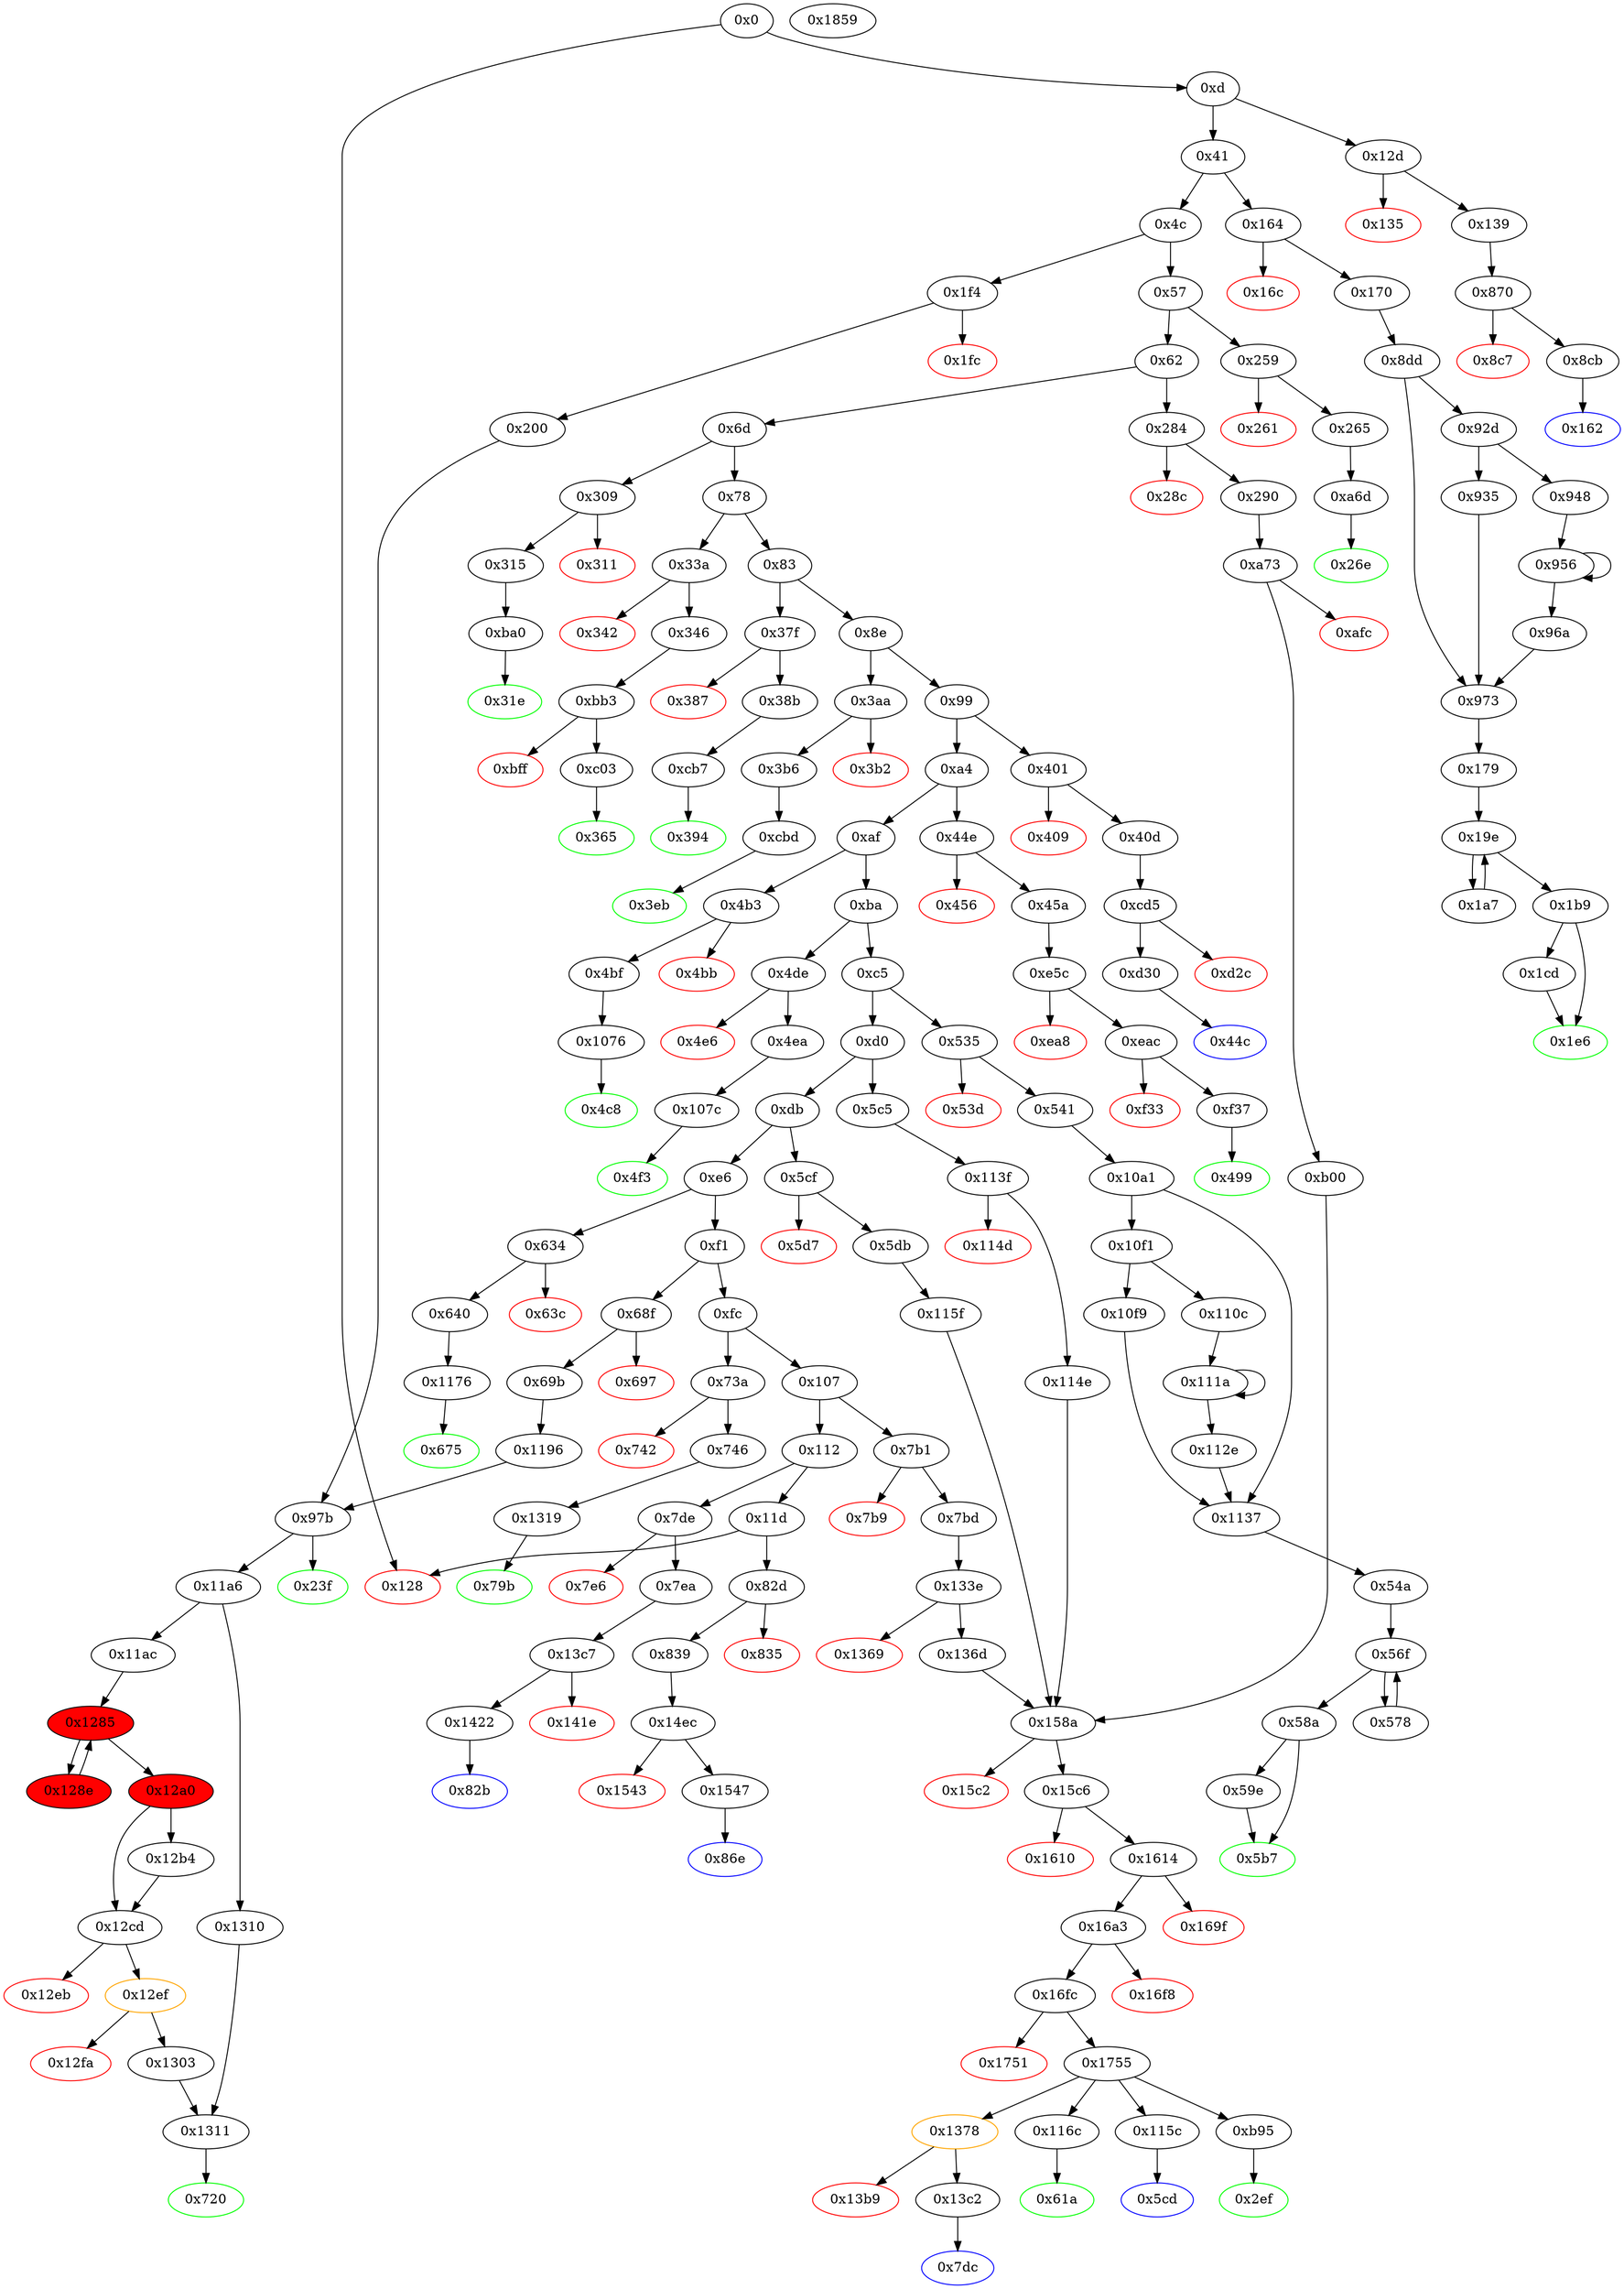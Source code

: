 digraph "" {
"0x499" [color=green, fillcolor=white, id="0x499", style=filled, tooltip="Block 0x499\n[0x499:0x4b2]\n---\nPredecessors: [0xf37]\nSuccessors: []\n---\n0x499 JUMPDEST\n0x49a PUSH1 0x40\n0x49c MLOAD\n0x49d DUP1\n0x49e DUP3\n0x49f ISZERO\n0x4a0 ISZERO\n0x4a1 ISZERO\n0x4a2 ISZERO\n0x4a3 DUP2\n0x4a4 MSTORE\n0x4a5 PUSH1 0x20\n0x4a7 ADD\n0x4a8 SWAP2\n0x4a9 POP\n0x4aa POP\n0x4ab PUSH1 0x40\n0x4ad MLOAD\n0x4ae DUP1\n0x4af SWAP2\n0x4b0 SUB\n0x4b1 SWAP1\n0x4b2 RETURN\n---\n0x499: JUMPDEST \n0x49a: V330 = 0x40\n0x49c: V331 = M[0x40]\n0x49f: V332 = ISZERO 0x1\n0x4a0: V333 = ISZERO 0x0\n0x4a1: V334 = ISZERO 0x1\n0x4a2: V335 = ISZERO 0x0\n0x4a4: M[V331] = 0x1\n0x4a5: V336 = 0x20\n0x4a7: V337 = ADD 0x20 V331\n0x4ab: V338 = 0x40\n0x4ad: V339 = M[0x40]\n0x4b0: V340 = SUB V337 V339\n0x4b2: RETURN V339 V340\n---\nEntry stack: [V11, 0x1]\nStack pops: 1\nStack additions: []\nExit stack: [V11]\n\nDef sites:\nV11: {0xd.0x35}\n0x1: {0xf37.0x106d}\n"];
"0x28c" [color=red, fillcolor=white, id="0x28c", style=filled, tooltip="Block 0x28c\n[0x28c:0x28f]\n---\nPredecessors: [0x284]\nSuccessors: []\n---\n0x28c PUSH1 0x0\n0x28e DUP1\n0x28f REVERT\n---\n0x28c: V187 = 0x0\n0x28f: REVERT 0x0 0x0\n---\nEntry stack: [V11, V184]\nStack pops: 0\nStack additions: []\nExit stack: [V11, V184]\n\nDef sites:\nV11: {0xd.0x35}\nV184: {0x284.0x285}\n"];
"0x1547" [fillcolor=white, id="0x1547", style=filled, tooltip="Block 0x1547\n[0x1547:0x1589]\n---\nPredecessors: [0x14ec]\nSuccessors: [0x86e]\n---\n0x1547 JUMPDEST\n0x1548 DUP1\n0x1549 PUSH1 0x0\n0x154b DUP1\n0x154c PUSH2 0x100\n0x154f EXP\n0x1550 DUP2\n0x1551 SLOAD\n0x1552 DUP2\n0x1553 PUSH20 0xffffffffffffffffffffffffffffffffffffffff\n0x1568 MUL\n0x1569 NOT\n0x156a AND\n0x156b SWAP1\n0x156c DUP4\n0x156d PUSH20 0xffffffffffffffffffffffffffffffffffffffff\n0x1582 AND\n0x1583 MUL\n0x1584 OR\n0x1585 SWAP1\n0x1586 SSTORE\n0x1587 POP\n0x1588 POP\n0x1589 JUMP\n---\n0x1547: JUMPDEST \n0x1549: V1350 = 0x0\n0x154c: V1351 = 0x100\n0x154f: V1352 = EXP 0x100 0x0\n0x1551: V1353 = S[0x0]\n0x1553: V1354 = 0xffffffffffffffffffffffffffffffffffffffff\n0x1568: V1355 = MUL 0xffffffffffffffffffffffffffffffffffffffff 0x1\n0x1569: V1356 = NOT 0xffffffffffffffffffffffffffffffffffffffff\n0x156a: V1357 = AND 0xffffffffffffffffffffffff0000000000000000000000000000000000000000 V1353\n0x156d: V1358 = 0xffffffffffffffffffffffffffffffffffffffff\n0x1582: V1359 = AND 0xffffffffffffffffffffffffffffffffffffffff V596\n0x1583: V1360 = MUL V1359 0x1\n0x1584: V1361 = OR V1360 V1357\n0x1586: S[0x0] = V1361\n0x1589: JUMP 0x86e\n---\nEntry stack: [V11, 0x86e, V596]\nStack pops: 2\nStack additions: []\nExit stack: [V11]\n\nDef sites:\nV11: {0xd.0x35}\n0x86e: {0x839.0x83b}\nV596: {0x839.0x85e}\n"];
"0xfc" [fillcolor=white, id="0xfc", style=filled, tooltip="Block 0xfc\n[0xfc:0x106]\n---\nPredecessors: [0xf1]\nSuccessors: [0x107, 0x73a]\n---\n0xfc DUP1\n0xfd PUSH4 0xdd62ed3e\n0x102 EQ\n0x103 PUSH2 0x73a\n0x106 JUMPI\n---\n0xfd: V66 = 0xdd62ed3e\n0x102: V67 = EQ 0xdd62ed3e V11\n0x103: V68 = 0x73a\n0x106: JUMPI 0x73a V67\n---\nEntry stack: [V11]\nStack pops: 1\nStack additions: [S0]\nExit stack: [V11]\n\nDef sites:\nV11: {0xd.0x35}\n"];
"0x401" [fillcolor=white, id="0x401", style=filled, tooltip="Block 0x401\n[0x401:0x408]\n---\nPredecessors: [0x99]\nSuccessors: [0x409, 0x40d]\n---\n0x401 JUMPDEST\n0x402 CALLVALUE\n0x403 DUP1\n0x404 ISZERO\n0x405 PUSH2 0x40d\n0x408 JUMPI\n---\n0x401: JUMPDEST \n0x402: V294 = CALLVALUE\n0x404: V295 = ISZERO V294\n0x405: V296 = 0x40d\n0x408: JUMPI 0x40d V295\n---\nEntry stack: [V11]\nStack pops: 0\nStack additions: [V294]\nExit stack: [V11, V294]\n\nDef sites:\nV11: {0xd.0x35}\n"];
"0xa4" [fillcolor=white, id="0xa4", style=filled, tooltip="Block 0xa4\n[0xa4:0xae]\n---\nPredecessors: [0x99]\nSuccessors: [0xaf, 0x44e]\n---\n0xa4 DUP1\n0xa5 PUSH4 0x79cc6790\n0xaa EQ\n0xab PUSH2 0x44e\n0xae JUMPI\n---\n0xa5: V42 = 0x79cc6790\n0xaa: V43 = EQ 0x79cc6790 V11\n0xab: V44 = 0x44e\n0xae: JUMPI 0x44e V43\n---\nEntry stack: [V11]\nStack pops: 1\nStack additions: [S0]\nExit stack: [V11]\n\nDef sites:\nV11: {0xd.0x35}\n"];
"0x16a3" [fillcolor=white, id="0x16a3", style=filled, tooltip="Block 0x16a3\n[0x16a3:0x16f7]\n---\nPredecessors: [0x1614]\nSuccessors: [0x16f8, 0x16fc]\n---\n0x16a3 JUMPDEST\n0x16a4 PUSH1 0x9\n0x16a6 PUSH1 0x0\n0x16a8 DUP5\n0x16a9 PUSH20 0xffffffffffffffffffffffffffffffffffffffff\n0x16be AND\n0x16bf PUSH20 0xffffffffffffffffffffffffffffffffffffffff\n0x16d4 AND\n0x16d5 DUP2\n0x16d6 MSTORE\n0x16d7 PUSH1 0x20\n0x16d9 ADD\n0x16da SWAP1\n0x16db DUP2\n0x16dc MSTORE\n0x16dd PUSH1 0x20\n0x16df ADD\n0x16e0 PUSH1 0x0\n0x16e2 SHA3\n0x16e3 PUSH1 0x0\n0x16e5 SWAP1\n0x16e6 SLOAD\n0x16e7 SWAP1\n0x16e8 PUSH2 0x100\n0x16eb EXP\n0x16ec SWAP1\n0x16ed DIV\n0x16ee PUSH1 0xff\n0x16f0 AND\n0x16f1 ISZERO\n0x16f2 ISZERO\n0x16f3 ISZERO\n0x16f4 PUSH2 0x16fc\n0x16f7 JUMPI\n---\n0x16a3: JUMPDEST \n0x16a4: V1425 = 0x9\n0x16a6: V1426 = 0x0\n0x16a9: V1427 = 0xffffffffffffffffffffffffffffffffffffffff\n0x16be: V1428 = AND 0xffffffffffffffffffffffffffffffffffffffff S2\n0x16bf: V1429 = 0xffffffffffffffffffffffffffffffffffffffff\n0x16d4: V1430 = AND 0xffffffffffffffffffffffffffffffffffffffff V1428\n0x16d6: M[0x0] = V1430\n0x16d7: V1431 = 0x20\n0x16d9: V1432 = ADD 0x20 0x0\n0x16dc: M[0x20] = 0x9\n0x16dd: V1433 = 0x20\n0x16df: V1434 = ADD 0x20 0x20\n0x16e0: V1435 = 0x0\n0x16e2: V1436 = SHA3 0x0 0x40\n0x16e3: V1437 = 0x0\n0x16e6: V1438 = S[V1436]\n0x16e8: V1439 = 0x100\n0x16eb: V1440 = EXP 0x100 0x0\n0x16ed: V1441 = DIV V1438 0x1\n0x16ee: V1442 = 0xff\n0x16f0: V1443 = AND 0xff V1441\n0x16f1: V1444 = ISZERO V1443\n0x16f2: V1445 = ISZERO V1444\n0x16f3: V1446 = ISZERO V1445\n0x16f4: V1447 = 0x16fc\n0x16f7: JUMPI 0x16fc V1446\n---\nEntry stack: [V11, S8, S7, S6, S5, S4, {0xb95, 0x115c, 0x116c, 0x1378}, S2, S1, S0]\nStack pops: 3\nStack additions: [S2, S1, S0]\nExit stack: [V11, S8, S7, S6, S5, S4, {0xb95, 0x115c, 0x116c, 0x1378}, S2, S1, S0]\n\nDef sites:\nV11: {0xd.0x35}\nS8: {0x290.0x292, 0xd.0x35}\nS7: {0x290.0x2b5, 0x5db.0x5dd, 0xd.0x35}\nS6: {0x7bd.0x7bf, 0x290.0x2d5, 0x5db.0x600, 0xd.0x35}\nS5: {0x7bd.0x7cc, 0x290.0x2df, 0x5db.0x60a, 0x5c5.0x5c6}\nS4: {0xa73.0xa74, 0x133e.0x1341, 0x115f.0x1160, 0x114e.0x114f}\n{0xb95, 0x115c, 0x116c, 0x1378}: {0xb00.0xb8b, 0x136d.0x136e, 0x115f.0x1162, 0x114e.0x1152}\nS2: {0x290.0x2b5, 0x136d.0x1371, 0x115f.0x1165, 0x114e.0x1155}\nS1: {0x290.0x2d5, 0x5db.0x600, 0x136d.0x1372, 0x114e.0x1156}\nS0: {0x290.0x2df, 0x5db.0x60a, 0x7bd.0x7cc, 0x114e.0x114f}\n"];
"0x1b9" [fillcolor=white, id="0x1b9", style=filled, tooltip="Block 0x1b9\n[0x1b9:0x1cc]\n---\nPredecessors: [0x19e]\nSuccessors: [0x1cd, 0x1e6]\n---\n0x1b9 JUMPDEST\n0x1ba POP\n0x1bb POP\n0x1bc POP\n0x1bd POP\n0x1be SWAP1\n0x1bf POP\n0x1c0 SWAP1\n0x1c1 DUP2\n0x1c2 ADD\n0x1c3 SWAP1\n0x1c4 PUSH1 0x1f\n0x1c6 AND\n0x1c7 DUP1\n0x1c8 ISZERO\n0x1c9 PUSH2 0x1e6\n0x1cc JUMPI\n---\n0x1b9: JUMPDEST \n0x1c2: V122 = ADD V109 V108\n0x1c4: V123 = 0x1f\n0x1c6: V124 = AND 0x1f V109\n0x1c8: V125 = ISZERO V124\n0x1c9: V126 = 0x1e6\n0x1cc: JUMPI 0x1e6 V125\n---\nEntry stack: [V11, 0x179, V639, V102, V102, V108, V111, V109, V109, V108, V111, S0]\nStack pops: 7\nStack additions: [V122, V124]\nExit stack: [V11, 0x179, V639, V102, V102, V122, V124]\n\nDef sites:\nV11: {0xd.0x35}\n0x179: {0x170.0x172}\nV639: {0x8dd.0x902}\nV102: {0x179.0x17c}\nV102: {0x179.0x17c}\nV108: {0x179.0x18f}\nV111: {0x179.0x197}\nV109: {0x179.0x193}\nV109: {0x179.0x193}\nV108: {0x179.0x18f}\nV111: {0x179.0x197}\nS0: {0x179.0x19c, 0x1a7.0x1b2}\n"];
"0x1614" [fillcolor=white, id="0x1614", style=filled, tooltip="Block 0x1614\n[0x1614:0x169e]\n---\nPredecessors: [0x15c6]\nSuccessors: [0x169f, 0x16a3]\n---\n0x1614 JUMPDEST\n0x1615 PUSH1 0x5\n0x1617 PUSH1 0x0\n0x1619 DUP4\n0x161a PUSH20 0xffffffffffffffffffffffffffffffffffffffff\n0x162f AND\n0x1630 PUSH20 0xffffffffffffffffffffffffffffffffffffffff\n0x1645 AND\n0x1646 DUP2\n0x1647 MSTORE\n0x1648 PUSH1 0x20\n0x164a ADD\n0x164b SWAP1\n0x164c DUP2\n0x164d MSTORE\n0x164e PUSH1 0x20\n0x1650 ADD\n0x1651 PUSH1 0x0\n0x1653 SHA3\n0x1654 SLOAD\n0x1655 DUP2\n0x1656 PUSH1 0x5\n0x1658 PUSH1 0x0\n0x165a DUP6\n0x165b PUSH20 0xffffffffffffffffffffffffffffffffffffffff\n0x1670 AND\n0x1671 PUSH20 0xffffffffffffffffffffffffffffffffffffffff\n0x1686 AND\n0x1687 DUP2\n0x1688 MSTORE\n0x1689 PUSH1 0x20\n0x168b ADD\n0x168c SWAP1\n0x168d DUP2\n0x168e MSTORE\n0x168f PUSH1 0x20\n0x1691 ADD\n0x1692 PUSH1 0x0\n0x1694 SHA3\n0x1695 SLOAD\n0x1696 ADD\n0x1697 LT\n0x1698 ISZERO\n0x1699 ISZERO\n0x169a ISZERO\n0x169b PUSH2 0x16a3\n0x169e JUMPI\n---\n0x1614: JUMPDEST \n0x1615: V1392 = 0x5\n0x1617: V1393 = 0x0\n0x161a: V1394 = 0xffffffffffffffffffffffffffffffffffffffff\n0x162f: V1395 = AND 0xffffffffffffffffffffffffffffffffffffffff S1\n0x1630: V1396 = 0xffffffffffffffffffffffffffffffffffffffff\n0x1645: V1397 = AND 0xffffffffffffffffffffffffffffffffffffffff V1395\n0x1647: M[0x0] = V1397\n0x1648: V1398 = 0x20\n0x164a: V1399 = ADD 0x20 0x0\n0x164d: M[0x20] = 0x5\n0x164e: V1400 = 0x20\n0x1650: V1401 = ADD 0x20 0x20\n0x1651: V1402 = 0x0\n0x1653: V1403 = SHA3 0x0 0x40\n0x1654: V1404 = S[V1403]\n0x1656: V1405 = 0x5\n0x1658: V1406 = 0x0\n0x165b: V1407 = 0xffffffffffffffffffffffffffffffffffffffff\n0x1670: V1408 = AND 0xffffffffffffffffffffffffffffffffffffffff S1\n0x1671: V1409 = 0xffffffffffffffffffffffffffffffffffffffff\n0x1686: V1410 = AND 0xffffffffffffffffffffffffffffffffffffffff V1408\n0x1688: M[0x0] = V1410\n0x1689: V1411 = 0x20\n0x168b: V1412 = ADD 0x20 0x0\n0x168e: M[0x20] = 0x5\n0x168f: V1413 = 0x20\n0x1691: V1414 = ADD 0x20 0x20\n0x1692: V1415 = 0x0\n0x1694: V1416 = SHA3 0x0 0x40\n0x1695: V1417 = S[V1416]\n0x1696: V1418 = ADD V1417 S0\n0x1697: V1419 = LT V1418 V1404\n0x1698: V1420 = ISZERO V1419\n0x1699: V1421 = ISZERO V1420\n0x169a: V1422 = ISZERO V1421\n0x169b: V1423 = 0x16a3\n0x169e: JUMPI 0x16a3 V1422\n---\nEntry stack: [V11, S8, S7, S6, S5, S4, {0xb95, 0x115c, 0x116c, 0x1378}, S2, S1, S0]\nStack pops: 2\nStack additions: [S1, S0]\nExit stack: [V11, S8, S7, S6, S5, S4, {0xb95, 0x115c, 0x116c, 0x1378}, S2, S1, S0]\n\nDef sites:\nV11: {0xd.0x35}\nS8: {0x290.0x292, 0xd.0x35}\nS7: {0x290.0x2b5, 0x5db.0x5dd, 0xd.0x35}\nS6: {0x7bd.0x7bf, 0x290.0x2d5, 0x5db.0x600, 0xd.0x35}\nS5: {0x7bd.0x7cc, 0x290.0x2df, 0x5db.0x60a, 0x5c5.0x5c6}\nS4: {0xa73.0xa74, 0x133e.0x1341, 0x115f.0x1160, 0x114e.0x114f}\n{0xb95, 0x115c, 0x116c, 0x1378}: {0xb00.0xb8b, 0x136d.0x136e, 0x115f.0x1162, 0x114e.0x1152}\nS2: {0x290.0x2b5, 0x136d.0x1371, 0x115f.0x1165, 0x114e.0x1155}\nS1: {0x290.0x2d5, 0x5db.0x600, 0x136d.0x1372, 0x114e.0x1156}\nS0: {0x290.0x2df, 0x5db.0x60a, 0x7bd.0x7cc, 0x114e.0x114f}\n"];
"0x4bb" [color=red, fillcolor=white, id="0x4bb", style=filled, tooltip="Block 0x4bb\n[0x4bb:0x4be]\n---\nPredecessors: [0x4b3]\nSuccessors: []\n---\n0x4bb PUSH1 0x0\n0x4bd DUP1\n0x4be REVERT\n---\n0x4bb: V344 = 0x0\n0x4be: REVERT 0x0 0x0\n---\nEntry stack: [V11, V341]\nStack pops: 0\nStack additions: []\nExit stack: [V11, V341]\n\nDef sites:\nV11: {0xd.0x35}\nV341: {0x4b3.0x4b4}\n"];
"0x4bf" [fillcolor=white, id="0x4bf", style=filled, tooltip="Block 0x4bf\n[0x4bf:0x4c7]\n---\nPredecessors: [0x4b3]\nSuccessors: [0x1076]\n---\n0x4bf JUMPDEST\n0x4c0 POP\n0x4c1 PUSH2 0x4c8\n0x4c4 PUSH2 0x1076\n0x4c7 JUMP\n---\n0x4bf: JUMPDEST \n0x4c1: V345 = 0x4c8\n0x4c4: V346 = 0x1076\n0x4c7: JUMP 0x1076\n---\nEntry stack: [V11, V341]\nStack pops: 1\nStack additions: [0x4c8]\nExit stack: [V11, 0x4c8]\n\nDef sites:\nV11: {0xd.0x35}\nV341: {0x4b3.0x4b4}\n"];
"0x4ea" [fillcolor=white, id="0x4ea", style=filled, tooltip="Block 0x4ea\n[0x4ea:0x4f2]\n---\nPredecessors: [0x4de]\nSuccessors: [0x107c]\n---\n0x4ea JUMPDEST\n0x4eb POP\n0x4ec PUSH2 0x4f3\n0x4ef PUSH2 0x107c\n0x4f2 JUMP\n---\n0x4ea: JUMPDEST \n0x4ec: V358 = 0x4f3\n0x4ef: V359 = 0x107c\n0x4f2: JUMP 0x107c\n---\nEntry stack: [V11, V354]\nStack pops: 1\nStack additions: [0x4f3]\nExit stack: [V11, 0x4f3]\n\nDef sites:\nV11: {0xd.0x35}\nV354: {0x4de.0x4df}\n"];
"0x7bd" [fillcolor=white, id="0x7bd", style=filled, tooltip="Block 0x7bd\n[0x7bd:0x7db]\n---\nPredecessors: [0x7b1]\nSuccessors: [0x133e]\n---\n0x7bd JUMPDEST\n0x7be POP\n0x7bf PUSH2 0x7dc\n0x7c2 PUSH1 0x4\n0x7c4 DUP1\n0x7c5 CALLDATASIZE\n0x7c6 SUB\n0x7c7 DUP2\n0x7c8 ADD\n0x7c9 SWAP1\n0x7ca DUP1\n0x7cb DUP1\n0x7cc CALLDATALOAD\n0x7cd SWAP1\n0x7ce PUSH1 0x20\n0x7d0 ADD\n0x7d1 SWAP1\n0x7d2 SWAP3\n0x7d3 SWAP2\n0x7d4 SWAP1\n0x7d5 POP\n0x7d6 POP\n0x7d7 POP\n0x7d8 PUSH2 0x133e\n0x7db JUMP\n---\n0x7bd: JUMPDEST \n0x7bf: V556 = 0x7dc\n0x7c2: V557 = 0x4\n0x7c5: V558 = CALLDATASIZE\n0x7c6: V559 = SUB V558 0x4\n0x7c8: V560 = ADD 0x4 V559\n0x7cc: V561 = CALLDATALOAD 0x4\n0x7ce: V562 = 0x20\n0x7d0: V563 = ADD 0x20 0x4\n0x7d8: V564 = 0x133e\n0x7db: JUMP 0x133e\n---\nEntry stack: [V11, V552]\nStack pops: 1\nStack additions: [0x7dc, V561]\nExit stack: [V11, 0x7dc, V561]\n\nDef sites:\nV11: {0xd.0x35}\nV552: {0x7b1.0x7b2}\n"];
"0x1fc" [color=red, fillcolor=white, id="0x1fc", style=filled, tooltip="Block 0x1fc\n[0x1fc:0x1ff]\n---\nPredecessors: [0x1f4]\nSuccessors: []\n---\n0x1fc PUSH1 0x0\n0x1fe DUP1\n0x1ff REVERT\n---\n0x1fc: V145 = 0x0\n0x1ff: REVERT 0x0 0x0\n---\nEntry stack: [V11, V142]\nStack pops: 0\nStack additions: []\nExit stack: [V11, V142]\n\nDef sites:\nV11: {0xd.0x35}\nV142: {0x1f4.0x1f5}\n"];
"0x56f" [fillcolor=white, id="0x56f", style=filled, tooltip="Block 0x56f\n[0x56f:0x577]\n---\nPredecessors: [0x54a, 0x578]\nSuccessors: [0x578, 0x58a]\n---\n0x56f JUMPDEST\n0x570 DUP4\n0x571 DUP2\n0x572 LT\n0x573 ISZERO\n0x574 PUSH2 0x58a\n0x577 JUMPI\n---\n0x56f: JUMPDEST \n0x572: V389 = LT S0 V385\n0x573: V390 = ISZERO V389\n0x574: V391 = 0x58a\n0x577: JUMPI 0x58a V390\n---\nEntry stack: [V11, 0x54a, V1057, V378, V378, V384, V387, V385, V385, V384, V387, S0]\nStack pops: 4\nStack additions: [S3, S2, S1, S0]\nExit stack: [V11, 0x54a, V1057, V378, V378, V384, V387, V385, V385, V384, V387, S0]\n\nDef sites:\nV11: {0xd.0x35}\n0x54a: {0x541.0x543}\nV1057: {0x10a1.0x10c6}\nV378: {0x54a.0x54d}\nV378: {0x54a.0x54d}\nV384: {0x54a.0x560}\nV387: {0x54a.0x568}\nV385: {0x54a.0x564}\nV385: {0x54a.0x564}\nV384: {0x54a.0x560}\nV387: {0x54a.0x568}\nS0: {0x578.0x583, 0x54a.0x56d}\n"];
"0x107" [fillcolor=white, id="0x107", style=filled, tooltip="Block 0x107\n[0x107:0x111]\n---\nPredecessors: [0xfc]\nSuccessors: [0x112, 0x7b1]\n---\n0x107 DUP1\n0x108 PUSH4 0xe4849b32\n0x10d EQ\n0x10e PUSH2 0x7b1\n0x111 JUMPI\n---\n0x108: V69 = 0xe4849b32\n0x10d: V70 = EQ 0xe4849b32 V11\n0x10e: V71 = 0x7b1\n0x111: JUMPI 0x7b1 V70\n---\nEntry stack: [V11]\nStack pops: 1\nStack additions: [S0]\nExit stack: [V11]\n\nDef sites:\nV11: {0xd.0x35}\n"];
"0xd0" [fillcolor=white, id="0xd0", style=filled, tooltip="Block 0xd0\n[0xd0:0xda]\n---\nPredecessors: [0xc5]\nSuccessors: [0xdb, 0x5c5]\n---\n0xd0 DUP1\n0xd1 PUSH4 0xa6f2ae3a\n0xd6 EQ\n0xd7 PUSH2 0x5c5\n0xda JUMPI\n---\n0xd1: V54 = 0xa6f2ae3a\n0xd6: V55 = EQ 0xa6f2ae3a V11\n0xd7: V56 = 0x5c5\n0xda: JUMPI 0x5c5 V55\n---\nEntry stack: [V11]\nStack pops: 1\nStack additions: [S0]\nExit stack: [V11]\n\nDef sites:\nV11: {0xd.0x35}\n"];
"0x640" [fillcolor=white, id="0x640", style=filled, tooltip="Block 0x640\n[0x640:0x674]\n---\nPredecessors: [0x634]\nSuccessors: [0x1176]\n---\n0x640 JUMPDEST\n0x641 POP\n0x642 PUSH2 0x675\n0x645 PUSH1 0x4\n0x647 DUP1\n0x648 CALLDATASIZE\n0x649 SUB\n0x64a DUP2\n0x64b ADD\n0x64c SWAP1\n0x64d DUP1\n0x64e DUP1\n0x64f CALLDATALOAD\n0x650 PUSH20 0xffffffffffffffffffffffffffffffffffffffff\n0x665 AND\n0x666 SWAP1\n0x667 PUSH1 0x20\n0x669 ADD\n0x66a SWAP1\n0x66b SWAP3\n0x66c SWAP2\n0x66d SWAP1\n0x66e POP\n0x66f POP\n0x670 POP\n0x671 PUSH2 0x1176\n0x674 JUMP\n---\n0x640: JUMPDEST \n0x642: V453 = 0x675\n0x645: V454 = 0x4\n0x648: V455 = CALLDATASIZE\n0x649: V456 = SUB V455 0x4\n0x64b: V457 = ADD 0x4 V456\n0x64f: V458 = CALLDATALOAD 0x4\n0x650: V459 = 0xffffffffffffffffffffffffffffffffffffffff\n0x665: V460 = AND 0xffffffffffffffffffffffffffffffffffffffff V458\n0x667: V461 = 0x20\n0x669: V462 = ADD 0x20 0x4\n0x671: V463 = 0x1176\n0x674: JUMP 0x1176\n---\nEntry stack: [V11, V449]\nStack pops: 1\nStack additions: [0x675, V460]\nExit stack: [V11, 0x675, V460]\n\nDef sites:\nV11: {0xd.0x35}\nV449: {0x634.0x635}\n"];
"0x1755" [fillcolor=white, id="0x1755", style=filled, tooltip="Block 0x1755\n[0x1755:0x1858]\n---\nPredecessors: [0x16fc]\nSuccessors: [0xb95, 0x115c, 0x116c, 0x1378]\n---\n0x1755 JUMPDEST\n0x1756 DUP1\n0x1757 PUSH1 0x5\n0x1759 PUSH1 0x0\n0x175b DUP6\n0x175c PUSH20 0xffffffffffffffffffffffffffffffffffffffff\n0x1771 AND\n0x1772 PUSH20 0xffffffffffffffffffffffffffffffffffffffff\n0x1787 AND\n0x1788 DUP2\n0x1789 MSTORE\n0x178a PUSH1 0x20\n0x178c ADD\n0x178d SWAP1\n0x178e DUP2\n0x178f MSTORE\n0x1790 PUSH1 0x20\n0x1792 ADD\n0x1793 PUSH1 0x0\n0x1795 SHA3\n0x1796 PUSH1 0x0\n0x1798 DUP3\n0x1799 DUP3\n0x179a SLOAD\n0x179b SUB\n0x179c SWAP3\n0x179d POP\n0x179e POP\n0x179f DUP2\n0x17a0 SWAP1\n0x17a1 SSTORE\n0x17a2 POP\n0x17a3 DUP1\n0x17a4 PUSH1 0x5\n0x17a6 PUSH1 0x0\n0x17a8 DUP5\n0x17a9 PUSH20 0xffffffffffffffffffffffffffffffffffffffff\n0x17be AND\n0x17bf PUSH20 0xffffffffffffffffffffffffffffffffffffffff\n0x17d4 AND\n0x17d5 DUP2\n0x17d6 MSTORE\n0x17d7 PUSH1 0x20\n0x17d9 ADD\n0x17da SWAP1\n0x17db DUP2\n0x17dc MSTORE\n0x17dd PUSH1 0x20\n0x17df ADD\n0x17e0 PUSH1 0x0\n0x17e2 SHA3\n0x17e3 PUSH1 0x0\n0x17e5 DUP3\n0x17e6 DUP3\n0x17e7 SLOAD\n0x17e8 ADD\n0x17e9 SWAP3\n0x17ea POP\n0x17eb POP\n0x17ec DUP2\n0x17ed SWAP1\n0x17ee SSTORE\n0x17ef POP\n0x17f0 DUP2\n0x17f1 PUSH20 0xffffffffffffffffffffffffffffffffffffffff\n0x1806 AND\n0x1807 DUP4\n0x1808 PUSH20 0xffffffffffffffffffffffffffffffffffffffff\n0x181d AND\n0x181e PUSH32 0xddf252ad1be2c89b69c2b068fc378daa952ba7f163c4a11628f55a4df523b3ef\n0x183f DUP4\n0x1840 PUSH1 0x40\n0x1842 MLOAD\n0x1843 DUP1\n0x1844 DUP3\n0x1845 DUP2\n0x1846 MSTORE\n0x1847 PUSH1 0x20\n0x1849 ADD\n0x184a SWAP2\n0x184b POP\n0x184c POP\n0x184d PUSH1 0x40\n0x184f MLOAD\n0x1850 DUP1\n0x1851 SWAP2\n0x1852 SUB\n0x1853 SWAP1\n0x1854 LOG3\n0x1855 POP\n0x1856 POP\n0x1857 POP\n0x1858 JUMP\n---\n0x1755: JUMPDEST \n0x1757: V1473 = 0x5\n0x1759: V1474 = 0x0\n0x175c: V1475 = 0xffffffffffffffffffffffffffffffffffffffff\n0x1771: V1476 = AND 0xffffffffffffffffffffffffffffffffffffffff S2\n0x1772: V1477 = 0xffffffffffffffffffffffffffffffffffffffff\n0x1787: V1478 = AND 0xffffffffffffffffffffffffffffffffffffffff V1476\n0x1789: M[0x0] = V1478\n0x178a: V1479 = 0x20\n0x178c: V1480 = ADD 0x20 0x0\n0x178f: M[0x20] = 0x5\n0x1790: V1481 = 0x20\n0x1792: V1482 = ADD 0x20 0x20\n0x1793: V1483 = 0x0\n0x1795: V1484 = SHA3 0x0 0x40\n0x1796: V1485 = 0x0\n0x179a: V1486 = S[V1484]\n0x179b: V1487 = SUB V1486 S0\n0x17a1: S[V1484] = V1487\n0x17a4: V1488 = 0x5\n0x17a6: V1489 = 0x0\n0x17a9: V1490 = 0xffffffffffffffffffffffffffffffffffffffff\n0x17be: V1491 = AND 0xffffffffffffffffffffffffffffffffffffffff S1\n0x17bf: V1492 = 0xffffffffffffffffffffffffffffffffffffffff\n0x17d4: V1493 = AND 0xffffffffffffffffffffffffffffffffffffffff V1491\n0x17d6: M[0x0] = V1493\n0x17d7: V1494 = 0x20\n0x17d9: V1495 = ADD 0x20 0x0\n0x17dc: M[0x20] = 0x5\n0x17dd: V1496 = 0x20\n0x17df: V1497 = ADD 0x20 0x20\n0x17e0: V1498 = 0x0\n0x17e2: V1499 = SHA3 0x0 0x40\n0x17e3: V1500 = 0x0\n0x17e7: V1501 = S[V1499]\n0x17e8: V1502 = ADD V1501 S0\n0x17ee: S[V1499] = V1502\n0x17f1: V1503 = 0xffffffffffffffffffffffffffffffffffffffff\n0x1806: V1504 = AND 0xffffffffffffffffffffffffffffffffffffffff S1\n0x1808: V1505 = 0xffffffffffffffffffffffffffffffffffffffff\n0x181d: V1506 = AND 0xffffffffffffffffffffffffffffffffffffffff S2\n0x181e: V1507 = 0xddf252ad1be2c89b69c2b068fc378daa952ba7f163c4a11628f55a4df523b3ef\n0x1840: V1508 = 0x40\n0x1842: V1509 = M[0x40]\n0x1846: M[V1509] = S0\n0x1847: V1510 = 0x20\n0x1849: V1511 = ADD 0x20 V1509\n0x184d: V1512 = 0x40\n0x184f: V1513 = M[0x40]\n0x1852: V1514 = SUB V1511 V1513\n0x1854: LOG V1513 V1514 0xddf252ad1be2c89b69c2b068fc378daa952ba7f163c4a11628f55a4df523b3ef V1506 V1504\n0x1858: JUMP {0xb95, 0x115c, 0x116c, 0x1378}\n---\nEntry stack: [V11, S8, S7, S6, S5, S4, {0xb95, 0x115c, 0x116c, 0x1378}, S2, S1, S0]\nStack pops: 4\nStack additions: []\nExit stack: [V11, S8, S7, S6, S5, S4]\n\nDef sites:\nV11: {0xd.0x35}\nS8: {0x290.0x292, 0xd.0x35}\nS7: {0x290.0x2b5, 0x5db.0x5dd, 0xd.0x35}\nS6: {0x7bd.0x7bf, 0x290.0x2d5, 0x5db.0x600, 0xd.0x35}\nS5: {0x7bd.0x7cc, 0x290.0x2df, 0x5db.0x60a, 0x5c5.0x5c6}\nS4: {0xa73.0xa74, 0x133e.0x1341, 0x115f.0x1160, 0x114e.0x114f}\n{0xb95, 0x115c, 0x116c, 0x1378}: {0xb00.0xb8b, 0x136d.0x136e, 0x115f.0x1162, 0x114e.0x1152}\nS2: {0x290.0x2b5, 0x136d.0x1371, 0x115f.0x1165, 0x114e.0x1155}\nS1: {0x290.0x2d5, 0x5db.0x600, 0x136d.0x1372, 0x114e.0x1156}\nS0: {0x290.0x2df, 0x5db.0x60a, 0x7bd.0x7cc, 0x114e.0x114f}\n"];
"0x409" [color=red, fillcolor=white, id="0x409", style=filled, tooltip="Block 0x409\n[0x409:0x40c]\n---\nPredecessors: [0x401]\nSuccessors: []\n---\n0x409 PUSH1 0x0\n0x40b DUP1\n0x40c REVERT\n---\n0x409: V297 = 0x0\n0x40c: REVERT 0x0 0x0\n---\nEntry stack: [V11, V294]\nStack pops: 0\nStack additions: []\nExit stack: [V11, V294]\n\nDef sites:\nV11: {0xd.0x35}\nV294: {0x401.0x402}\n"];
"0x1076" [fillcolor=white, id="0x1076", style=filled, tooltip="Block 0x1076\n[0x1076:0x107b]\n---\nPredecessors: [0x4bf]\nSuccessors: [0x4c8]\n---\n0x1076 JUMPDEST\n0x1077 PUSH1 0x8\n0x1079 SLOAD\n0x107a DUP2\n0x107b JUMP\n---\n0x1076: JUMPDEST \n0x1077: V1028 = 0x8\n0x1079: V1029 = S[0x8]\n0x107b: JUMP 0x4c8\n---\nEntry stack: [V11, 0x4c8]\nStack pops: 1\nStack additions: [S0, V1029]\nExit stack: [V11, 0x4c8, V1029]\n\nDef sites:\nV11: {0xd.0x35}\n0x4c8: {0x4bf.0x4c1}\n"];
"0x113f" [fillcolor=white, id="0x113f", style=filled, tooltip="Block 0x113f\n[0x113f:0x114c]\n---\nPredecessors: [0x5c5]\nSuccessors: [0x114d, 0x114e]\n---\n0x113f JUMPDEST\n0x1140 PUSH1 0x0\n0x1142 PUSH1 0x8\n0x1144 SLOAD\n0x1145 CALLVALUE\n0x1146 DUP2\n0x1147 ISZERO\n0x1148 ISZERO\n0x1149 PUSH2 0x114e\n0x114c JUMPI\n---\n0x113f: JUMPDEST \n0x1140: V1101 = 0x0\n0x1142: V1102 = 0x8\n0x1144: V1103 = S[0x8]\n0x1145: V1104 = CALLVALUE\n0x1147: V1105 = ISZERO V1103\n0x1148: V1106 = ISZERO V1105\n0x1149: V1107 = 0x114e\n0x114c: JUMPI 0x114e V1106\n---\nEntry stack: [V11, 0x5cd]\nStack pops: 0\nStack additions: [0x0, V1103, V1104]\nExit stack: [V11, 0x5cd, 0x0, V1103, V1104]\n\nDef sites:\nV11: {0xd.0x35}\n0x5cd: {0x5c5.0x5c6}\n"];
"0x290" [fillcolor=white, id="0x290", style=filled, tooltip="Block 0x290\n[0x290:0x2ee]\n---\nPredecessors: [0x284]\nSuccessors: [0xa73]\n---\n0x290 JUMPDEST\n0x291 POP\n0x292 PUSH2 0x2ef\n0x295 PUSH1 0x4\n0x297 DUP1\n0x298 CALLDATASIZE\n0x299 SUB\n0x29a DUP2\n0x29b ADD\n0x29c SWAP1\n0x29d DUP1\n0x29e DUP1\n0x29f CALLDATALOAD\n0x2a0 PUSH20 0xffffffffffffffffffffffffffffffffffffffff\n0x2b5 AND\n0x2b6 SWAP1\n0x2b7 PUSH1 0x20\n0x2b9 ADD\n0x2ba SWAP1\n0x2bb SWAP3\n0x2bc SWAP2\n0x2bd SWAP1\n0x2be DUP1\n0x2bf CALLDATALOAD\n0x2c0 PUSH20 0xffffffffffffffffffffffffffffffffffffffff\n0x2d5 AND\n0x2d6 SWAP1\n0x2d7 PUSH1 0x20\n0x2d9 ADD\n0x2da SWAP1\n0x2db SWAP3\n0x2dc SWAP2\n0x2dd SWAP1\n0x2de DUP1\n0x2df CALLDATALOAD\n0x2e0 SWAP1\n0x2e1 PUSH1 0x20\n0x2e3 ADD\n0x2e4 SWAP1\n0x2e5 SWAP3\n0x2e6 SWAP2\n0x2e7 SWAP1\n0x2e8 POP\n0x2e9 POP\n0x2ea POP\n0x2eb PUSH2 0xa73\n0x2ee JUMP\n---\n0x290: JUMPDEST \n0x292: V188 = 0x2ef\n0x295: V189 = 0x4\n0x298: V190 = CALLDATASIZE\n0x299: V191 = SUB V190 0x4\n0x29b: V192 = ADD 0x4 V191\n0x29f: V193 = CALLDATALOAD 0x4\n0x2a0: V194 = 0xffffffffffffffffffffffffffffffffffffffff\n0x2b5: V195 = AND 0xffffffffffffffffffffffffffffffffffffffff V193\n0x2b7: V196 = 0x20\n0x2b9: V197 = ADD 0x20 0x4\n0x2bf: V198 = CALLDATALOAD 0x24\n0x2c0: V199 = 0xffffffffffffffffffffffffffffffffffffffff\n0x2d5: V200 = AND 0xffffffffffffffffffffffffffffffffffffffff V198\n0x2d7: V201 = 0x20\n0x2d9: V202 = ADD 0x20 0x24\n0x2df: V203 = CALLDATALOAD 0x44\n0x2e1: V204 = 0x20\n0x2e3: V205 = ADD 0x20 0x44\n0x2eb: V206 = 0xa73\n0x2ee: JUMP 0xa73\n---\nEntry stack: [V11, V184]\nStack pops: 1\nStack additions: [0x2ef, V195, V200, V203]\nExit stack: [V11, 0x2ef, V195, V200, V203]\n\nDef sites:\nV11: {0xd.0x35}\nV184: {0x284.0x285}\n"];
"0x107c" [fillcolor=white, id="0x107c", style=filled, tooltip="Block 0x107c\n[0x107c:0x10a0]\n---\nPredecessors: [0x4ea]\nSuccessors: [0x4f3]\n---\n0x107c JUMPDEST\n0x107d PUSH1 0x0\n0x107f DUP1\n0x1080 SWAP1\n0x1081 SLOAD\n0x1082 SWAP1\n0x1083 PUSH2 0x100\n0x1086 EXP\n0x1087 SWAP1\n0x1088 DIV\n0x1089 PUSH20 0xffffffffffffffffffffffffffffffffffffffff\n0x109e AND\n0x109f DUP2\n0x10a0 JUMP\n---\n0x107c: JUMPDEST \n0x107d: V1030 = 0x0\n0x1081: V1031 = S[0x0]\n0x1083: V1032 = 0x100\n0x1086: V1033 = EXP 0x100 0x0\n0x1088: V1034 = DIV V1031 0x1\n0x1089: V1035 = 0xffffffffffffffffffffffffffffffffffffffff\n0x109e: V1036 = AND 0xffffffffffffffffffffffffffffffffffffffff V1034\n0x10a0: JUMP 0x4f3\n---\nEntry stack: [V11, 0x4f3]\nStack pops: 1\nStack additions: [S0, V1036]\nExit stack: [V11, 0x4f3, V1036]\n\nDef sites:\nV11: {0xd.0x35}\n0x4f3: {0x4ea.0x4ec}\n"];
"0x948" [fillcolor=white, id="0x948", style=filled, tooltip="Block 0x948\n[0x948:0x955]\n---\nPredecessors: [0x92d]\nSuccessors: [0x956]\n---\n0x948 JUMPDEST\n0x949 DUP3\n0x94a ADD\n0x94b SWAP2\n0x94c SWAP1\n0x94d PUSH1 0x0\n0x94f MSTORE\n0x950 PUSH1 0x20\n0x952 PUSH1 0x0\n0x954 SHA3\n0x955 SWAP1\n---\n0x948: JUMPDEST \n0x94a: V667 = ADD V643 V654\n0x94d: V668 = 0x0\n0x94f: M[0x0] = 0x1\n0x950: V669 = 0x20\n0x952: V670 = 0x0\n0x954: V671 = SHA3 0x0 0x20\n---\nEntry stack: [V11, 0x179, V639, 0x1, V630, V643, 0x1, V654]\nStack pops: 3\nStack additions: [V667, V671, S2]\nExit stack: [V11, 0x179, V639, 0x1, V630, V667, V671, V643]\n\nDef sites:\nV11: {0xd.0x35}\n0x179: {0x170.0x172}\nV639: {0x8dd.0x902}\n0x1: {0x8dd.0x8de}\nV630: {0x8dd.0x8f2}\nV643: {0x8dd.0x912}\n0x1: {0x8dd.0x8de}\nV654: {0x8dd.0x926}\n"];
"0x53d" [color=red, fillcolor=white, id="0x53d", style=filled, tooltip="Block 0x53d\n[0x53d:0x540]\n---\nPredecessors: [0x535]\nSuccessors: []\n---\n0x53d PUSH1 0x0\n0x53f DUP1\n0x540 REVERT\n---\n0x53d: V374 = 0x0\n0x540: REVERT 0x0 0x0\n---\nEntry stack: [V11, V371]\nStack pops: 0\nStack additions: []\nExit stack: [V11, V371]\n\nDef sites:\nV11: {0xd.0x35}\nV371: {0x535.0x536}\n"];
"0x200" [fillcolor=white, id="0x200", style=filled, tooltip="Block 0x200\n[0x200:0x23e]\n---\nPredecessors: [0x1f4]\nSuccessors: [0x97b]\n---\n0x200 JUMPDEST\n0x201 POP\n0x202 PUSH2 0x23f\n0x205 PUSH1 0x4\n0x207 DUP1\n0x208 CALLDATASIZE\n0x209 SUB\n0x20a DUP2\n0x20b ADD\n0x20c SWAP1\n0x20d DUP1\n0x20e DUP1\n0x20f CALLDATALOAD\n0x210 PUSH20 0xffffffffffffffffffffffffffffffffffffffff\n0x225 AND\n0x226 SWAP1\n0x227 PUSH1 0x20\n0x229 ADD\n0x22a SWAP1\n0x22b SWAP3\n0x22c SWAP2\n0x22d SWAP1\n0x22e DUP1\n0x22f CALLDATALOAD\n0x230 SWAP1\n0x231 PUSH1 0x20\n0x233 ADD\n0x234 SWAP1\n0x235 SWAP3\n0x236 SWAP2\n0x237 SWAP1\n0x238 POP\n0x239 POP\n0x23a POP\n0x23b PUSH2 0x97b\n0x23e JUMP\n---\n0x200: JUMPDEST \n0x202: V146 = 0x23f\n0x205: V147 = 0x4\n0x208: V148 = CALLDATASIZE\n0x209: V149 = SUB V148 0x4\n0x20b: V150 = ADD 0x4 V149\n0x20f: V151 = CALLDATALOAD 0x4\n0x210: V152 = 0xffffffffffffffffffffffffffffffffffffffff\n0x225: V153 = AND 0xffffffffffffffffffffffffffffffffffffffff V151\n0x227: V154 = 0x20\n0x229: V155 = ADD 0x20 0x4\n0x22f: V156 = CALLDATALOAD 0x24\n0x231: V157 = 0x20\n0x233: V158 = ADD 0x20 0x24\n0x23b: V159 = 0x97b\n0x23e: JUMP 0x97b\n---\nEntry stack: [V11, V142]\nStack pops: 1\nStack additions: [0x23f, V153, V156]\nExit stack: [V11, 0x23f, V153, V156]\n\nDef sites:\nV11: {0xd.0x35}\nV142: {0x1f4.0x1f5}\n"];
"0x82d" [fillcolor=white, id="0x82d", style=filled, tooltip="Block 0x82d\n[0x82d:0x834]\n---\nPredecessors: [0x11d]\nSuccessors: [0x835, 0x839]\n---\n0x82d JUMPDEST\n0x82e CALLVALUE\n0x82f DUP1\n0x830 ISZERO\n0x831 PUSH2 0x839\n0x834 JUMPI\n---\n0x82d: JUMPDEST \n0x82e: V585 = CALLVALUE\n0x830: V586 = ISZERO V585\n0x831: V587 = 0x839\n0x834: JUMPI 0x839 V586\n---\nEntry stack: [V11]\nStack pops: 0\nStack additions: [V585]\nExit stack: [V11, V585]\n\nDef sites:\nV11: {0xd.0x35}\n"];
"0xc5" [fillcolor=white, id="0xc5", style=filled, tooltip="Block 0xc5\n[0xc5:0xcf]\n---\nPredecessors: [0xba]\nSuccessors: [0xd0, 0x535]\n---\n0xc5 DUP1\n0xc6 PUSH4 0x95d89b41\n0xcb EQ\n0xcc PUSH2 0x535\n0xcf JUMPI\n---\n0xc6: V51 = 0x95d89b41\n0xcb: V52 = EQ 0x95d89b41 V11\n0xcc: V53 = 0x535\n0xcf: JUMPI 0x535 V52\n---\nEntry stack: [V11]\nStack pops: 1\nStack additions: [S0]\nExit stack: [V11]\n\nDef sites:\nV11: {0xd.0x35}\n"];
"0x315" [fillcolor=white, id="0x315", style=filled, tooltip="Block 0x315\n[0x315:0x31d]\n---\nPredecessors: [0x309]\nSuccessors: [0xba0]\n---\n0x315 JUMPDEST\n0x316 POP\n0x317 PUSH2 0x31e\n0x31a PUSH2 0xba0\n0x31d JUMP\n---\n0x315: JUMPDEST \n0x317: V222 = 0x31e\n0x31a: V223 = 0xba0\n0x31d: JUMP 0xba0\n---\nEntry stack: [V11, V218]\nStack pops: 1\nStack additions: [0x31e]\nExit stack: [V11, 0x31e]\n\nDef sites:\nV11: {0xd.0x35}\nV218: {0x309.0x30a}\n"];
"0x128e" [fillcolor=red, id="0x128e", style=filled, tooltip="Block 0x128e\n[0x128e:0x129f]\n---\nPredecessors: [0x1285]\nSuccessors: [0x1285]\n---\n0x128e DUP1\n0x128f DUP3\n0x1290 ADD\n0x1291 MLOAD\n0x1292 DUP2\n0x1293 DUP5\n0x1294 ADD\n0x1295 MSTORE\n0x1296 PUSH1 0x20\n0x1298 DUP2\n0x1299 ADD\n0x129a SWAP1\n0x129b POP\n0x129c PUSH2 0x1285\n0x129f JUMP\n---\n0x1290: V1176 = ADD V1171 S0\n0x1291: V1177 = M[V1176]\n0x1294: V1178 = ADD V1168 S0\n0x1295: M[V1178] = V1177\n0x1296: V1179 = 0x20\n0x1299: V1180 = ADD S0 0x20\n0x129c: V1181 = 0x1285\n0x129f: JUMP 0x1285\n---\nEntry stack: [V11, 0x720, V486, V489, V507, 0x0, S15, V1137, 0x8f4ffcb1, V1139, V489, V1140, V507, V1148, V1162, V1168, V1171, V1169, V1169, V1168, V1171, S0]\nStack pops: 3\nStack additions: [S2, S1, V1180]\nExit stack: [V11, 0x720, V486, V489, V507, 0x0, S15, V1137, 0x8f4ffcb1, V1139, V489, V1140, V507, V1148, V1162, V1168, V1171, V1169, V1169, V1168, V1171, V1180]\n\nDef sites:\nV11: {0xd.0x35}\n0x720: {0x69b.0x69d}\nV486: {0x69b.0x6c0}\nV489: {0x69b.0x6ca}\nV507: {0x69b.0x6f3}\n0x0: {0x1196.0x1197}\nS15: {0x69b.0x6c0, 0xd.0x35}\nV1137: {0x11ac.0x11c2}\n0x8f4ffcb1: {0x11ac.0x11c3}\nV1139: {0x11ac.0x11c8}\nV489: {0x69b.0x6ca}\nV1140: {0x11ac.0x11ca}\nV507: {0x69b.0x6f3}\nV1148: {0x11ac.0x11f9}\nV1162: {0x11ac.0x1264}\nV1168: {0x11ac.0x1276}\nV1171: {0x11ac.0x127e}\nV1169: {0x11ac.0x127a}\nV1169: {0x11ac.0x127a}\nV1168: {0x11ac.0x1276}\nV1171: {0x11ac.0x127e}\nS0: {0x11ac.0x1283, 0x128e.0x1299}\n"];
"0x41" [fillcolor=white, id="0x41", style=filled, tooltip="Block 0x41\n[0x41:0x4b]\n---\nPredecessors: [0xd]\nSuccessors: [0x4c, 0x164]\n---\n0x41 DUP1\n0x42 PUSH4 0x6fdde03\n0x47 EQ\n0x48 PUSH2 0x164\n0x4b JUMPI\n---\n0x42: V15 = 0x6fdde03\n0x47: V16 = EQ 0x6fdde03 V11\n0x48: V17 = 0x164\n0x4b: JUMPI 0x164 V16\n---\nEntry stack: [V11]\nStack pops: 1\nStack additions: [S0]\nExit stack: [V11]\n\nDef sites:\nV11: {0xd.0x35}\n"];
"0x112e" [fillcolor=white, id="0x112e", style=filled, tooltip="Block 0x112e\n[0x112e:0x1136]\n---\nPredecessors: [0x111a]\nSuccessors: [0x1137]\n---\n0x112e DUP3\n0x112f SWAP1\n0x1130 SUB\n0x1131 PUSH1 0x1f\n0x1133 AND\n0x1134 DUP3\n0x1135 ADD\n0x1136 SWAP2\n---\n0x1130: V1097 = SUB V1094 V1085\n0x1131: V1098 = 0x1f\n0x1133: V1099 = AND 0x1f V1097\n0x1135: V1100 = ADD V1085 V1099\n---\nEntry stack: [V11, 0x54a, V1057, 0x2, V1048, V1085, V1092, V1094]\nStack pops: 3\nStack additions: [V1100, S1, S2]\nExit stack: [V11, 0x54a, V1057, 0x2, V1048, V1100, V1092, V1085]\n\nDef sites:\nV11: {0xd.0x35}\n0x54a: {0x541.0x543}\nV1057: {0x10a1.0x10c6}\n0x2: {0x10a1.0x10a2}\nV1048: {0x10a1.0x10b6}\nV1085: {0x110c.0x110e}\nV1092: {0x111a.0x1122}\nV1094: {0x111a.0x1126}\n"];
"0x1319" [fillcolor=white, id="0x1319", style=filled, tooltip="Block 0x1319\n[0x1319:0x133d]\n---\nPredecessors: [0x746]\nSuccessors: [0x79b]\n---\n0x1319 JUMPDEST\n0x131a PUSH1 0x6\n0x131c PUSH1 0x20\n0x131e MSTORE\n0x131f DUP2\n0x1320 PUSH1 0x0\n0x1322 MSTORE\n0x1323 PUSH1 0x40\n0x1325 PUSH1 0x0\n0x1327 SHA3\n0x1328 PUSH1 0x20\n0x132a MSTORE\n0x132b DUP1\n0x132c PUSH1 0x0\n0x132e MSTORE\n0x132f PUSH1 0x40\n0x1331 PUSH1 0x0\n0x1333 SHA3\n0x1334 PUSH1 0x0\n0x1336 SWAP2\n0x1337 POP\n0x1338 SWAP2\n0x1339 POP\n0x133a POP\n0x133b SLOAD\n0x133c DUP2\n0x133d JUMP\n---\n0x1319: JUMPDEST \n0x131a: V1220 = 0x6\n0x131c: V1221 = 0x20\n0x131e: M[0x20] = 0x6\n0x1320: V1222 = 0x0\n0x1322: M[0x0] = V536\n0x1323: V1223 = 0x40\n0x1325: V1224 = 0x0\n0x1327: V1225 = SHA3 0x0 0x40\n0x1328: V1226 = 0x20\n0x132a: M[0x20] = V1225\n0x132c: V1227 = 0x0\n0x132e: M[0x0] = V541\n0x132f: V1228 = 0x40\n0x1331: V1229 = 0x0\n0x1333: V1230 = SHA3 0x0 0x40\n0x1334: V1231 = 0x0\n0x133b: V1232 = S[V1230]\n0x133d: JUMP 0x79b\n---\nEntry stack: [V11, 0x79b, V536, V541]\nStack pops: 3\nStack additions: [S2, V1232]\nExit stack: [V11, 0x79b, V1232]\n\nDef sites:\nV11: {0xd.0x35}\n0x79b: {0x746.0x748}\nV536: {0x746.0x76b}\nV541: {0x746.0x78b}\n"];
"0xeac" [fillcolor=white, id="0xeac", style=filled, tooltip="Block 0xeac\n[0xeac:0xf32]\n---\nPredecessors: [0xe5c]\nSuccessors: [0xf33, 0xf37]\n---\n0xeac JUMPDEST\n0xead PUSH1 0x6\n0xeaf PUSH1 0x0\n0xeb1 DUP5\n0xeb2 PUSH20 0xffffffffffffffffffffffffffffffffffffffff\n0xec7 AND\n0xec8 PUSH20 0xffffffffffffffffffffffffffffffffffffffff\n0xedd AND\n0xede DUP2\n0xedf MSTORE\n0xee0 PUSH1 0x20\n0xee2 ADD\n0xee3 SWAP1\n0xee4 DUP2\n0xee5 MSTORE\n0xee6 PUSH1 0x20\n0xee8 ADD\n0xee9 PUSH1 0x0\n0xeeb SHA3\n0xeec PUSH1 0x0\n0xeee CALLER\n0xeef PUSH20 0xffffffffffffffffffffffffffffffffffffffff\n0xf04 AND\n0xf05 PUSH20 0xffffffffffffffffffffffffffffffffffffffff\n0xf1a AND\n0xf1b DUP2\n0xf1c MSTORE\n0xf1d PUSH1 0x20\n0xf1f ADD\n0xf20 SWAP1\n0xf21 DUP2\n0xf22 MSTORE\n0xf23 PUSH1 0x20\n0xf25 ADD\n0xf26 PUSH1 0x0\n0xf28 SHA3\n0xf29 SLOAD\n0xf2a DUP3\n0xf2b GT\n0xf2c ISZERO\n0xf2d ISZERO\n0xf2e ISZERO\n0xf2f PUSH2 0xf37\n0xf32 JUMPI\n---\n0xeac: JUMPDEST \n0xead: V940 = 0x6\n0xeaf: V941 = 0x0\n0xeb2: V942 = 0xffffffffffffffffffffffffffffffffffffffff\n0xec7: V943 = AND 0xffffffffffffffffffffffffffffffffffffffff V323\n0xec8: V944 = 0xffffffffffffffffffffffffffffffffffffffff\n0xedd: V945 = AND 0xffffffffffffffffffffffffffffffffffffffff V943\n0xedf: M[0x0] = V945\n0xee0: V946 = 0x20\n0xee2: V947 = ADD 0x20 0x0\n0xee5: M[0x20] = 0x6\n0xee6: V948 = 0x20\n0xee8: V949 = ADD 0x20 0x20\n0xee9: V950 = 0x0\n0xeeb: V951 = SHA3 0x0 0x40\n0xeec: V952 = 0x0\n0xeee: V953 = CALLER\n0xeef: V954 = 0xffffffffffffffffffffffffffffffffffffffff\n0xf04: V955 = AND 0xffffffffffffffffffffffffffffffffffffffff V953\n0xf05: V956 = 0xffffffffffffffffffffffffffffffffffffffff\n0xf1a: V957 = AND 0xffffffffffffffffffffffffffffffffffffffff V955\n0xf1c: M[0x0] = V957\n0xf1d: V958 = 0x20\n0xf1f: V959 = ADD 0x20 0x0\n0xf22: M[0x20] = V951\n0xf23: V960 = 0x20\n0xf25: V961 = ADD 0x20 0x20\n0xf26: V962 = 0x0\n0xf28: V963 = SHA3 0x0 0x40\n0xf29: V964 = S[V963]\n0xf2b: V965 = GT V326 V964\n0xf2c: V966 = ISZERO V965\n0xf2d: V967 = ISZERO V966\n0xf2e: V968 = ISZERO V967\n0xf2f: V969 = 0xf37\n0xf32: JUMPI 0xf37 V968\n---\nEntry stack: [V11, 0x499, V323, V326, 0x0]\nStack pops: 3\nStack additions: [S2, S1, S0]\nExit stack: [V11, 0x499, V323, V326, 0x0]\n\nDef sites:\nV11: {0xd.0x35}\n0x499: {0x45a.0x45c}\nV323: {0x45a.0x47f}\nV326: {0x45a.0x489}\n0x0: {0xe5c.0xe5d}\n"];
"0x720" [color=green, fillcolor=white, id="0x720", style=filled, tooltip="Block 0x720\n[0x720:0x739]\n---\nPredecessors: [0x1311]\nSuccessors: []\n---\n0x720 JUMPDEST\n0x721 PUSH1 0x40\n0x723 MLOAD\n0x724 DUP1\n0x725 DUP3\n0x726 ISZERO\n0x727 ISZERO\n0x728 ISZERO\n0x729 ISZERO\n0x72a DUP2\n0x72b MSTORE\n0x72c PUSH1 0x20\n0x72e ADD\n0x72f SWAP2\n0x730 POP\n0x731 POP\n0x732 PUSH1 0x40\n0x734 MLOAD\n0x735 DUP1\n0x736 SWAP2\n0x737 SUB\n0x738 SWAP1\n0x739 RETURN\n---\n0x720: JUMPDEST \n0x721: V514 = 0x40\n0x723: V515 = M[0x40]\n0x726: V516 = ISZERO {0x0, 0x1}\n0x727: V517 = ISZERO V516\n0x728: V518 = ISZERO V517\n0x729: V519 = ISZERO V518\n0x72b: M[V515] = V519\n0x72c: V520 = 0x20\n0x72e: V521 = ADD 0x20 V515\n0x732: V522 = 0x40\n0x734: V523 = M[0x40]\n0x737: V524 = SUB V521 V523\n0x739: RETURN V523 V524\n---\nEntry stack: [V11, {0x0, 0x1}]\nStack pops: 1\nStack additions: []\nExit stack: [V11]\n\nDef sites:\nV11: {0xd.0x35}\n{0x0, 0x1}: {0x1303.0x1308, 0x1196.0x1197}\n"];
"0x1859" [fillcolor=white, id="0x1859", style=filled, tooltip="Block 0x1859\n[0x1859:0x1891]\n---\nPredecessors: []\nSuccessors: []\n---\n0x1859 STOP\n0x185a LOG1\n0x185b PUSH6 0x627a7a723058\n0x1862 SHA3\n0x1863 MISSING 0xbd\n0x1864 RETURNDATACOPY\n0x1865 MISSING 0xe4\n0x1866 MISSING 0xbd\n0x1867 MUL\n0x1868 COINBASE\n0x1869 MISSING 0x46\n0x186a SWAP16\n0x186b MULMOD\n0x186c MISSING 0xb0\n0x186d REVERT\n0x186e SWAP5\n0x186f MSTORE\n0x1870 PUSH6 0x331bae4f8564\n0x1877 MISSING 0x21\n0x1878 CODESIZE\n0x1879 MISSING 0xb0\n0x187a MISSING 0xac\n0x187b MISSING 0xf6\n0x187c MISSING 0xc1\n0x187d PUSH20 0x56535dca6a0029\n---\n0x1859: STOP \n0x185a: LOG S0 S1 S2\n0x185b: V1515 = 0x627a7a723058\n0x1862: V1516 = SHA3 0x627a7a723058 S3\n0x1863: MISSING 0xbd\n0x1864: RETURNDATACOPY S0 S1 S2\n0x1865: MISSING 0xe4\n0x1866: MISSING 0xbd\n0x1867: V1517 = MUL S0 S1\n0x1868: V1518 = COINBASE\n0x1869: MISSING 0x46\n0x186b: V1519 = MULMOD S16 S1 S2\n0x186c: MISSING 0xb0\n0x186d: REVERT S0 S1\n0x186f: M[S5] = S1\n0x1870: V1520 = 0x331bae4f8564\n0x1877: MISSING 0x21\n0x1878: V1521 = CODESIZE\n0x1879: MISSING 0xb0\n0x187a: MISSING 0xac\n0x187b: MISSING 0xf6\n0x187c: MISSING 0xc1\n0x187d: V1522 = 0x56535dca6a0029\n---\nEntry stack: []\nStack pops: 0\nStack additions: [V1516, V1518, V1517, V1519, S3, S4, S5, S6, S7, S8, S9, S10, S11, S12, S13, S14, S15, S0, 0x331bae4f8564, S2, S3, S4, S0, V1521, 0x56535dca6a0029]\nExit stack: []\n\nDef sites:\n"];
"0x4de" [fillcolor=white, id="0x4de", style=filled, tooltip="Block 0x4de\n[0x4de:0x4e5]\n---\nPredecessors: [0xba]\nSuccessors: [0x4e6, 0x4ea]\n---\n0x4de JUMPDEST\n0x4df CALLVALUE\n0x4e0 DUP1\n0x4e1 ISZERO\n0x4e2 PUSH2 0x4ea\n0x4e5 JUMPI\n---\n0x4de: JUMPDEST \n0x4df: V354 = CALLVALUE\n0x4e1: V355 = ISZERO V354\n0x4e2: V356 = 0x4ea\n0x4e5: JUMPI 0x4ea V355\n---\nEntry stack: [V11]\nStack pops: 0\nStack additions: [V354]\nExit stack: [V11, V354]\n\nDef sites:\nV11: {0xd.0x35}\n"];
"0x96a" [fillcolor=white, id="0x96a", style=filled, tooltip="Block 0x96a\n[0x96a:0x972]\n---\nPredecessors: [0x956]\nSuccessors: [0x973]\n---\n0x96a DUP3\n0x96b SWAP1\n0x96c SUB\n0x96d PUSH1 0x1f\n0x96f AND\n0x970 DUP3\n0x971 ADD\n0x972 SWAP2\n---\n0x96c: V679 = SUB V676 V667\n0x96d: V680 = 0x1f\n0x96f: V681 = AND 0x1f V679\n0x971: V682 = ADD V667 V681\n---\nEntry stack: [V11, 0x179, V639, 0x1, V630, V667, V674, V676]\nStack pops: 3\nStack additions: [V682, S1, S2]\nExit stack: [V11, 0x179, V639, 0x1, V630, V682, V674, V667]\n\nDef sites:\nV11: {0xd.0x35}\n0x179: {0x170.0x172}\nV639: {0x8dd.0x902}\n0x1: {0x8dd.0x8de}\nV630: {0x8dd.0x8f2}\nV667: {0x948.0x94a}\nV674: {0x956.0x95e}\nV676: {0x956.0x962}\n"];
"0x12d" [fillcolor=white, id="0x12d", style=filled, tooltip="Block 0x12d\n[0x12d:0x134]\n---\nPredecessors: [0xd]\nSuccessors: [0x135, 0x139]\n---\n0x12d JUMPDEST\n0x12e CALLVALUE\n0x12f DUP1\n0x130 ISZERO\n0x131 PUSH2 0x139\n0x134 JUMPI\n---\n0x12d: JUMPDEST \n0x12e: V79 = CALLVALUE\n0x130: V80 = ISZERO V79\n0x131: V81 = 0x139\n0x134: JUMPI 0x139 V80\n---\nEntry stack: [V11]\nStack pops: 0\nStack additions: [V79]\nExit stack: [V11, V79]\n\nDef sites:\nV11: {0xd.0x35}\n"];
"0x112" [fillcolor=white, id="0x112", style=filled, tooltip="Block 0x112\n[0x112:0x11c]\n---\nPredecessors: [0x107]\nSuccessors: [0x11d, 0x7de]\n---\n0x112 DUP1\n0x113 PUSH4 0xe724529c\n0x118 EQ\n0x119 PUSH2 0x7de\n0x11c JUMPI\n---\n0x113: V72 = 0xe724529c\n0x118: V73 = EQ 0xe724529c V11\n0x119: V74 = 0x7de\n0x11c: JUMPI 0x7de V73\n---\nEntry stack: [V11]\nStack pops: 1\nStack additions: [S0]\nExit stack: [V11]\n\nDef sites:\nV11: {0xd.0x35}\n"];
"0x23f" [color=green, fillcolor=white, id="0x23f", style=filled, tooltip="Block 0x23f\n[0x23f:0x258]\n---\nPredecessors: [0x97b]\nSuccessors: []\n---\n0x23f JUMPDEST\n0x240 PUSH1 0x40\n0x242 MLOAD\n0x243 DUP1\n0x244 DUP3\n0x245 ISZERO\n0x246 ISZERO\n0x247 ISZERO\n0x248 ISZERO\n0x249 DUP2\n0x24a MSTORE\n0x24b PUSH1 0x20\n0x24d ADD\n0x24e SWAP2\n0x24f POP\n0x250 POP\n0x251 PUSH1 0x40\n0x253 MLOAD\n0x254 DUP1\n0x255 SWAP2\n0x256 SUB\n0x257 SWAP1\n0x258 RETURN\n---\n0x23f: JUMPDEST \n0x240: V160 = 0x40\n0x242: V161 = M[0x40]\n0x245: V162 = ISZERO 0x1\n0x246: V163 = ISZERO 0x0\n0x247: V164 = ISZERO 0x1\n0x248: V165 = ISZERO 0x0\n0x24a: M[V161] = 0x1\n0x24b: V166 = 0x20\n0x24d: V167 = ADD 0x20 V161\n0x251: V168 = 0x40\n0x253: V169 = M[0x40]\n0x256: V170 = SUB V167 V169\n0x258: RETURN V169 V170\n---\nEntry stack: [V11, 0x720, V486, V489, V507, 0x0, S1, 0x1]\nStack pops: 1\nStack additions: []\nExit stack: [V11, 0x720, V486, V489, V507, 0x0, S1]\n\nDef sites:\nV11: {0xd.0x35}\n0x720: {0x69b.0x69d}\nV486: {0x69b.0x6c0}\nV489: {0x69b.0x6ca}\nV507: {0x69b.0x6f3}\n0x0: {0x1196.0x1197}\nS1: {0x69b.0x6c0, 0xd.0x35}\n0x1: {0x97b.0xa64}\n"];
"0x31e" [color=green, fillcolor=white, id="0x31e", style=filled, tooltip="Block 0x31e\n[0x31e:0x339]\n---\nPredecessors: [0xba0]\nSuccessors: []\n---\n0x31e JUMPDEST\n0x31f PUSH1 0x40\n0x321 MLOAD\n0x322 DUP1\n0x323 DUP3\n0x324 PUSH1 0xff\n0x326 AND\n0x327 PUSH1 0xff\n0x329 AND\n0x32a DUP2\n0x32b MSTORE\n0x32c PUSH1 0x20\n0x32e ADD\n0x32f SWAP2\n0x330 POP\n0x331 POP\n0x332 PUSH1 0x40\n0x334 MLOAD\n0x335 DUP1\n0x336 SWAP2\n0x337 SUB\n0x338 SWAP1\n0x339 RETURN\n---\n0x31e: JUMPDEST \n0x31f: V224 = 0x40\n0x321: V225 = M[0x40]\n0x324: V226 = 0xff\n0x326: V227 = AND 0xff V793\n0x327: V228 = 0xff\n0x329: V229 = AND 0xff V227\n0x32b: M[V225] = V229\n0x32c: V230 = 0x20\n0x32e: V231 = ADD 0x20 V225\n0x332: V232 = 0x40\n0x334: V233 = M[0x40]\n0x337: V234 = SUB V231 V233\n0x339: RETURN V233 V234\n---\nEntry stack: [V11, 0x31e, V793]\nStack pops: 1\nStack additions: []\nExit stack: [V11, 0x31e]\n\nDef sites:\nV11: {0xd.0x35}\n0x31e: {0x315.0x317}\nV793: {0xba0.0xbb0}\n"];
"0xbff" [color=red, fillcolor=white, id="0xbff", style=filled, tooltip="Block 0xbff\n[0xbff:0xc02]\n---\nPredecessors: [0xbb3]\nSuccessors: []\n---\n0xbff PUSH1 0x0\n0xc01 DUP1\n0xc02 REVERT\n---\n0xbff: V814 = 0x0\n0xc02: REVERT 0x0 0x0\n---\nEntry stack: [V11, 0x365, V244, 0x0]\nStack pops: 0\nStack additions: []\nExit stack: [V11, 0x365, V244, 0x0]\n\nDef sites:\nV11: {0xd.0x35}\n0x365: {0x346.0x348}\nV244: {0x346.0x355}\n0x0: {0xbb3.0xbb4}\n"];
"0x11ac" [fillcolor=white, id="0x11ac", style=filled, tooltip="Block 0x11ac\n[0x11ac:0x1284]\n---\nPredecessors: [0x11a6]\nSuccessors: [0x1285]\n---\n0x11ac DUP1\n0x11ad PUSH20 0xffffffffffffffffffffffffffffffffffffffff\n0x11c2 AND\n0x11c3 PUSH4 0x8f4ffcb1\n0x11c8 CALLER\n0x11c9 DUP7\n0x11ca ADDRESS\n0x11cb DUP8\n0x11cc PUSH1 0x40\n0x11ce MLOAD\n0x11cf DUP6\n0x11d0 PUSH4 0xffffffff\n0x11d5 AND\n0x11d6 PUSH29 0x100000000000000000000000000000000000000000000000000000000\n0x11f4 MUL\n0x11f5 DUP2\n0x11f6 MSTORE\n0x11f7 PUSH1 0x4\n0x11f9 ADD\n0x11fa DUP1\n0x11fb DUP6\n0x11fc PUSH20 0xffffffffffffffffffffffffffffffffffffffff\n0x1211 AND\n0x1212 PUSH20 0xffffffffffffffffffffffffffffffffffffffff\n0x1227 AND\n0x1228 DUP2\n0x1229 MSTORE\n0x122a PUSH1 0x20\n0x122c ADD\n0x122d DUP5\n0x122e DUP2\n0x122f MSTORE\n0x1230 PUSH1 0x20\n0x1232 ADD\n0x1233 DUP4\n0x1234 PUSH20 0xffffffffffffffffffffffffffffffffffffffff\n0x1249 AND\n0x124a PUSH20 0xffffffffffffffffffffffffffffffffffffffff\n0x125f AND\n0x1260 DUP2\n0x1261 MSTORE\n0x1262 PUSH1 0x20\n0x1264 ADD\n0x1265 DUP1\n0x1266 PUSH1 0x20\n0x1268 ADD\n0x1269 DUP3\n0x126a DUP2\n0x126b SUB\n0x126c DUP3\n0x126d MSTORE\n0x126e DUP4\n0x126f DUP2\n0x1270 DUP2\n0x1271 MLOAD\n0x1272 DUP2\n0x1273 MSTORE\n0x1274 PUSH1 0x20\n0x1276 ADD\n0x1277 SWAP2\n0x1278 POP\n0x1279 DUP1\n0x127a MLOAD\n0x127b SWAP1\n0x127c PUSH1 0x20\n0x127e ADD\n0x127f SWAP1\n0x1280 DUP1\n0x1281 DUP4\n0x1282 DUP4\n0x1283 PUSH1 0x0\n---\n0x11ad: V1136 = 0xffffffffffffffffffffffffffffffffffffffff\n0x11c2: V1137 = AND 0xffffffffffffffffffffffffffffffffffffffff S0\n0x11c3: V1138 = 0x8f4ffcb1\n0x11c8: V1139 = CALLER\n0x11ca: V1140 = ADDRESS\n0x11cc: V1141 = 0x40\n0x11ce: V1142 = M[0x40]\n0x11d0: V1143 = 0xffffffff\n0x11d5: V1144 = AND 0xffffffff 0x8f4ffcb1\n0x11d6: V1145 = 0x100000000000000000000000000000000000000000000000000000000\n0x11f4: V1146 = MUL 0x100000000000000000000000000000000000000000000000000000000 0x8f4ffcb1\n0x11f6: M[V1142] = 0x8f4ffcb100000000000000000000000000000000000000000000000000000000\n0x11f7: V1147 = 0x4\n0x11f9: V1148 = ADD 0x4 V1142\n0x11fc: V1149 = 0xffffffffffffffffffffffffffffffffffffffff\n0x1211: V1150 = AND 0xffffffffffffffffffffffffffffffffffffffff V1139\n0x1212: V1151 = 0xffffffffffffffffffffffffffffffffffffffff\n0x1227: V1152 = AND 0xffffffffffffffffffffffffffffffffffffffff V1150\n0x1229: M[V1148] = V1152\n0x122a: V1153 = 0x20\n0x122c: V1154 = ADD 0x20 V1148\n0x122f: M[V1154] = V489\n0x1230: V1155 = 0x20\n0x1232: V1156 = ADD 0x20 V1154\n0x1234: V1157 = 0xffffffffffffffffffffffffffffffffffffffff\n0x1249: V1158 = AND 0xffffffffffffffffffffffffffffffffffffffff V1140\n0x124a: V1159 = 0xffffffffffffffffffffffffffffffffffffffff\n0x125f: V1160 = AND 0xffffffffffffffffffffffffffffffffffffffff V1158\n0x1261: M[V1156] = V1160\n0x1262: V1161 = 0x20\n0x1264: V1162 = ADD 0x20 V1156\n0x1266: V1163 = 0x20\n0x1268: V1164 = ADD 0x20 V1162\n0x126b: V1165 = SUB V1164 V1148\n0x126d: M[V1162] = V1165\n0x1271: V1166 = M[V507]\n0x1273: M[V1164] = V1166\n0x1274: V1167 = 0x20\n0x1276: V1168 = ADD 0x20 V1164\n0x127a: V1169 = M[V507]\n0x127c: V1170 = 0x20\n0x127e: V1171 = ADD 0x20 V507\n0x1283: V1172 = 0x0\n---\nEntry stack: [V11, 0x720, V486, V489, V507, 0x0, S0]\nStack pops: 4\nStack additions: [S3, S2, S1, S0, V1137, 0x8f4ffcb1, V1139, S3, V1140, S2, V1148, V1162, V1168, V1171, V1169, V1169, V1168, V1171, 0x0]\nExit stack: [V11, 0x720, V486, V489, V507, 0x0, S0, V1137, 0x8f4ffcb1, V1139, V489, V1140, V507, V1148, V1162, V1168, V1171, V1169, V1169, V1168, V1171, 0x0]\n\nDef sites:\nV11: {0xd.0x35}\n0x720: {0x69b.0x69d}\nV486: {0x69b.0x6c0}\nV489: {0x69b.0x6ca}\nV507: {0x69b.0x6f3}\n0x0: {0x1196.0x1197}\nS0: {0x69b.0x6c0, 0xd.0x35}\n"];
"0x1422" [fillcolor=white, id="0x1422", style=filled, tooltip="Block 0x1422\n[0x1422:0x14eb]\n---\nPredecessors: [0x13c7]\nSuccessors: [0x82b]\n---\n0x1422 JUMPDEST\n0x1423 DUP1\n0x1424 PUSH1 0x9\n0x1426 PUSH1 0x0\n0x1428 DUP5\n0x1429 PUSH20 0xffffffffffffffffffffffffffffffffffffffff\n0x143e AND\n0x143f PUSH20 0xffffffffffffffffffffffffffffffffffffffff\n0x1454 AND\n0x1455 DUP2\n0x1456 MSTORE\n0x1457 PUSH1 0x20\n0x1459 ADD\n0x145a SWAP1\n0x145b DUP2\n0x145c MSTORE\n0x145d PUSH1 0x20\n0x145f ADD\n0x1460 PUSH1 0x0\n0x1462 SHA3\n0x1463 PUSH1 0x0\n0x1465 PUSH2 0x100\n0x1468 EXP\n0x1469 DUP2\n0x146a SLOAD\n0x146b DUP2\n0x146c PUSH1 0xff\n0x146e MUL\n0x146f NOT\n0x1470 AND\n0x1471 SWAP1\n0x1472 DUP4\n0x1473 ISZERO\n0x1474 ISZERO\n0x1475 MUL\n0x1476 OR\n0x1477 SWAP1\n0x1478 SSTORE\n0x1479 POP\n0x147a PUSH32 0x48335238b4855f35377ed80f164e8c6f3c366e54ac00b96a6402d4a9814a03a5\n0x149b DUP3\n0x149c DUP3\n0x149d PUSH1 0x40\n0x149f MLOAD\n0x14a0 DUP1\n0x14a1 DUP4\n0x14a2 PUSH20 0xffffffffffffffffffffffffffffffffffffffff\n0x14b7 AND\n0x14b8 PUSH20 0xffffffffffffffffffffffffffffffffffffffff\n0x14cd AND\n0x14ce DUP2\n0x14cf MSTORE\n0x14d0 PUSH1 0x20\n0x14d2 ADD\n0x14d3 DUP3\n0x14d4 ISZERO\n0x14d5 ISZERO\n0x14d6 ISZERO\n0x14d7 ISZERO\n0x14d8 DUP2\n0x14d9 MSTORE\n0x14da PUSH1 0x20\n0x14dc ADD\n0x14dd SWAP3\n0x14de POP\n0x14df POP\n0x14e0 POP\n0x14e1 PUSH1 0x40\n0x14e3 MLOAD\n0x14e4 DUP1\n0x14e5 SWAP2\n0x14e6 SUB\n0x14e7 SWAP1\n0x14e8 LOG1\n0x14e9 POP\n0x14ea POP\n0x14eb JUMP\n---\n0x1422: JUMPDEST \n0x1424: V1291 = 0x9\n0x1426: V1292 = 0x0\n0x1429: V1293 = 0xffffffffffffffffffffffffffffffffffffffff\n0x143e: V1294 = AND 0xffffffffffffffffffffffffffffffffffffffff V576\n0x143f: V1295 = 0xffffffffffffffffffffffffffffffffffffffff\n0x1454: V1296 = AND 0xffffffffffffffffffffffffffffffffffffffff V1294\n0x1456: M[0x0] = V1296\n0x1457: V1297 = 0x20\n0x1459: V1298 = ADD 0x20 0x0\n0x145c: M[0x20] = 0x9\n0x145d: V1299 = 0x20\n0x145f: V1300 = ADD 0x20 0x20\n0x1460: V1301 = 0x0\n0x1462: V1302 = SHA3 0x0 0x40\n0x1463: V1303 = 0x0\n0x1465: V1304 = 0x100\n0x1468: V1305 = EXP 0x100 0x0\n0x146a: V1306 = S[V1302]\n0x146c: V1307 = 0xff\n0x146e: V1308 = MUL 0xff 0x1\n0x146f: V1309 = NOT 0xff\n0x1470: V1310 = AND 0xffffffffffffffffffffffffffffffffffffffffffffffffffffffffffffff00 V1306\n0x1473: V1311 = ISZERO V581\n0x1474: V1312 = ISZERO V1311\n0x1475: V1313 = MUL V1312 0x1\n0x1476: V1314 = OR V1313 V1310\n0x1478: S[V1302] = V1314\n0x147a: V1315 = 0x48335238b4855f35377ed80f164e8c6f3c366e54ac00b96a6402d4a9814a03a5\n0x149d: V1316 = 0x40\n0x149f: V1317 = M[0x40]\n0x14a2: V1318 = 0xffffffffffffffffffffffffffffffffffffffff\n0x14b7: V1319 = AND 0xffffffffffffffffffffffffffffffffffffffff V576\n0x14b8: V1320 = 0xffffffffffffffffffffffffffffffffffffffff\n0x14cd: V1321 = AND 0xffffffffffffffffffffffffffffffffffffffff V1319\n0x14cf: M[V1317] = V1321\n0x14d0: V1322 = 0x20\n0x14d2: V1323 = ADD 0x20 V1317\n0x14d4: V1324 = ISZERO V581\n0x14d5: V1325 = ISZERO V1324\n0x14d6: V1326 = ISZERO V1325\n0x14d7: V1327 = ISZERO V1326\n0x14d9: M[V1323] = V1327\n0x14da: V1328 = 0x20\n0x14dc: V1329 = ADD 0x20 V1323\n0x14e1: V1330 = 0x40\n0x14e3: V1331 = M[0x40]\n0x14e6: V1332 = SUB V1329 V1331\n0x14e8: LOG V1331 V1332 0x48335238b4855f35377ed80f164e8c6f3c366e54ac00b96a6402d4a9814a03a5\n0x14eb: JUMP 0x82b\n---\nEntry stack: [V11, 0x82b, V576, V581]\nStack pops: 3\nStack additions: []\nExit stack: [V11]\n\nDef sites:\nV11: {0xd.0x35}\n0x82b: {0x7ea.0x7ec}\nV576: {0x7ea.0x80f}\nV581: {0x7ea.0x81b}\n"];
"0x675" [color=green, fillcolor=white, id="0x675", style=filled, tooltip="Block 0x675\n[0x675:0x68e]\n---\nPredecessors: [0x1176]\nSuccessors: []\n---\n0x675 JUMPDEST\n0x676 PUSH1 0x40\n0x678 MLOAD\n0x679 DUP1\n0x67a DUP3\n0x67b ISZERO\n0x67c ISZERO\n0x67d ISZERO\n0x67e ISZERO\n0x67f DUP2\n0x680 MSTORE\n0x681 PUSH1 0x20\n0x683 ADD\n0x684 SWAP2\n0x685 POP\n0x686 POP\n0x687 PUSH1 0x40\n0x689 MLOAD\n0x68a DUP1\n0x68b SWAP2\n0x68c SUB\n0x68d SWAP1\n0x68e RETURN\n---\n0x675: JUMPDEST \n0x676: V464 = 0x40\n0x678: V465 = M[0x40]\n0x67b: V466 = ISZERO V1130\n0x67c: V467 = ISZERO V466\n0x67d: V468 = ISZERO V467\n0x67e: V469 = ISZERO V468\n0x680: M[V465] = V469\n0x681: V470 = 0x20\n0x683: V471 = ADD 0x20 V465\n0x687: V472 = 0x40\n0x689: V473 = M[0x40]\n0x68c: V474 = SUB V471 V473\n0x68e: RETURN V473 V474\n---\nEntry stack: [V11, 0x675, V1130]\nStack pops: 1\nStack additions: []\nExit stack: [V11, 0x675]\n\nDef sites:\nV11: {0xd.0x35}\n0x675: {0x640.0x642}\nV1130: {0x1176.0x1193}\n"];
"0x7e6" [color=red, fillcolor=white, id="0x7e6", style=filled, tooltip="Block 0x7e6\n[0x7e6:0x7e9]\n---\nPredecessors: [0x7de]\nSuccessors: []\n---\n0x7e6 PUSH1 0x0\n0x7e8 DUP1\n0x7e9 REVERT\n---\n0x7e6: V568 = 0x0\n0x7e9: REVERT 0x0 0x0\n---\nEntry stack: [V11, V565]\nStack pops: 0\nStack additions: []\nExit stack: [V11, V565]\n\nDef sites:\nV11: {0xd.0x35}\nV565: {0x7de.0x7df}\n"];
"0x311" [color=red, fillcolor=white, id="0x311", style=filled, tooltip="Block 0x311\n[0x311:0x314]\n---\nPredecessors: [0x309]\nSuccessors: []\n---\n0x311 PUSH1 0x0\n0x313 DUP1\n0x314 REVERT\n---\n0x311: V221 = 0x0\n0x314: REVERT 0x0 0x0\n---\nEntry stack: [V11, V218]\nStack pops: 0\nStack additions: []\nExit stack: [V11, V218]\n\nDef sites:\nV11: {0xd.0x35}\nV218: {0x309.0x30a}\n"];
"0x179" [fillcolor=white, id="0x179", style=filled, tooltip="Block 0x179\n[0x179:0x19d]\n---\nPredecessors: [0x973]\nSuccessors: [0x19e]\n---\n0x179 JUMPDEST\n0x17a PUSH1 0x40\n0x17c MLOAD\n0x17d DUP1\n0x17e DUP1\n0x17f PUSH1 0x20\n0x181 ADD\n0x182 DUP3\n0x183 DUP2\n0x184 SUB\n0x185 DUP3\n0x186 MSTORE\n0x187 DUP4\n0x188 DUP2\n0x189 DUP2\n0x18a MLOAD\n0x18b DUP2\n0x18c MSTORE\n0x18d PUSH1 0x20\n0x18f ADD\n0x190 SWAP2\n0x191 POP\n0x192 DUP1\n0x193 MLOAD\n0x194 SWAP1\n0x195 PUSH1 0x20\n0x197 ADD\n0x198 SWAP1\n0x199 DUP1\n0x19a DUP4\n0x19b DUP4\n0x19c PUSH1 0x0\n---\n0x179: JUMPDEST \n0x17a: V101 = 0x40\n0x17c: V102 = M[0x40]\n0x17f: V103 = 0x20\n0x181: V104 = ADD 0x20 V102\n0x184: V105 = SUB V104 V102\n0x186: M[V102] = V105\n0x18a: V106 = M[V639]\n0x18c: M[V104] = V106\n0x18d: V107 = 0x20\n0x18f: V108 = ADD 0x20 V104\n0x193: V109 = M[V639]\n0x195: V110 = 0x20\n0x197: V111 = ADD 0x20 V639\n0x19c: V112 = 0x0\n---\nEntry stack: [V11, 0x179, V639]\nStack pops: 1\nStack additions: [S0, V102, V102, V108, V111, V109, V109, V108, V111, 0x0]\nExit stack: [V11, 0x179, V639, V102, V102, V108, V111, V109, V109, V108, V111, 0x0]\n\nDef sites:\nV11: {0xd.0x35}\n0x179: {0x170.0x172}\nV639: {0x8dd.0x902}\n"];
"0x14ec" [fillcolor=white, id="0x14ec", style=filled, tooltip="Block 0x14ec\n[0x14ec:0x1542]\n---\nPredecessors: [0x839]\nSuccessors: [0x1543, 0x1547]\n---\n0x14ec JUMPDEST\n0x14ed PUSH1 0x0\n0x14ef DUP1\n0x14f0 SWAP1\n0x14f1 SLOAD\n0x14f2 SWAP1\n0x14f3 PUSH2 0x100\n0x14f6 EXP\n0x14f7 SWAP1\n0x14f8 DIV\n0x14f9 PUSH20 0xffffffffffffffffffffffffffffffffffffffff\n0x150e AND\n0x150f PUSH20 0xffffffffffffffffffffffffffffffffffffffff\n0x1524 AND\n0x1525 CALLER\n0x1526 PUSH20 0xffffffffffffffffffffffffffffffffffffffff\n0x153b AND\n0x153c EQ\n0x153d ISZERO\n0x153e ISZERO\n0x153f PUSH2 0x1547\n0x1542 JUMPI\n---\n0x14ec: JUMPDEST \n0x14ed: V1333 = 0x0\n0x14f1: V1334 = S[0x0]\n0x14f3: V1335 = 0x100\n0x14f6: V1336 = EXP 0x100 0x0\n0x14f8: V1337 = DIV V1334 0x1\n0x14f9: V1338 = 0xffffffffffffffffffffffffffffffffffffffff\n0x150e: V1339 = AND 0xffffffffffffffffffffffffffffffffffffffff V1337\n0x150f: V1340 = 0xffffffffffffffffffffffffffffffffffffffff\n0x1524: V1341 = AND 0xffffffffffffffffffffffffffffffffffffffff V1339\n0x1525: V1342 = CALLER\n0x1526: V1343 = 0xffffffffffffffffffffffffffffffffffffffff\n0x153b: V1344 = AND 0xffffffffffffffffffffffffffffffffffffffff V1342\n0x153c: V1345 = EQ V1344 V1341\n0x153d: V1346 = ISZERO V1345\n0x153e: V1347 = ISZERO V1346\n0x153f: V1348 = 0x1547\n0x1542: JUMPI 0x1547 V1347\n---\nEntry stack: [V11, 0x86e, V596]\nStack pops: 0\nStack additions: []\nExit stack: [V11, 0x86e, V596]\n\nDef sites:\nV11: {0xd.0x35}\n0x86e: {0x839.0x83b}\nV596: {0x839.0x85e}\n"];
"0x69b" [fillcolor=white, id="0x69b", style=filled, tooltip="Block 0x69b\n[0x69b:0x71f]\n---\nPredecessors: [0x68f]\nSuccessors: [0x1196]\n---\n0x69b JUMPDEST\n0x69c POP\n0x69d PUSH2 0x720\n0x6a0 PUSH1 0x4\n0x6a2 DUP1\n0x6a3 CALLDATASIZE\n0x6a4 SUB\n0x6a5 DUP2\n0x6a6 ADD\n0x6a7 SWAP1\n0x6a8 DUP1\n0x6a9 DUP1\n0x6aa CALLDATALOAD\n0x6ab PUSH20 0xffffffffffffffffffffffffffffffffffffffff\n0x6c0 AND\n0x6c1 SWAP1\n0x6c2 PUSH1 0x20\n0x6c4 ADD\n0x6c5 SWAP1\n0x6c6 SWAP3\n0x6c7 SWAP2\n0x6c8 SWAP1\n0x6c9 DUP1\n0x6ca CALLDATALOAD\n0x6cb SWAP1\n0x6cc PUSH1 0x20\n0x6ce ADD\n0x6cf SWAP1\n0x6d0 SWAP3\n0x6d1 SWAP2\n0x6d2 SWAP1\n0x6d3 DUP1\n0x6d4 CALLDATALOAD\n0x6d5 SWAP1\n0x6d6 PUSH1 0x20\n0x6d8 ADD\n0x6d9 SWAP1\n0x6da DUP3\n0x6db ADD\n0x6dc DUP1\n0x6dd CALLDATALOAD\n0x6de SWAP1\n0x6df PUSH1 0x20\n0x6e1 ADD\n0x6e2 SWAP1\n0x6e3 DUP1\n0x6e4 DUP1\n0x6e5 PUSH1 0x1f\n0x6e7 ADD\n0x6e8 PUSH1 0x20\n0x6ea DUP1\n0x6eb SWAP2\n0x6ec DIV\n0x6ed MUL\n0x6ee PUSH1 0x20\n0x6f0 ADD\n0x6f1 PUSH1 0x40\n0x6f3 MLOAD\n0x6f4 SWAP1\n0x6f5 DUP2\n0x6f6 ADD\n0x6f7 PUSH1 0x40\n0x6f9 MSTORE\n0x6fa DUP1\n0x6fb SWAP4\n0x6fc SWAP3\n0x6fd SWAP2\n0x6fe SWAP1\n0x6ff DUP2\n0x700 DUP2\n0x701 MSTORE\n0x702 PUSH1 0x20\n0x704 ADD\n0x705 DUP4\n0x706 DUP4\n0x707 DUP1\n0x708 DUP3\n0x709 DUP5\n0x70a CALLDATACOPY\n0x70b DUP3\n0x70c ADD\n0x70d SWAP2\n0x70e POP\n0x70f POP\n0x710 POP\n0x711 POP\n0x712 POP\n0x713 POP\n0x714 SWAP2\n0x715 SWAP3\n0x716 SWAP2\n0x717 SWAP3\n0x718 SWAP1\n0x719 POP\n0x71a POP\n0x71b POP\n0x71c PUSH2 0x1196\n0x71f JUMP\n---\n0x69b: JUMPDEST \n0x69d: V479 = 0x720\n0x6a0: V480 = 0x4\n0x6a3: V481 = CALLDATASIZE\n0x6a4: V482 = SUB V481 0x4\n0x6a6: V483 = ADD 0x4 V482\n0x6aa: V484 = CALLDATALOAD 0x4\n0x6ab: V485 = 0xffffffffffffffffffffffffffffffffffffffff\n0x6c0: V486 = AND 0xffffffffffffffffffffffffffffffffffffffff V484\n0x6c2: V487 = 0x20\n0x6c4: V488 = ADD 0x20 0x4\n0x6ca: V489 = CALLDATALOAD 0x24\n0x6cc: V490 = 0x20\n0x6ce: V491 = ADD 0x20 0x24\n0x6d4: V492 = CALLDATALOAD 0x44\n0x6d6: V493 = 0x20\n0x6d8: V494 = ADD 0x20 0x44\n0x6db: V495 = ADD 0x4 V492\n0x6dd: V496 = CALLDATALOAD V495\n0x6df: V497 = 0x20\n0x6e1: V498 = ADD 0x20 V495\n0x6e5: V499 = 0x1f\n0x6e7: V500 = ADD 0x1f V496\n0x6e8: V501 = 0x20\n0x6ec: V502 = DIV V500 0x20\n0x6ed: V503 = MUL V502 0x20\n0x6ee: V504 = 0x20\n0x6f0: V505 = ADD 0x20 V503\n0x6f1: V506 = 0x40\n0x6f3: V507 = M[0x40]\n0x6f6: V508 = ADD V507 V505\n0x6f7: V509 = 0x40\n0x6f9: M[0x40] = V508\n0x701: M[V507] = V496\n0x702: V510 = 0x20\n0x704: V511 = ADD 0x20 V507\n0x70a: CALLDATACOPY V511 V498 V496\n0x70c: V512 = ADD V511 V496\n0x71c: V513 = 0x1196\n0x71f: JUMP 0x1196\n---\nEntry stack: [V11, V475]\nStack pops: 1\nStack additions: [0x720, V486, V489, V507]\nExit stack: [V11, 0x720, V486, V489, V507]\n\nDef sites:\nV11: {0xd.0x35}\nV475: {0x68f.0x690}\n"];
"0x13b9" [color=red, fillcolor=white, id="0x13b9", style=filled, tooltip="Block 0x13b9\n[0x13b9:0x13c1]\n---\nPredecessors: [0x1378]\nSuccessors: []\n---\n0x13b9 RETURNDATASIZE\n0x13ba PUSH1 0x0\n0x13bc DUP1\n0x13bd RETURNDATACOPY\n0x13be RETURNDATASIZE\n0x13bf PUSH1 0x0\n0x13c1 REVERT\n---\n0x13b9: V1270 = RETURNDATASIZE\n0x13ba: V1271 = 0x0\n0x13bd: RETURNDATACOPY 0x0 0x0 V1270\n0x13be: V1272 = RETURNDATASIZE\n0x13bf: V1273 = 0x0\n0x13c1: REVERT 0x0 V1272\n---\nEntry stack: [V11, S5, S4, S3, S2, S1, V1267]\nStack pops: 0\nStack additions: []\nExit stack: [V11, S5, S4, S3, S2, S1, V1267]\n\nDef sites:\nV11: {0xd.0x35}\nS5: {0x290.0x292, 0xd.0x35}\nS4: {0x290.0x2b5, 0x5db.0x5dd, 0xd.0x35}\nS3: {0x7bd.0x7bf, 0x290.0x2d5, 0x5db.0x600, 0xd.0x35}\nS2: {0x7bd.0x7cc, 0x290.0x2df, 0x5db.0x60a, 0x5c5.0x5c6}\nS1: {0xa73.0xa74, 0x133e.0x1341, 0x115f.0x1160, 0x114e.0x114f}\nV1267: {0x1378.0x13b2}\n"];
"0x135" [color=red, fillcolor=white, id="0x135", style=filled, tooltip="Block 0x135\n[0x135:0x138]\n---\nPredecessors: [0x12d]\nSuccessors: []\n---\n0x135 PUSH1 0x0\n0x137 DUP1\n0x138 REVERT\n---\n0x135: V82 = 0x0\n0x138: REVERT 0x0 0x0\n---\nEntry stack: [V11, V79]\nStack pops: 0\nStack additions: []\nExit stack: [V11, V79]\n\nDef sites:\nV11: {0xd.0x35}\nV79: {0x12d.0x12e}\n"];
"0x37f" [fillcolor=white, id="0x37f", style=filled, tooltip="Block 0x37f\n[0x37f:0x386]\n---\nPredecessors: [0x83]\nSuccessors: [0x387, 0x38b]\n---\n0x37f JUMPDEST\n0x380 CALLVALUE\n0x381 DUP1\n0x382 ISZERO\n0x383 PUSH2 0x38b\n0x386 JUMPI\n---\n0x37f: JUMPDEST \n0x380: V259 = CALLVALUE\n0x382: V260 = ISZERO V259\n0x383: V261 = 0x38b\n0x386: JUMPI 0x38b V260\n---\nEntry stack: [V11]\nStack pops: 0\nStack additions: [V259]\nExit stack: [V11, V259]\n\nDef sites:\nV11: {0xd.0x35}\n"];
"0x162" [color=blue, fillcolor=white, id="0x162", style=filled, tooltip="Block 0x162\n[0x162:0x163]\n---\nPredecessors: [0x8cb]\nSuccessors: []\n---\n0x162 JUMPDEST\n0x163 STOP\n---\n0x162: JUMPDEST \n0x163: STOP \n---\nEntry stack: [V11]\nStack pops: 0\nStack additions: []\nExit stack: [V11]\n\nDef sites:\nV11: {0xd.0x35}\n"];
"0x1310" [fillcolor=white, id="0x1310", style=filled, tooltip="Block 0x1310\n[0x1310:0x1310]\n---\nPredecessors: [0x11a6]\nSuccessors: [0x1311]\n---\n0x1310 JUMPDEST\n---\n0x1310: JUMPDEST \n---\nEntry stack: [V11, 0x720, V486, V489, V507, 0x0, S0]\nStack pops: 0\nStack additions: []\nExit stack: [V11, 0x720, V486, V489, V507, 0x0, S0]\n\nDef sites:\nV11: {0xd.0x35}\n0x720: {0x69b.0x69d}\nV486: {0x69b.0x6c0}\nV489: {0x69b.0x6ca}\nV507: {0x69b.0x6f3}\n0x0: {0x1196.0x1197}\nS0: {0x69b.0x6c0, 0xd.0x35}\n"];
"0xcbd" [fillcolor=white, id="0xcbd", style=filled, tooltip="Block 0xcbd\n[0xcbd:0xcd4]\n---\nPredecessors: [0x3b6]\nSuccessors: [0x3eb]\n---\n0xcbd JUMPDEST\n0xcbe PUSH1 0x5\n0xcc0 PUSH1 0x20\n0xcc2 MSTORE\n0xcc3 DUP1\n0xcc4 PUSH1 0x0\n0xcc6 MSTORE\n0xcc7 PUSH1 0x40\n0xcc9 PUSH1 0x0\n0xccb SHA3\n0xccc PUSH1 0x0\n0xcce SWAP2\n0xccf POP\n0xcd0 SWAP1\n0xcd1 POP\n0xcd2 SLOAD\n0xcd3 DUP2\n0xcd4 JUMP\n---\n0xcbd: JUMPDEST \n0xcbe: V849 = 0x5\n0xcc0: V850 = 0x20\n0xcc2: M[0x20] = 0x5\n0xcc4: V851 = 0x0\n0xcc6: M[0x0] = V283\n0xcc7: V852 = 0x40\n0xcc9: V853 = 0x0\n0xccb: V854 = SHA3 0x0 0x40\n0xccc: V855 = 0x0\n0xcd2: V856 = S[V854]\n0xcd4: JUMP 0x3eb\n---\nEntry stack: [V11, 0x3eb, V283]\nStack pops: 2\nStack additions: [S1, V856]\nExit stack: [V11, 0x3eb, V856]\n\nDef sites:\nV11: {0xd.0x35}\n0x3eb: {0x3b6.0x3b8}\nV283: {0x3b6.0x3db}\n"];
"0xe6" [fillcolor=white, id="0xe6", style=filled, tooltip="Block 0xe6\n[0xe6:0xf0]\n---\nPredecessors: [0xdb]\nSuccessors: [0xf1, 0x634]\n---\n0xe6 DUP1\n0xe7 PUSH4 0xb414d4b6\n0xec EQ\n0xed PUSH2 0x634\n0xf0 JUMPI\n---\n0xe7: V60 = 0xb414d4b6\n0xec: V61 = EQ 0xb414d4b6 V11\n0xed: V62 = 0x634\n0xf0: JUMPI 0x634 V61\n---\nEntry stack: [V11]\nStack pops: 1\nStack additions: [S0]\nExit stack: [V11]\n\nDef sites:\nV11: {0xd.0x35}\n"];
"0x82b" [color=blue, fillcolor=white, id="0x82b", style=filled, tooltip="Block 0x82b\n[0x82b:0x82c]\n---\nPredecessors: [0x1422]\nSuccessors: []\n---\n0x82b JUMPDEST\n0x82c STOP\n---\n0x82b: JUMPDEST \n0x82c: STOP \n---\nEntry stack: [V11]\nStack pops: 0\nStack additions: []\nExit stack: [V11]\n\nDef sites:\nV11: {0xd.0x35}\n"];
"0x3aa" [fillcolor=white, id="0x3aa", style=filled, tooltip="Block 0x3aa\n[0x3aa:0x3b1]\n---\nPredecessors: [0x8e]\nSuccessors: [0x3b2, 0x3b6]\n---\n0x3aa JUMPDEST\n0x3ab CALLVALUE\n0x3ac DUP1\n0x3ad ISZERO\n0x3ae PUSH2 0x3b6\n0x3b1 JUMPI\n---\n0x3aa: JUMPDEST \n0x3ab: V272 = CALLVALUE\n0x3ad: V273 = ISZERO V272\n0x3ae: V274 = 0x3b6\n0x3b1: JUMPI 0x3b6 V273\n---\nEntry stack: [V11]\nStack pops: 0\nStack additions: [V272]\nExit stack: [V11, V272]\n\nDef sites:\nV11: {0xd.0x35}\n"];
"0x1285" [fillcolor=red, id="0x1285", style=filled, tooltip="Block 0x1285\n[0x1285:0x128d]\n---\nPredecessors: [0x11ac, 0x128e]\nSuccessors: [0x128e, 0x12a0]\n---\n0x1285 JUMPDEST\n0x1286 DUP4\n0x1287 DUP2\n0x1288 LT\n0x1289 ISZERO\n0x128a PUSH2 0x12a0\n0x128d JUMPI\n---\n0x1285: JUMPDEST \n0x1288: V1173 = LT S0 V1169\n0x1289: V1174 = ISZERO V1173\n0x128a: V1175 = 0x12a0\n0x128d: JUMPI 0x12a0 V1174\n---\nEntry stack: [V11, 0x720, V486, V489, V507, 0x0, S15, V1137, 0x8f4ffcb1, V1139, V489, V1140, V507, V1148, V1162, V1168, V1171, V1169, V1169, V1168, V1171, S0]\nStack pops: 4\nStack additions: [S3, S2, S1, S0]\nExit stack: [V11, 0x720, V486, V489, V507, 0x0, S15, V1137, 0x8f4ffcb1, V1139, V489, V1140, V507, V1148, V1162, V1168, V1171, V1169, V1169, V1168, V1171, S0]\n\nDef sites:\nV11: {0xd.0x35}\n0x720: {0x69b.0x69d}\nV486: {0x69b.0x6c0}\nV489: {0x69b.0x6ca}\nV507: {0x69b.0x6f3}\n0x0: {0x1196.0x1197}\nS15: {0x69b.0x6c0, 0xd.0x35}\nV1137: {0x11ac.0x11c2}\n0x8f4ffcb1: {0x11ac.0x11c3}\nV1139: {0x11ac.0x11c8}\nV489: {0x69b.0x6ca}\nV1140: {0x11ac.0x11ca}\nV507: {0x69b.0x6f3}\nV1148: {0x11ac.0x11f9}\nV1162: {0x11ac.0x1264}\nV1168: {0x11ac.0x1276}\nV1171: {0x11ac.0x127e}\nV1169: {0x11ac.0x127a}\nV1169: {0x11ac.0x127a}\nV1168: {0x11ac.0x1276}\nV1171: {0x11ac.0x127e}\nS0: {0x11ac.0x1283, 0x128e.0x1299}\n"];
"0x13c2" [fillcolor=white, id="0x13c2", style=filled, tooltip="Block 0x13c2\n[0x13c2:0x13c6]\n---\nPredecessors: [0x1378]\nSuccessors: [0x7dc]\n---\n0x13c2 JUMPDEST\n0x13c3 POP\n0x13c4 POP\n0x13c5 POP\n0x13c6 JUMP\n---\n0x13c2: JUMPDEST \n0x13c6: JUMP S3\n---\nEntry stack: [V11, S5, S4, S3, S2, S1, V1267]\nStack pops: 4\nStack additions: []\nExit stack: [V11, S5, S4]\n\nDef sites:\nV11: {0xd.0x35}\nS5: {0x290.0x292, 0xd.0x35}\nS4: {0x290.0x2b5, 0x5db.0x5dd, 0xd.0x35}\nS3: {0x7bd.0x7bf, 0x290.0x2d5, 0x5db.0x600, 0xd.0x35}\nS2: {0x7bd.0x7cc, 0x290.0x2df, 0x5db.0x60a, 0x5c5.0x5c6}\nS1: {0xa73.0xa74, 0x133e.0x1341, 0x115f.0x1160, 0x114e.0x114f}\nV1267: {0x1378.0x13b2}\n"];
"0x12eb" [color=red, fillcolor=white, id="0x12eb", style=filled, tooltip="Block 0x12eb\n[0x12eb:0x12ee]\n---\nPredecessors: [0x12cd]\nSuccessors: []\n---\n0x12eb PUSH1 0x0\n0x12ed DUP1\n0x12ee REVERT\n---\n0x12eb: V1208 = 0x0\n0x12ee: REVERT 0x0 0x0\n---\nEntry stack: [V11, 0x720, V486, V489, V507, 0x0, S10, V1137, 0x8f4ffcb1, S7, 0x0, V1201, V1202, V1201, 0x0, V1137, V1205]\nStack pops: 0\nStack additions: []\nExit stack: [V11, 0x720, V486, V489, V507, 0x0, S10, V1137, 0x8f4ffcb1, S7, 0x0, V1201, V1202, V1201, 0x0, V1137, V1205]\n\nDef sites:\nV11: {0xd.0x35}\n0x720: {0x69b.0x69d}\nV486: {0x69b.0x6c0}\nV489: {0x69b.0x6ca}\nV507: {0x69b.0x6f3}\n0x0: {0x1196.0x1197}\nS10: {0x69b.0x6c0, 0xd.0x35}\nV1137: {0x11ac.0x11c2}\n0x8f4ffcb1: {0x11ac.0x11c3}\nS7: {0x12a0.0x12a9, 0x12b4.0x12ca}\n0x0: {0x12cd.0x12d6}\nV1201: {0x12cd.0x12da}\nV1202: {0x12cd.0x12dd}\nV1201: {0x12cd.0x12da}\n0x0: {0x12cd.0x12df}\nV1137: {0x11ac.0x11c2}\nV1205: {0x12cd.0x12e4}\n"];
"0x4c8" [color=green, fillcolor=white, id="0x4c8", style=filled, tooltip="Block 0x4c8\n[0x4c8:0x4dd]\n---\nPredecessors: [0x1076]\nSuccessors: []\n---\n0x4c8 JUMPDEST\n0x4c9 PUSH1 0x40\n0x4cb MLOAD\n0x4cc DUP1\n0x4cd DUP3\n0x4ce DUP2\n0x4cf MSTORE\n0x4d0 PUSH1 0x20\n0x4d2 ADD\n0x4d3 SWAP2\n0x4d4 POP\n0x4d5 POP\n0x4d6 PUSH1 0x40\n0x4d8 MLOAD\n0x4d9 DUP1\n0x4da SWAP2\n0x4db SUB\n0x4dc SWAP1\n0x4dd RETURN\n---\n0x4c8: JUMPDEST \n0x4c9: V347 = 0x40\n0x4cb: V348 = M[0x40]\n0x4cf: M[V348] = V1029\n0x4d0: V349 = 0x20\n0x4d2: V350 = ADD 0x20 V348\n0x4d6: V351 = 0x40\n0x4d8: V352 = M[0x40]\n0x4db: V353 = SUB V350 V352\n0x4dd: RETURN V352 V353\n---\nEntry stack: [V11, 0x4c8, V1029]\nStack pops: 1\nStack additions: []\nExit stack: [V11, 0x4c8]\n\nDef sites:\nV11: {0xd.0x35}\n0x4c8: {0x4bf.0x4c1}\nV1029: {0x1076.0x1079}\n"];
"0xaf" [fillcolor=white, id="0xaf", style=filled, tooltip="Block 0xaf\n[0xaf:0xb9]\n---\nPredecessors: [0xa4]\nSuccessors: [0xba, 0x4b3]\n---\n0xaf DUP1\n0xb0 PUSH4 0x8620410b\n0xb5 EQ\n0xb6 PUSH2 0x4b3\n0xb9 JUMPI\n---\n0xb0: V45 = 0x8620410b\n0xb5: V46 = EQ 0x8620410b V11\n0xb6: V47 = 0x4b3\n0xb9: JUMPI 0x4b3 V46\n---\nEntry stack: [V11]\nStack pops: 1\nStack additions: [S0]\nExit stack: [V11]\n\nDef sites:\nV11: {0xd.0x35}\n"];
"0x116c" [fillcolor=white, id="0x116c", style=filled, tooltip="Block 0x116c\n[0x116c:0x1175]\n---\nPredecessors: [0x1755]\nSuccessors: [0x61a]\n---\n0x116c JUMPDEST\n0x116d PUSH1 0x1\n0x116f SWAP1\n0x1170 POP\n0x1171 SWAP3\n0x1172 SWAP2\n0x1173 POP\n0x1174 POP\n0x1175 JUMP\n---\n0x116c: JUMPDEST \n0x116d: V1117 = 0x1\n0x1175: JUMP S3\n---\nEntry stack: [V11, S4, S3, S2, S1, S0]\nStack pops: 4\nStack additions: [0x1]\nExit stack: [V11, S4, 0x1]\n\nDef sites:\nV11: {0xd.0x35}\nS4: {0x290.0x292, 0xd.0x35}\nS3: {0x290.0x2b5, 0x5db.0x5dd, 0xd.0x35}\nS2: {0x7bd.0x7bf, 0x290.0x2d5, 0x5db.0x600, 0xd.0x35}\nS1: {0x7bd.0x7cc, 0x290.0x2df, 0x5db.0x60a, 0x5c5.0x5c6}\nS0: {0xa73.0xa74, 0x133e.0x1341, 0x115f.0x1160, 0x114e.0x114f}\n"];
"0x7b1" [fillcolor=white, id="0x7b1", style=filled, tooltip="Block 0x7b1\n[0x7b1:0x7b8]\n---\nPredecessors: [0x107]\nSuccessors: [0x7b9, 0x7bd]\n---\n0x7b1 JUMPDEST\n0x7b2 CALLVALUE\n0x7b3 DUP1\n0x7b4 ISZERO\n0x7b5 PUSH2 0x7bd\n0x7b8 JUMPI\n---\n0x7b1: JUMPDEST \n0x7b2: V552 = CALLVALUE\n0x7b4: V553 = ISZERO V552\n0x7b5: V554 = 0x7bd\n0x7b8: JUMPI 0x7bd V553\n---\nEntry stack: [V11]\nStack pops: 0\nStack additions: [V552]\nExit stack: [V11, V552]\n\nDef sites:\nV11: {0xd.0x35}\n"];
"0x15c2" [color=red, fillcolor=white, id="0x15c2", style=filled, tooltip="Block 0x15c2\n[0x15c2:0x15c5]\n---\nPredecessors: [0x158a]\nSuccessors: []\n---\n0x15c2 PUSH1 0x0\n0x15c4 DUP1\n0x15c5 REVERT\n---\n0x15c2: V1372 = 0x0\n0x15c5: REVERT 0x0 0x0\n---\nEntry stack: [V11, S8, S7, S6, S5, S4, {0xb95, 0x115c, 0x116c, 0x1378}, S2, S1, S0]\nStack pops: 0\nStack additions: []\nExit stack: [V11, S8, S7, S6, S5, S4, {0xb95, 0x115c, 0x116c, 0x1378}, S2, S1, S0]\n\nDef sites:\nV11: {0xd.0x35}\nS8: {0x290.0x292, 0xd.0x35}\nS7: {0x290.0x2b5, 0x5db.0x5dd, 0xd.0x35}\nS6: {0x7bd.0x7bf, 0x290.0x2d5, 0x5db.0x600, 0xd.0x35}\nS5: {0x7bd.0x7cc, 0x290.0x2df, 0x5db.0x60a, 0x5c5.0x5c6}\nS4: {0xa73.0xa74, 0x133e.0x1341, 0x115f.0x1160, 0x114e.0x114f}\n{0xb95, 0x115c, 0x116c, 0x1378}: {0xb00.0xb8b, 0x136d.0x136e, 0x115f.0x1162, 0x114e.0x1152}\nS2: {0x290.0x2b5, 0x136d.0x1371, 0x115f.0x1165, 0x114e.0x1155}\nS1: {0x290.0x2d5, 0x5db.0x600, 0x136d.0x1372, 0x114e.0x1156}\nS0: {0x290.0x2df, 0x5db.0x60a, 0x7bd.0x7cc, 0x114e.0x114f}\n"];
"0x38b" [fillcolor=white, id="0x38b", style=filled, tooltip="Block 0x38b\n[0x38b:0x393]\n---\nPredecessors: [0x37f]\nSuccessors: [0xcb7]\n---\n0x38b JUMPDEST\n0x38c POP\n0x38d PUSH2 0x394\n0x390 PUSH2 0xcb7\n0x393 JUMP\n---\n0x38b: JUMPDEST \n0x38d: V263 = 0x394\n0x390: V264 = 0xcb7\n0x393: JUMP 0xcb7\n---\nEntry stack: [V11, V259]\nStack pops: 1\nStack additions: [0x394]\nExit stack: [V11, 0x394]\n\nDef sites:\nV11: {0xd.0x35}\nV259: {0x37f.0x380}\n"];
"0x26e" [color=green, fillcolor=white, id="0x26e", style=filled, tooltip="Block 0x26e\n[0x26e:0x283]\n---\nPredecessors: [0xa6d]\nSuccessors: []\n---\n0x26e JUMPDEST\n0x26f PUSH1 0x40\n0x271 MLOAD\n0x272 DUP1\n0x273 DUP3\n0x274 DUP2\n0x275 MSTORE\n0x276 PUSH1 0x20\n0x278 ADD\n0x279 SWAP2\n0x27a POP\n0x27b POP\n0x27c PUSH1 0x40\n0x27e MLOAD\n0x27f DUP1\n0x280 SWAP2\n0x281 SUB\n0x282 SWAP1\n0x283 RETURN\n---\n0x26e: JUMPDEST \n0x26f: V177 = 0x40\n0x271: V178 = M[0x40]\n0x275: M[V178] = V723\n0x276: V179 = 0x20\n0x278: V180 = ADD 0x20 V178\n0x27c: V181 = 0x40\n0x27e: V182 = M[0x40]\n0x281: V183 = SUB V180 V182\n0x283: RETURN V182 V183\n---\nEntry stack: [V11, 0x26e, V723]\nStack pops: 1\nStack additions: []\nExit stack: [V11, 0x26e]\n\nDef sites:\nV11: {0xd.0x35}\n0x26e: {0x265.0x267}\nV723: {0xa6d.0xa70}\n"];
"0x58a" [fillcolor=white, id="0x58a", style=filled, tooltip="Block 0x58a\n[0x58a:0x59d]\n---\nPredecessors: [0x56f]\nSuccessors: [0x59e, 0x5b7]\n---\n0x58a JUMPDEST\n0x58b POP\n0x58c POP\n0x58d POP\n0x58e POP\n0x58f SWAP1\n0x590 POP\n0x591 SWAP1\n0x592 DUP2\n0x593 ADD\n0x594 SWAP1\n0x595 PUSH1 0x1f\n0x597 AND\n0x598 DUP1\n0x599 ISZERO\n0x59a PUSH2 0x5b7\n0x59d JUMPI\n---\n0x58a: JUMPDEST \n0x593: V398 = ADD V385 V384\n0x595: V399 = 0x1f\n0x597: V400 = AND 0x1f V385\n0x599: V401 = ISZERO V400\n0x59a: V402 = 0x5b7\n0x59d: JUMPI 0x5b7 V401\n---\nEntry stack: [V11, 0x54a, V1057, V378, V378, V384, V387, V385, V385, V384, V387, S0]\nStack pops: 7\nStack additions: [V398, V400]\nExit stack: [V11, 0x54a, V1057, V378, V378, V398, V400]\n\nDef sites:\nV11: {0xd.0x35}\n0x54a: {0x541.0x543}\nV1057: {0x10a1.0x10c6}\nV378: {0x54a.0x54d}\nV378: {0x54a.0x54d}\nV384: {0x54a.0x560}\nV387: {0x54a.0x568}\nV385: {0x54a.0x564}\nV385: {0x54a.0x564}\nV384: {0x54a.0x560}\nV387: {0x54a.0x568}\nS0: {0x578.0x583, 0x54a.0x56d}\n"];
"0x16f8" [color=red, fillcolor=white, id="0x16f8", style=filled, tooltip="Block 0x16f8\n[0x16f8:0x16fb]\n---\nPredecessors: [0x16a3]\nSuccessors: []\n---\n0x16f8 PUSH1 0x0\n0x16fa DUP1\n0x16fb REVERT\n---\n0x16f8: V1448 = 0x0\n0x16fb: REVERT 0x0 0x0\n---\nEntry stack: [V11, S8, S7, S6, S5, S4, {0xb95, 0x115c, 0x116c, 0x1378}, S2, S1, S0]\nStack pops: 0\nStack additions: []\nExit stack: [V11, S8, S7, S6, S5, S4, {0xb95, 0x115c, 0x116c, 0x1378}, S2, S1, S0]\n\nDef sites:\nV11: {0xd.0x35}\nS8: {0x290.0x292, 0xd.0x35}\nS7: {0x290.0x2b5, 0x5db.0x5dd, 0xd.0x35}\nS6: {0x7bd.0x7bf, 0x290.0x2d5, 0x5db.0x600, 0xd.0x35}\nS5: {0x7bd.0x7cc, 0x290.0x2df, 0x5db.0x60a, 0x5c5.0x5c6}\nS4: {0xa73.0xa74, 0x133e.0x1341, 0x115f.0x1160, 0x114e.0x114f}\n{0xb95, 0x115c, 0x116c, 0x1378}: {0xb00.0xb8b, 0x136d.0x136e, 0x115f.0x1162, 0x114e.0x1152}\nS2: {0x290.0x2b5, 0x136d.0x1371, 0x115f.0x1165, 0x114e.0x1155}\nS1: {0x290.0x2d5, 0x5db.0x600, 0x136d.0x1372, 0x114e.0x1156}\nS0: {0x290.0x2df, 0x5db.0x60a, 0x7bd.0x7cc, 0x114e.0x114f}\n"];
"0x309" [fillcolor=white, id="0x309", style=filled, tooltip="Block 0x309\n[0x309:0x310]\n---\nPredecessors: [0x6d]\nSuccessors: [0x311, 0x315]\n---\n0x309 JUMPDEST\n0x30a CALLVALUE\n0x30b DUP1\n0x30c ISZERO\n0x30d PUSH2 0x315\n0x310 JUMPI\n---\n0x309: JUMPDEST \n0x30a: V218 = CALLVALUE\n0x30c: V219 = ISZERO V218\n0x30d: V220 = 0x315\n0x310: JUMPI 0x315 V219\n---\nEntry stack: [V11]\nStack pops: 0\nStack additions: [V218]\nExit stack: [V11, V218]\n\nDef sites:\nV11: {0xd.0x35}\n"];
"0xd30" [fillcolor=white, id="0xd30", style=filled, tooltip="Block 0xd30\n[0xd30:0xe5b]\n---\nPredecessors: [0xcd5]\nSuccessors: [0x44c]\n---\n0xd30 JUMPDEST\n0xd31 DUP1\n0xd32 PUSH1 0x5\n0xd34 PUSH1 0x0\n0xd36 DUP5\n0xd37 PUSH20 0xffffffffffffffffffffffffffffffffffffffff\n0xd4c AND\n0xd4d PUSH20 0xffffffffffffffffffffffffffffffffffffffff\n0xd62 AND\n0xd63 DUP2\n0xd64 MSTORE\n0xd65 PUSH1 0x20\n0xd67 ADD\n0xd68 SWAP1\n0xd69 DUP2\n0xd6a MSTORE\n0xd6b PUSH1 0x20\n0xd6d ADD\n0xd6e PUSH1 0x0\n0xd70 SHA3\n0xd71 PUSH1 0x0\n0xd73 DUP3\n0xd74 DUP3\n0xd75 SLOAD\n0xd76 ADD\n0xd77 SWAP3\n0xd78 POP\n0xd79 POP\n0xd7a DUP2\n0xd7b SWAP1\n0xd7c SSTORE\n0xd7d POP\n0xd7e DUP1\n0xd7f PUSH1 0x4\n0xd81 PUSH1 0x0\n0xd83 DUP3\n0xd84 DUP3\n0xd85 SLOAD\n0xd86 ADD\n0xd87 SWAP3\n0xd88 POP\n0xd89 POP\n0xd8a DUP2\n0xd8b SWAP1\n0xd8c SSTORE\n0xd8d POP\n0xd8e ADDRESS\n0xd8f PUSH20 0xffffffffffffffffffffffffffffffffffffffff\n0xda4 AND\n0xda5 PUSH1 0x0\n0xda7 PUSH20 0xffffffffffffffffffffffffffffffffffffffff\n0xdbc AND\n0xdbd PUSH32 0xddf252ad1be2c89b69c2b068fc378daa952ba7f163c4a11628f55a4df523b3ef\n0xdde DUP4\n0xddf PUSH1 0x40\n0xde1 MLOAD\n0xde2 DUP1\n0xde3 DUP3\n0xde4 DUP2\n0xde5 MSTORE\n0xde6 PUSH1 0x20\n0xde8 ADD\n0xde9 SWAP2\n0xdea POP\n0xdeb POP\n0xdec PUSH1 0x40\n0xdee MLOAD\n0xdef DUP1\n0xdf0 SWAP2\n0xdf1 SUB\n0xdf2 SWAP1\n0xdf3 LOG3\n0xdf4 DUP2\n0xdf5 PUSH20 0xffffffffffffffffffffffffffffffffffffffff\n0xe0a AND\n0xe0b ADDRESS\n0xe0c PUSH20 0xffffffffffffffffffffffffffffffffffffffff\n0xe21 AND\n0xe22 PUSH32 0xddf252ad1be2c89b69c2b068fc378daa952ba7f163c4a11628f55a4df523b3ef\n0xe43 DUP4\n0xe44 PUSH1 0x40\n0xe46 MLOAD\n0xe47 DUP1\n0xe48 DUP3\n0xe49 DUP2\n0xe4a MSTORE\n0xe4b PUSH1 0x20\n0xe4d ADD\n0xe4e SWAP2\n0xe4f POP\n0xe50 POP\n0xe51 PUSH1 0x40\n0xe53 MLOAD\n0xe54 DUP1\n0xe55 SWAP2\n0xe56 SUB\n0xe57 SWAP1\n0xe58 LOG3\n0xe59 POP\n0xe5a POP\n0xe5b JUMP\n---\n0xd30: JUMPDEST \n0xd32: V874 = 0x5\n0xd34: V875 = 0x0\n0xd37: V876 = 0xffffffffffffffffffffffffffffffffffffffff\n0xd4c: V877 = AND 0xffffffffffffffffffffffffffffffffffffffff V305\n0xd4d: V878 = 0xffffffffffffffffffffffffffffffffffffffff\n0xd62: V879 = AND 0xffffffffffffffffffffffffffffffffffffffff V877\n0xd64: M[0x0] = V879\n0xd65: V880 = 0x20\n0xd67: V881 = ADD 0x20 0x0\n0xd6a: M[0x20] = 0x5\n0xd6b: V882 = 0x20\n0xd6d: V883 = ADD 0x20 0x20\n0xd6e: V884 = 0x0\n0xd70: V885 = SHA3 0x0 0x40\n0xd71: V886 = 0x0\n0xd75: V887 = S[V885]\n0xd76: V888 = ADD V887 V308\n0xd7c: S[V885] = V888\n0xd7f: V889 = 0x4\n0xd81: V890 = 0x0\n0xd85: V891 = S[0x4]\n0xd86: V892 = ADD V891 V308\n0xd8c: S[0x4] = V892\n0xd8e: V893 = ADDRESS\n0xd8f: V894 = 0xffffffffffffffffffffffffffffffffffffffff\n0xda4: V895 = AND 0xffffffffffffffffffffffffffffffffffffffff V893\n0xda5: V896 = 0x0\n0xda7: V897 = 0xffffffffffffffffffffffffffffffffffffffff\n0xdbc: V898 = AND 0xffffffffffffffffffffffffffffffffffffffff 0x0\n0xdbd: V899 = 0xddf252ad1be2c89b69c2b068fc378daa952ba7f163c4a11628f55a4df523b3ef\n0xddf: V900 = 0x40\n0xde1: V901 = M[0x40]\n0xde5: M[V901] = V308\n0xde6: V902 = 0x20\n0xde8: V903 = ADD 0x20 V901\n0xdec: V904 = 0x40\n0xdee: V905 = M[0x40]\n0xdf1: V906 = SUB V903 V905\n0xdf3: LOG V905 V906 0xddf252ad1be2c89b69c2b068fc378daa952ba7f163c4a11628f55a4df523b3ef 0x0 V895\n0xdf5: V907 = 0xffffffffffffffffffffffffffffffffffffffff\n0xe0a: V908 = AND 0xffffffffffffffffffffffffffffffffffffffff V305\n0xe0b: V909 = ADDRESS\n0xe0c: V910 = 0xffffffffffffffffffffffffffffffffffffffff\n0xe21: V911 = AND 0xffffffffffffffffffffffffffffffffffffffff V909\n0xe22: V912 = 0xddf252ad1be2c89b69c2b068fc378daa952ba7f163c4a11628f55a4df523b3ef\n0xe44: V913 = 0x40\n0xe46: V914 = M[0x40]\n0xe4a: M[V914] = V308\n0xe4b: V915 = 0x20\n0xe4d: V916 = ADD 0x20 V914\n0xe51: V917 = 0x40\n0xe53: V918 = M[0x40]\n0xe56: V919 = SUB V916 V918\n0xe58: LOG V918 V919 0xddf252ad1be2c89b69c2b068fc378daa952ba7f163c4a11628f55a4df523b3ef V911 V908\n0xe5b: JUMP 0x44c\n---\nEntry stack: [V11, 0x44c, V305, V308]\nStack pops: 3\nStack additions: []\nExit stack: [V11]\n\nDef sites:\nV11: {0xd.0x35}\n0x44c: {0x40d.0x40f}\nV305: {0x40d.0x432}\nV308: {0x40d.0x43c}\n"];
"0x265" [fillcolor=white, id="0x265", style=filled, tooltip="Block 0x265\n[0x265:0x26d]\n---\nPredecessors: [0x259]\nSuccessors: [0xa6d]\n---\n0x265 JUMPDEST\n0x266 POP\n0x267 PUSH2 0x26e\n0x26a PUSH2 0xa6d\n0x26d JUMP\n---\n0x265: JUMPDEST \n0x267: V175 = 0x26e\n0x26a: V176 = 0xa6d\n0x26d: JUMP 0xa6d\n---\nEntry stack: [V11, V171]\nStack pops: 1\nStack additions: [0x26e]\nExit stack: [V11, 0x26e]\n\nDef sites:\nV11: {0xd.0x35}\nV171: {0x259.0x25a}\n"];
"0x456" [color=red, fillcolor=white, id="0x456", style=filled, tooltip="Block 0x456\n[0x456:0x459]\n---\nPredecessors: [0x44e]\nSuccessors: []\n---\n0x456 PUSH1 0x0\n0x458 DUP1\n0x459 REVERT\n---\n0x456: V315 = 0x0\n0x459: REVERT 0x0 0x0\n---\nEntry stack: [V11, V312]\nStack pops: 0\nStack additions: []\nExit stack: [V11, V312]\n\nDef sites:\nV11: {0xd.0x35}\nV312: {0x44e.0x44f}\n"];
"0x3eb" [color=green, fillcolor=white, id="0x3eb", style=filled, tooltip="Block 0x3eb\n[0x3eb:0x400]\n---\nPredecessors: [0xcbd]\nSuccessors: []\n---\n0x3eb JUMPDEST\n0x3ec PUSH1 0x40\n0x3ee MLOAD\n0x3ef DUP1\n0x3f0 DUP3\n0x3f1 DUP2\n0x3f2 MSTORE\n0x3f3 PUSH1 0x20\n0x3f5 ADD\n0x3f6 SWAP2\n0x3f7 POP\n0x3f8 POP\n0x3f9 PUSH1 0x40\n0x3fb MLOAD\n0x3fc DUP1\n0x3fd SWAP2\n0x3fe SUB\n0x3ff SWAP1\n0x400 RETURN\n---\n0x3eb: JUMPDEST \n0x3ec: V287 = 0x40\n0x3ee: V288 = M[0x40]\n0x3f2: M[V288] = V856\n0x3f3: V289 = 0x20\n0x3f5: V290 = ADD 0x20 V288\n0x3f9: V291 = 0x40\n0x3fb: V292 = M[0x40]\n0x3fe: V293 = SUB V290 V292\n0x400: RETURN V292 V293\n---\nEntry stack: [V11, 0x3eb, V856]\nStack pops: 1\nStack additions: []\nExit stack: [V11, 0x3eb]\n\nDef sites:\nV11: {0xd.0x35}\n0x3eb: {0x3b6.0x3b8}\nV856: {0xcbd.0xcd2}\n"];
"0x4c" [fillcolor=white, id="0x4c", style=filled, tooltip="Block 0x4c\n[0x4c:0x56]\n---\nPredecessors: [0x41]\nSuccessors: [0x57, 0x1f4]\n---\n0x4c DUP1\n0x4d PUSH4 0x95ea7b3\n0x52 EQ\n0x53 PUSH2 0x1f4\n0x56 JUMPI\n---\n0x4d: V18 = 0x95ea7b3\n0x52: V19 = EQ 0x95ea7b3 V11\n0x53: V20 = 0x1f4\n0x56: JUMPI 0x1f4 V19\n---\nEntry stack: [V11]\nStack pops: 1\nStack additions: [S0]\nExit stack: [V11]\n\nDef sites:\nV11: {0xd.0x35}\n"];
"0x141e" [color=red, fillcolor=white, id="0x141e", style=filled, tooltip="Block 0x141e\n[0x141e:0x1421]\n---\nPredecessors: [0x13c7]\nSuccessors: []\n---\n0x141e PUSH1 0x0\n0x1420 DUP1\n0x1421 REVERT\n---\n0x141e: V1290 = 0x0\n0x1421: REVERT 0x0 0x0\n---\nEntry stack: [V11, 0x82b, V576, V581]\nStack pops: 0\nStack additions: []\nExit stack: [V11, 0x82b, V576, V581]\n\nDef sites:\nV11: {0xd.0x35}\n0x82b: {0x7ea.0x7ec}\nV576: {0x7ea.0x80f}\nV581: {0x7ea.0x81b}\n"];
"0xa6d" [fillcolor=white, id="0xa6d", style=filled, tooltip="Block 0xa6d\n[0xa6d:0xa72]\n---\nPredecessors: [0x265]\nSuccessors: [0x26e]\n---\n0xa6d JUMPDEST\n0xa6e PUSH1 0x4\n0xa70 SLOAD\n0xa71 DUP2\n0xa72 JUMP\n---\n0xa6d: JUMPDEST \n0xa6e: V722 = 0x4\n0xa70: V723 = S[0x4]\n0xa72: JUMP 0x26e\n---\nEntry stack: [V11, 0x26e]\nStack pops: 1\nStack additions: [S0, V723]\nExit stack: [V11, 0x26e, V723]\n\nDef sites:\nV11: {0xd.0x35}\n0x26e: {0x265.0x267}\n"];
"0x54a" [fillcolor=white, id="0x54a", style=filled, tooltip="Block 0x54a\n[0x54a:0x56e]\n---\nPredecessors: [0x1137]\nSuccessors: [0x56f]\n---\n0x54a JUMPDEST\n0x54b PUSH1 0x40\n0x54d MLOAD\n0x54e DUP1\n0x54f DUP1\n0x550 PUSH1 0x20\n0x552 ADD\n0x553 DUP3\n0x554 DUP2\n0x555 SUB\n0x556 DUP3\n0x557 MSTORE\n0x558 DUP4\n0x559 DUP2\n0x55a DUP2\n0x55b MLOAD\n0x55c DUP2\n0x55d MSTORE\n0x55e PUSH1 0x20\n0x560 ADD\n0x561 SWAP2\n0x562 POP\n0x563 DUP1\n0x564 MLOAD\n0x565 SWAP1\n0x566 PUSH1 0x20\n0x568 ADD\n0x569 SWAP1\n0x56a DUP1\n0x56b DUP4\n0x56c DUP4\n0x56d PUSH1 0x0\n---\n0x54a: JUMPDEST \n0x54b: V377 = 0x40\n0x54d: V378 = M[0x40]\n0x550: V379 = 0x20\n0x552: V380 = ADD 0x20 V378\n0x555: V381 = SUB V380 V378\n0x557: M[V378] = V381\n0x55b: V382 = M[V1057]\n0x55d: M[V380] = V382\n0x55e: V383 = 0x20\n0x560: V384 = ADD 0x20 V380\n0x564: V385 = M[V1057]\n0x566: V386 = 0x20\n0x568: V387 = ADD 0x20 V1057\n0x56d: V388 = 0x0\n---\nEntry stack: [V11, 0x54a, V1057]\nStack pops: 1\nStack additions: [S0, V378, V378, V384, V387, V385, V385, V384, V387, 0x0]\nExit stack: [V11, 0x54a, V1057, V378, V378, V384, V387, V385, V385, V384, V387, 0x0]\n\nDef sites:\nV11: {0xd.0x35}\n0x54a: {0x541.0x543}\nV1057: {0x10a1.0x10c6}\n"];
"0x1303" [fillcolor=white, id="0x1303", style=filled, tooltip="Block 0x1303\n[0x1303:0x130f]\n---\nPredecessors: [0x12ef]\nSuccessors: [0x1311]\n---\n0x1303 JUMPDEST\n0x1304 POP\n0x1305 POP\n0x1306 POP\n0x1307 POP\n0x1308 PUSH1 0x1\n0x130a SWAP2\n0x130b POP\n0x130c PUSH2 0x1311\n0x130f JUMP\n---\n0x1303: JUMPDEST \n0x1308: V1218 = 0x1\n0x130c: V1219 = 0x1311\n0x130f: JUMP 0x1311\n---\nEntry stack: [V11, 0x720, V486, V489, V507, 0x0, S4, V1137, 0x8f4ffcb1, S1, V1211]\nStack pops: 6\nStack additions: [0x1, S4]\nExit stack: [V11, 0x720, V486, V489, V507, 0x1, S4]\n\nDef sites:\nV11: {0xd.0x35}\n0x720: {0x69b.0x69d}\nV486: {0x69b.0x6c0}\nV489: {0x69b.0x6ca}\nV507: {0x69b.0x6f3}\n0x0: {0x1196.0x1197}\nS4: {0x69b.0x6c0, 0xd.0x35}\nV1137: {0x11ac.0x11c2}\n0x8f4ffcb1: {0x11ac.0x11c3}\nS1: {0x12a0.0x12a9, 0x12b4.0x12ca}\nV1211: {0x12ef.0x12f3}\n"];
"0x73a" [fillcolor=white, id="0x73a", style=filled, tooltip="Block 0x73a\n[0x73a:0x741]\n---\nPredecessors: [0xfc]\nSuccessors: [0x742, 0x746]\n---\n0x73a JUMPDEST\n0x73b CALLVALUE\n0x73c DUP1\n0x73d ISZERO\n0x73e PUSH2 0x746\n0x741 JUMPI\n---\n0x73a: JUMPDEST \n0x73b: V525 = CALLVALUE\n0x73d: V526 = ISZERO V525\n0x73e: V527 = 0x746\n0x741: JUMPI 0x746 V526\n---\nEntry stack: [V11]\nStack pops: 0\nStack additions: [V525]\nExit stack: [V11, V525]\n\nDef sites:\nV11: {0xd.0x35}\n"];
"0xba" [fillcolor=white, id="0xba", style=filled, tooltip="Block 0xba\n[0xba:0xc4]\n---\nPredecessors: [0xaf]\nSuccessors: [0xc5, 0x4de]\n---\n0xba DUP1\n0xbb PUSH4 0x8da5cb5b\n0xc0 EQ\n0xc1 PUSH2 0x4de\n0xc4 JUMPI\n---\n0xbb: V48 = 0x8da5cb5b\n0xc0: V49 = EQ 0x8da5cb5b V11\n0xc1: V50 = 0x4de\n0xc4: JUMPI 0x4de V49\n---\nEntry stack: [V11]\nStack pops: 1\nStack additions: [S0]\nExit stack: [V11]\n\nDef sites:\nV11: {0xd.0x35}\n"];
"0x111a" [fillcolor=white, id="0x111a", style=filled, tooltip="Block 0x111a\n[0x111a:0x112d]\n---\nPredecessors: [0x110c, 0x111a]\nSuccessors: [0x111a, 0x112e]\n---\n0x111a JUMPDEST\n0x111b DUP2\n0x111c SLOAD\n0x111d DUP2\n0x111e MSTORE\n0x111f SWAP1\n0x1120 PUSH1 0x1\n0x1122 ADD\n0x1123 SWAP1\n0x1124 PUSH1 0x20\n0x1126 ADD\n0x1127 DUP1\n0x1128 DUP4\n0x1129 GT\n0x112a PUSH2 0x111a\n0x112d JUMPI\n---\n0x111a: JUMPDEST \n0x111c: V1090 = S[S1]\n0x111e: M[S0] = V1090\n0x1120: V1091 = 0x1\n0x1122: V1092 = ADD 0x1 S1\n0x1124: V1093 = 0x20\n0x1126: V1094 = ADD 0x20 S0\n0x1129: V1095 = GT V1085 V1094\n0x112a: V1096 = 0x111a\n0x112d: JUMPI 0x111a V1095\n---\nEntry stack: [V11, 0x54a, V1057, 0x2, V1048, V1085, S1, S0]\nStack pops: 3\nStack additions: [S2, V1092, V1094]\nExit stack: [V11, 0x54a, V1057, 0x2, V1048, V1085, V1092, V1094]\n\nDef sites:\nV11: {0xd.0x35}\n0x54a: {0x541.0x543}\nV1057: {0x10a1.0x10c6}\n0x2: {0x10a1.0x10a2}\nV1048: {0x10a1.0x10b6}\nV1085: {0x110c.0x110e}\nS1: {0x111a.0x1122, 0x110c.0x1118}\nS0: {0x10a1.0x10d6, 0x111a.0x1126}\n"];
"0x63c" [color=red, fillcolor=white, id="0x63c", style=filled, tooltip="Block 0x63c\n[0x63c:0x63f]\n---\nPredecessors: [0x634]\nSuccessors: []\n---\n0x63c PUSH1 0x0\n0x63e DUP1\n0x63f REVERT\n---\n0x63c: V452 = 0x0\n0x63f: REVERT 0x0 0x0\n---\nEntry stack: [V11, V449]\nStack pops: 0\nStack additions: []\nExit stack: [V11, V449]\n\nDef sites:\nV11: {0xd.0x35}\nV449: {0x634.0x635}\n"];
"0x10f1" [fillcolor=white, id="0x10f1", style=filled, tooltip="Block 0x10f1\n[0x10f1:0x10f8]\n---\nPredecessors: [0x10a1]\nSuccessors: [0x10f9, 0x110c]\n---\n0x10f1 DUP1\n0x10f2 PUSH1 0x1f\n0x10f4 LT\n0x10f5 PUSH2 0x110c\n0x10f8 JUMPI\n---\n0x10f2: V1075 = 0x1f\n0x10f4: V1076 = LT 0x1f V1072\n0x10f5: V1077 = 0x110c\n0x10f8: JUMPI 0x110c V1076\n---\nEntry stack: [V11, 0x54a, V1057, 0x2, V1048, V1061, 0x2, V1072]\nStack pops: 1\nStack additions: [S0]\nExit stack: [V11, 0x54a, V1057, 0x2, V1048, V1061, 0x2, V1072]\n\nDef sites:\nV11: {0xd.0x35}\n0x54a: {0x541.0x543}\nV1057: {0x10a1.0x10c6}\n0x2: {0x10a1.0x10a2}\nV1048: {0x10a1.0x10b6}\nV1061: {0x10a1.0x10d6}\n0x2: {0x10a1.0x10a2}\nV1072: {0x10a1.0x10ea}\n"];
"0x1a7" [fillcolor=white, id="0x1a7", style=filled, tooltip="Block 0x1a7\n[0x1a7:0x1b8]\n---\nPredecessors: [0x19e]\nSuccessors: [0x19e]\n---\n0x1a7 DUP1\n0x1a8 DUP3\n0x1a9 ADD\n0x1aa MLOAD\n0x1ab DUP2\n0x1ac DUP5\n0x1ad ADD\n0x1ae MSTORE\n0x1af PUSH1 0x20\n0x1b1 DUP2\n0x1b2 ADD\n0x1b3 SWAP1\n0x1b4 POP\n0x1b5 PUSH2 0x19e\n0x1b8 JUMP\n---\n0x1a9: V116 = ADD V111 S0\n0x1aa: V117 = M[V116]\n0x1ad: V118 = ADD V108 S0\n0x1ae: M[V118] = V117\n0x1af: V119 = 0x20\n0x1b2: V120 = ADD S0 0x20\n0x1b5: V121 = 0x19e\n0x1b8: JUMP 0x19e\n---\nEntry stack: [V11, 0x179, V639, V102, V102, V108, V111, V109, V109, V108, V111, S0]\nStack pops: 3\nStack additions: [S2, S1, V120]\nExit stack: [V11, 0x179, V639, V102, V102, V108, V111, V109, V109, V108, V111, V120]\n\nDef sites:\nV11: {0xd.0x35}\n0x179: {0x170.0x172}\nV639: {0x8dd.0x902}\nV102: {0x179.0x17c}\nV102: {0x179.0x17c}\nV108: {0x179.0x18f}\nV111: {0x179.0x197}\nV109: {0x179.0x193}\nV109: {0x179.0x193}\nV108: {0x179.0x18f}\nV111: {0x179.0x197}\nS0: {0x179.0x19c, 0x1a7.0x1b2}\n"];
"0x578" [fillcolor=white, id="0x578", style=filled, tooltip="Block 0x578\n[0x578:0x589]\n---\nPredecessors: [0x56f]\nSuccessors: [0x56f]\n---\n0x578 DUP1\n0x579 DUP3\n0x57a ADD\n0x57b MLOAD\n0x57c DUP2\n0x57d DUP5\n0x57e ADD\n0x57f MSTORE\n0x580 PUSH1 0x20\n0x582 DUP2\n0x583 ADD\n0x584 SWAP1\n0x585 POP\n0x586 PUSH2 0x56f\n0x589 JUMP\n---\n0x57a: V392 = ADD V387 S0\n0x57b: V393 = M[V392]\n0x57e: V394 = ADD V384 S0\n0x57f: M[V394] = V393\n0x580: V395 = 0x20\n0x583: V396 = ADD S0 0x20\n0x586: V397 = 0x56f\n0x589: JUMP 0x56f\n---\nEntry stack: [V11, 0x54a, V1057, V378, V378, V384, V387, V385, V385, V384, V387, S0]\nStack pops: 3\nStack additions: [S2, S1, V396]\nExit stack: [V11, 0x54a, V1057, V378, V378, V384, V387, V385, V385, V384, V387, V396]\n\nDef sites:\nV11: {0xd.0x35}\n0x54a: {0x541.0x543}\nV1057: {0x10a1.0x10c6}\nV378: {0x54a.0x54d}\nV378: {0x54a.0x54d}\nV384: {0x54a.0x560}\nV387: {0x54a.0x568}\nV385: {0x54a.0x564}\nV385: {0x54a.0x564}\nV384: {0x54a.0x560}\nV387: {0x54a.0x568}\nS0: {0x578.0x583, 0x54a.0x56d}\n"];
"0x1196" [fillcolor=white, id="0x1196", style=filled, tooltip="Block 0x1196\n[0x1196:0x11a5]\n---\nPredecessors: [0x69b]\nSuccessors: [0x97b]\n---\n0x1196 JUMPDEST\n0x1197 PUSH1 0x0\n0x1199 DUP1\n0x119a DUP5\n0x119b SWAP1\n0x119c POP\n0x119d PUSH2 0x11a6\n0x11a0 DUP6\n0x11a1 DUP6\n0x11a2 PUSH2 0x97b\n0x11a5 JUMP\n---\n0x1196: JUMPDEST \n0x1197: V1131 = 0x0\n0x119d: V1132 = 0x11a6\n0x11a2: V1133 = 0x97b\n0x11a5: JUMP 0x97b\n---\nEntry stack: [V11, 0x720, V486, V489, V507]\nStack pops: 3\nStack additions: [S2, S1, S0, 0x0, S2, 0x11a6, S2, S1]\nExit stack: [V11, 0x720, V486, V489, V507, 0x0, V486, 0x11a6, V486, V489]\n\nDef sites:\nV11: {0xd.0x35}\n0x720: {0x69b.0x69d}\nV486: {0x69b.0x6c0}\nV489: {0x69b.0x6ca}\nV507: {0x69b.0x6f3}\n"];
"0x62" [fillcolor=white, id="0x62", style=filled, tooltip="Block 0x62\n[0x62:0x6c]\n---\nPredecessors: [0x57]\nSuccessors: [0x6d, 0x284]\n---\n0x62 DUP1\n0x63 PUSH4 0x23b872dd\n0x68 EQ\n0x69 PUSH2 0x284\n0x6c JUMPI\n---\n0x63: V24 = 0x23b872dd\n0x68: V25 = EQ 0x23b872dd V11\n0x69: V26 = 0x284\n0x6c: JUMPI 0x284 V25\n---\nEntry stack: [V11]\nStack pops: 1\nStack additions: [S0]\nExit stack: [V11]\n\nDef sites:\nV11: {0xd.0x35}\n"];
"0x387" [color=red, fillcolor=white, id="0x387", style=filled, tooltip="Block 0x387\n[0x387:0x38a]\n---\nPredecessors: [0x37f]\nSuccessors: []\n---\n0x387 PUSH1 0x0\n0x389 DUP1\n0x38a REVERT\n---\n0x387: V262 = 0x0\n0x38a: REVERT 0x0 0x0\n---\nEntry stack: [V11, V259]\nStack pops: 0\nStack additions: []\nExit stack: [V11, V259]\n\nDef sites:\nV11: {0xd.0x35}\nV259: {0x37f.0x380}\n"];
"0x115c" [fillcolor=white, id="0x115c", style=filled, tooltip="Block 0x115c\n[0x115c:0x115e]\n---\nPredecessors: [0x1755]\nSuccessors: [0x5cd]\n---\n0x115c JUMPDEST\n0x115d POP\n0x115e JUMP\n---\n0x115c: JUMPDEST \n0x115e: JUMP S1\n---\nEntry stack: [V11, S4, S3, S2, S1, S0]\nStack pops: 2\nStack additions: []\nExit stack: [V11, S4, S3, S2]\n\nDef sites:\nV11: {0xd.0x35}\nS4: {0x290.0x292, 0xd.0x35}\nS3: {0x290.0x2b5, 0x5db.0x5dd, 0xd.0x35}\nS2: {0x7bd.0x7bf, 0x290.0x2d5, 0x5db.0x600, 0xd.0x35}\nS1: {0x7bd.0x7cc, 0x290.0x2df, 0x5db.0x60a, 0x5c5.0x5c6}\nS0: {0xa73.0xa74, 0x133e.0x1341, 0x115f.0x1160, 0x114e.0x114f}\n"];
"0x4b3" [fillcolor=white, id="0x4b3", style=filled, tooltip="Block 0x4b3\n[0x4b3:0x4ba]\n---\nPredecessors: [0xaf]\nSuccessors: [0x4bb, 0x4bf]\n---\n0x4b3 JUMPDEST\n0x4b4 CALLVALUE\n0x4b5 DUP1\n0x4b6 ISZERO\n0x4b7 PUSH2 0x4bf\n0x4ba JUMPI\n---\n0x4b3: JUMPDEST \n0x4b4: V341 = CALLVALUE\n0x4b6: V342 = ISZERO V341\n0x4b7: V343 = 0x4bf\n0x4ba: JUMPI 0x4bf V342\n---\nEntry stack: [V11]\nStack pops: 0\nStack additions: [V341]\nExit stack: [V11, V341]\n\nDef sites:\nV11: {0xd.0x35}\n"];
"0x78" [fillcolor=white, id="0x78", style=filled, tooltip="Block 0x78\n[0x78:0x82]\n---\nPredecessors: [0x6d]\nSuccessors: [0x83, 0x33a]\n---\n0x78 DUP1\n0x79 PUSH4 0x42966c68\n0x7e EQ\n0x7f PUSH2 0x33a\n0x82 JUMPI\n---\n0x79: V30 = 0x42966c68\n0x7e: V31 = EQ 0x42966c68 V11\n0x7f: V32 = 0x33a\n0x82: JUMPI 0x33a V31\n---\nEntry stack: [V11]\nStack pops: 1\nStack additions: [S0]\nExit stack: [V11]\n\nDef sites:\nV11: {0xd.0x35}\n"];
"0x19e" [fillcolor=white, id="0x19e", style=filled, tooltip="Block 0x19e\n[0x19e:0x1a6]\n---\nPredecessors: [0x179, 0x1a7]\nSuccessors: [0x1a7, 0x1b9]\n---\n0x19e JUMPDEST\n0x19f DUP4\n0x1a0 DUP2\n0x1a1 LT\n0x1a2 ISZERO\n0x1a3 PUSH2 0x1b9\n0x1a6 JUMPI\n---\n0x19e: JUMPDEST \n0x1a1: V113 = LT S0 V109\n0x1a2: V114 = ISZERO V113\n0x1a3: V115 = 0x1b9\n0x1a6: JUMPI 0x1b9 V114\n---\nEntry stack: [V11, 0x179, V639, V102, V102, V108, V111, V109, V109, V108, V111, S0]\nStack pops: 4\nStack additions: [S3, S2, S1, S0]\nExit stack: [V11, 0x179, V639, V102, V102, V108, V111, V109, V109, V108, V111, S0]\n\nDef sites:\nV11: {0xd.0x35}\n0x179: {0x170.0x172}\nV639: {0x8dd.0x902}\nV102: {0x179.0x17c}\nV102: {0x179.0x17c}\nV108: {0x179.0x18f}\nV111: {0x179.0x197}\nV109: {0x179.0x193}\nV109: {0x179.0x193}\nV108: {0x179.0x18f}\nV111: {0x179.0x197}\nS0: {0x179.0x19c, 0x1a7.0x1b2}\n"];
"0x935" [fillcolor=white, id="0x935", style=filled, tooltip="Block 0x935\n[0x935:0x947]\n---\nPredecessors: [0x92d]\nSuccessors: [0x973]\n---\n0x935 PUSH2 0x100\n0x938 DUP1\n0x939 DUP4\n0x93a SLOAD\n0x93b DIV\n0x93c MUL\n0x93d DUP4\n0x93e MSTORE\n0x93f SWAP2\n0x940 PUSH1 0x20\n0x942 ADD\n0x943 SWAP2\n0x944 PUSH2 0x973\n0x947 JUMP\n---\n0x935: V660 = 0x100\n0x93a: V661 = S[0x1]\n0x93b: V662 = DIV V661 0x100\n0x93c: V663 = MUL V662 0x100\n0x93e: M[V643] = V663\n0x940: V664 = 0x20\n0x942: V665 = ADD 0x20 V643\n0x944: V666 = 0x973\n0x947: JUMP 0x973\n---\nEntry stack: [V11, 0x179, V639, 0x1, V630, V643, 0x1, V654]\nStack pops: 3\nStack additions: [V665, S1, S0]\nExit stack: [V11, 0x179, V639, 0x1, V630, V665, 0x1, V654]\n\nDef sites:\nV11: {0xd.0x35}\n0x179: {0x170.0x172}\nV639: {0x8dd.0x902}\n0x1: {0x8dd.0x8de}\nV630: {0x8dd.0x8f2}\nV643: {0x8dd.0x912}\n0x1: {0x8dd.0x8de}\nV654: {0x8dd.0x926}\n"];
"0x835" [color=red, fillcolor=white, id="0x835", style=filled, tooltip="Block 0x835\n[0x835:0x838]\n---\nPredecessors: [0x82d]\nSuccessors: []\n---\n0x835 PUSH1 0x0\n0x837 DUP1\n0x838 REVERT\n---\n0x835: V588 = 0x0\n0x838: REVERT 0x0 0x0\n---\nEntry stack: [V11, V585]\nStack pops: 0\nStack additions: []\nExit stack: [V11, V585]\n\nDef sites:\nV11: {0xd.0x35}\nV585: {0x82d.0x82e}\n"];
"0x16fc" [fillcolor=white, id="0x16fc", style=filled, tooltip="Block 0x16fc\n[0x16fc:0x1750]\n---\nPredecessors: [0x16a3]\nSuccessors: [0x1751, 0x1755]\n---\n0x16fc JUMPDEST\n0x16fd PUSH1 0x9\n0x16ff PUSH1 0x0\n0x1701 DUP4\n0x1702 PUSH20 0xffffffffffffffffffffffffffffffffffffffff\n0x1717 AND\n0x1718 PUSH20 0xffffffffffffffffffffffffffffffffffffffff\n0x172d AND\n0x172e DUP2\n0x172f MSTORE\n0x1730 PUSH1 0x20\n0x1732 ADD\n0x1733 SWAP1\n0x1734 DUP2\n0x1735 MSTORE\n0x1736 PUSH1 0x20\n0x1738 ADD\n0x1739 PUSH1 0x0\n0x173b SHA3\n0x173c PUSH1 0x0\n0x173e SWAP1\n0x173f SLOAD\n0x1740 SWAP1\n0x1741 PUSH2 0x100\n0x1744 EXP\n0x1745 SWAP1\n0x1746 DIV\n0x1747 PUSH1 0xff\n0x1749 AND\n0x174a ISZERO\n0x174b ISZERO\n0x174c ISZERO\n0x174d PUSH2 0x1755\n0x1750 JUMPI\n---\n0x16fc: JUMPDEST \n0x16fd: V1449 = 0x9\n0x16ff: V1450 = 0x0\n0x1702: V1451 = 0xffffffffffffffffffffffffffffffffffffffff\n0x1717: V1452 = AND 0xffffffffffffffffffffffffffffffffffffffff S1\n0x1718: V1453 = 0xffffffffffffffffffffffffffffffffffffffff\n0x172d: V1454 = AND 0xffffffffffffffffffffffffffffffffffffffff V1452\n0x172f: M[0x0] = V1454\n0x1730: V1455 = 0x20\n0x1732: V1456 = ADD 0x20 0x0\n0x1735: M[0x20] = 0x9\n0x1736: V1457 = 0x20\n0x1738: V1458 = ADD 0x20 0x20\n0x1739: V1459 = 0x0\n0x173b: V1460 = SHA3 0x0 0x40\n0x173c: V1461 = 0x0\n0x173f: V1462 = S[V1460]\n0x1741: V1463 = 0x100\n0x1744: V1464 = EXP 0x100 0x0\n0x1746: V1465 = DIV V1462 0x1\n0x1747: V1466 = 0xff\n0x1749: V1467 = AND 0xff V1465\n0x174a: V1468 = ISZERO V1467\n0x174b: V1469 = ISZERO V1468\n0x174c: V1470 = ISZERO V1469\n0x174d: V1471 = 0x1755\n0x1750: JUMPI 0x1755 V1470\n---\nEntry stack: [V11, S8, S7, S6, S5, S4, {0xb95, 0x115c, 0x116c, 0x1378}, S2, S1, S0]\nStack pops: 2\nStack additions: [S1, S0]\nExit stack: [V11, S8, S7, S6, S5, S4, {0xb95, 0x115c, 0x116c, 0x1378}, S2, S1, S0]\n\nDef sites:\nV11: {0xd.0x35}\nS8: {0x290.0x292, 0xd.0x35}\nS7: {0x290.0x2b5, 0x5db.0x5dd, 0xd.0x35}\nS6: {0x7bd.0x7bf, 0x290.0x2d5, 0x5db.0x600, 0xd.0x35}\nS5: {0x7bd.0x7cc, 0x290.0x2df, 0x5db.0x60a, 0x5c5.0x5c6}\nS4: {0xa73.0xa74, 0x133e.0x1341, 0x115f.0x1160, 0x114e.0x114f}\n{0xb95, 0x115c, 0x116c, 0x1378}: {0xb00.0xb8b, 0x136d.0x136e, 0x115f.0x1162, 0x114e.0x1152}\nS2: {0x290.0x2b5, 0x136d.0x1371, 0x115f.0x1165, 0x114e.0x1155}\nS1: {0x290.0x2d5, 0x5db.0x600, 0x136d.0x1372, 0x114e.0x1156}\nS0: {0x290.0x2df, 0x5db.0x60a, 0x7bd.0x7cc, 0x114e.0x114f}\n"];
"0x169f" [color=red, fillcolor=white, id="0x169f", style=filled, tooltip="Block 0x169f\n[0x169f:0x16a2]\n---\nPredecessors: [0x1614]\nSuccessors: []\n---\n0x169f PUSH1 0x0\n0x16a1 DUP1\n0x16a2 REVERT\n---\n0x169f: V1424 = 0x0\n0x16a2: REVERT 0x0 0x0\n---\nEntry stack: [V11, S8, S7, S6, S5, S4, {0xb95, 0x115c, 0x116c, 0x1378}, S2, S1, S0]\nStack pops: 0\nStack additions: []\nExit stack: [V11, S8, S7, S6, S5, S4, {0xb95, 0x115c, 0x116c, 0x1378}, S2, S1, S0]\n\nDef sites:\nV11: {0xd.0x35}\nS8: {0x290.0x292, 0xd.0x35}\nS7: {0x290.0x2b5, 0x5db.0x5dd, 0xd.0x35}\nS6: {0x7bd.0x7bf, 0x290.0x2d5, 0x5db.0x600, 0xd.0x35}\nS5: {0x7bd.0x7cc, 0x290.0x2df, 0x5db.0x60a, 0x5c5.0x5c6}\nS4: {0xa73.0xa74, 0x133e.0x1341, 0x115f.0x1160, 0x114e.0x114f}\n{0xb95, 0x115c, 0x116c, 0x1378}: {0xb00.0xb8b, 0x136d.0x136e, 0x115f.0x1162, 0x114e.0x1152}\nS2: {0x290.0x2b5, 0x136d.0x1371, 0x115f.0x1165, 0x114e.0x1155}\nS1: {0x290.0x2d5, 0x5db.0x600, 0x136d.0x1372, 0x114e.0x1156}\nS0: {0x290.0x2df, 0x5db.0x60a, 0x7bd.0x7cc, 0x114e.0x114f}\n"];
"0x16c" [color=red, fillcolor=white, id="0x16c", style=filled, tooltip="Block 0x16c\n[0x16c:0x16f]\n---\nPredecessors: [0x164]\nSuccessors: []\n---\n0x16c PUSH1 0x0\n0x16e DUP1\n0x16f REVERT\n---\n0x16c: V98 = 0x0\n0x16f: REVERT 0x0 0x0\n---\nEntry stack: [V11, V95]\nStack pops: 0\nStack additions: []\nExit stack: [V11, V95]\n\nDef sites:\nV11: {0xd.0x35}\nV95: {0x164.0x165}\n"];
"0xd2c" [color=red, fillcolor=white, id="0xd2c", style=filled, tooltip="Block 0xd2c\n[0xd2c:0xd2f]\n---\nPredecessors: [0xcd5]\nSuccessors: []\n---\n0xd2c PUSH1 0x0\n0xd2e DUP1\n0xd2f REVERT\n---\n0xd2c: V873 = 0x0\n0xd2f: REVERT 0x0 0x0\n---\nEntry stack: [V11, 0x44c, V305, V308]\nStack pops: 0\nStack additions: []\nExit stack: [V11, 0x44c, V305, V308]\n\nDef sites:\nV11: {0xd.0x35}\n0x44c: {0x40d.0x40f}\nV305: {0x40d.0x432}\nV308: {0x40d.0x43c}\n"];
"0x7dc" [color=blue, fillcolor=white, id="0x7dc", style=filled, tooltip="Block 0x7dc\n[0x7dc:0x7dd]\n---\nPredecessors: [0x13c2]\nSuccessors: []\n---\n0x7dc JUMPDEST\n0x7dd STOP\n---\n0x7dc: JUMPDEST \n0x7dd: STOP \n---\nEntry stack: [V11, S1, S0]\nStack pops: 0\nStack additions: []\nExit stack: [V11, S1, S0]\n\nDef sites:\nV11: {0xd.0x35}\nS1: {0x290.0x292, 0xd.0x35}\nS0: {0x290.0x2b5, 0x5db.0x5dd, 0xd.0x35}\n"];
"0x956" [fillcolor=white, id="0x956", style=filled, tooltip="Block 0x956\n[0x956:0x969]\n---\nPredecessors: [0x948, 0x956]\nSuccessors: [0x956, 0x96a]\n---\n0x956 JUMPDEST\n0x957 DUP2\n0x958 SLOAD\n0x959 DUP2\n0x95a MSTORE\n0x95b SWAP1\n0x95c PUSH1 0x1\n0x95e ADD\n0x95f SWAP1\n0x960 PUSH1 0x20\n0x962 ADD\n0x963 DUP1\n0x964 DUP4\n0x965 GT\n0x966 PUSH2 0x956\n0x969 JUMPI\n---\n0x956: JUMPDEST \n0x958: V672 = S[S1]\n0x95a: M[S0] = V672\n0x95c: V673 = 0x1\n0x95e: V674 = ADD 0x1 S1\n0x960: V675 = 0x20\n0x962: V676 = ADD 0x20 S0\n0x965: V677 = GT V667 V676\n0x966: V678 = 0x956\n0x969: JUMPI 0x956 V677\n---\nEntry stack: [V11, 0x179, V639, 0x1, V630, V667, S1, S0]\nStack pops: 3\nStack additions: [S2, V674, V676]\nExit stack: [V11, 0x179, V639, 0x1, V630, V667, V674, V676]\n\nDef sites:\nV11: {0xd.0x35}\n0x179: {0x170.0x172}\nV639: {0x8dd.0x902}\n0x1: {0x8dd.0x8de}\nV630: {0x8dd.0x8f2}\nV667: {0x948.0x94a}\nS1: {0x948.0x954, 0x956.0x95e}\nS0: {0x8dd.0x912, 0x956.0x962}\n"];
"0x1543" [color=red, fillcolor=white, id="0x1543", style=filled, tooltip="Block 0x1543\n[0x1543:0x1546]\n---\nPredecessors: [0x14ec]\nSuccessors: []\n---\n0x1543 PUSH1 0x0\n0x1545 DUP1\n0x1546 REVERT\n---\n0x1543: V1349 = 0x0\n0x1546: REVERT 0x0 0x0\n---\nEntry stack: [V11, 0x86e, V596]\nStack pops: 0\nStack additions: []\nExit stack: [V11, 0x86e, V596]\n\nDef sites:\nV11: {0xd.0x35}\n0x86e: {0x839.0x83b}\nV596: {0x839.0x85e}\n"];
"0x15c6" [fillcolor=white, id="0x15c6", style=filled, tooltip="Block 0x15c6\n[0x15c6:0x160f]\n---\nPredecessors: [0x158a]\nSuccessors: [0x1610, 0x1614]\n---\n0x15c6 JUMPDEST\n0x15c7 DUP1\n0x15c8 PUSH1 0x5\n0x15ca PUSH1 0x0\n0x15cc DUP6\n0x15cd PUSH20 0xffffffffffffffffffffffffffffffffffffffff\n0x15e2 AND\n0x15e3 PUSH20 0xffffffffffffffffffffffffffffffffffffffff\n0x15f8 AND\n0x15f9 DUP2\n0x15fa MSTORE\n0x15fb PUSH1 0x20\n0x15fd ADD\n0x15fe SWAP1\n0x15ff DUP2\n0x1600 MSTORE\n0x1601 PUSH1 0x20\n0x1603 ADD\n0x1604 PUSH1 0x0\n0x1606 SHA3\n0x1607 SLOAD\n0x1608 LT\n0x1609 ISZERO\n0x160a ISZERO\n0x160b ISZERO\n0x160c PUSH2 0x1614\n0x160f JUMPI\n---\n0x15c6: JUMPDEST \n0x15c8: V1373 = 0x5\n0x15ca: V1374 = 0x0\n0x15cd: V1375 = 0xffffffffffffffffffffffffffffffffffffffff\n0x15e2: V1376 = AND 0xffffffffffffffffffffffffffffffffffffffff S2\n0x15e3: V1377 = 0xffffffffffffffffffffffffffffffffffffffff\n0x15f8: V1378 = AND 0xffffffffffffffffffffffffffffffffffffffff V1376\n0x15fa: M[0x0] = V1378\n0x15fb: V1379 = 0x20\n0x15fd: V1380 = ADD 0x20 0x0\n0x1600: M[0x20] = 0x5\n0x1601: V1381 = 0x20\n0x1603: V1382 = ADD 0x20 0x20\n0x1604: V1383 = 0x0\n0x1606: V1384 = SHA3 0x0 0x40\n0x1607: V1385 = S[V1384]\n0x1608: V1386 = LT V1385 S0\n0x1609: V1387 = ISZERO V1386\n0x160a: V1388 = ISZERO V1387\n0x160b: V1389 = ISZERO V1388\n0x160c: V1390 = 0x1614\n0x160f: JUMPI 0x1614 V1389\n---\nEntry stack: [V11, S8, S7, S6, S5, S4, {0xb95, 0x115c, 0x116c, 0x1378}, S2, S1, S0]\nStack pops: 3\nStack additions: [S2, S1, S0]\nExit stack: [V11, S8, S7, S6, S5, S4, {0xb95, 0x115c, 0x116c, 0x1378}, S2, S1, S0]\n\nDef sites:\nV11: {0xd.0x35}\nS8: {0x290.0x292, 0xd.0x35}\nS7: {0x290.0x2b5, 0x5db.0x5dd, 0xd.0x35}\nS6: {0x7bd.0x7bf, 0x290.0x2d5, 0x5db.0x600, 0xd.0x35}\nS5: {0x7bd.0x7cc, 0x290.0x2df, 0x5db.0x60a, 0x5c5.0x5c6}\nS4: {0xa73.0xa74, 0x133e.0x1341, 0x115f.0x1160, 0x114e.0x114f}\n{0xb95, 0x115c, 0x116c, 0x1378}: {0xb00.0xb8b, 0x136d.0x136e, 0x115f.0x1162, 0x114e.0x1152}\nS2: {0x290.0x2b5, 0x136d.0x1371, 0x115f.0x1165, 0x114e.0x1155}\nS1: {0x290.0x2d5, 0x5db.0x600, 0x136d.0x1372, 0x114e.0x1156}\nS0: {0x290.0x2df, 0x5db.0x60a, 0x7bd.0x7cc, 0x114e.0x114f}\n"];
"0x5d7" [color=red, fillcolor=white, id="0x5d7", style=filled, tooltip="Block 0x5d7\n[0x5d7:0x5da]\n---\nPredecessors: [0x5cf]\nSuccessors: []\n---\n0x5d7 PUSH1 0x0\n0x5d9 DUP1\n0x5da REVERT\n---\n0x5d7: V423 = 0x0\n0x5da: REVERT 0x0 0x0\n---\nEntry stack: [V11, V420]\nStack pops: 0\nStack additions: []\nExit stack: [V11, V420]\n\nDef sites:\nV11: {0xd.0x35}\nV420: {0x5cf.0x5d0}\n"];
"0x5db" [fillcolor=white, id="0x5db", style=filled, tooltip="Block 0x5db\n[0x5db:0x619]\n---\nPredecessors: [0x5cf]\nSuccessors: [0x115f]\n---\n0x5db JUMPDEST\n0x5dc POP\n0x5dd PUSH2 0x61a\n0x5e0 PUSH1 0x4\n0x5e2 DUP1\n0x5e3 CALLDATASIZE\n0x5e4 SUB\n0x5e5 DUP2\n0x5e6 ADD\n0x5e7 SWAP1\n0x5e8 DUP1\n0x5e9 DUP1\n0x5ea CALLDATALOAD\n0x5eb PUSH20 0xffffffffffffffffffffffffffffffffffffffff\n0x600 AND\n0x601 SWAP1\n0x602 PUSH1 0x20\n0x604 ADD\n0x605 SWAP1\n0x606 SWAP3\n0x607 SWAP2\n0x608 SWAP1\n0x609 DUP1\n0x60a CALLDATALOAD\n0x60b SWAP1\n0x60c PUSH1 0x20\n0x60e ADD\n0x60f SWAP1\n0x610 SWAP3\n0x611 SWAP2\n0x612 SWAP1\n0x613 POP\n0x614 POP\n0x615 POP\n0x616 PUSH2 0x115f\n0x619 JUMP\n---\n0x5db: JUMPDEST \n0x5dd: V424 = 0x61a\n0x5e0: V425 = 0x4\n0x5e3: V426 = CALLDATASIZE\n0x5e4: V427 = SUB V426 0x4\n0x5e6: V428 = ADD 0x4 V427\n0x5ea: V429 = CALLDATALOAD 0x4\n0x5eb: V430 = 0xffffffffffffffffffffffffffffffffffffffff\n0x600: V431 = AND 0xffffffffffffffffffffffffffffffffffffffff V429\n0x602: V432 = 0x20\n0x604: V433 = ADD 0x20 0x4\n0x60a: V434 = CALLDATALOAD 0x24\n0x60c: V435 = 0x20\n0x60e: V436 = ADD 0x20 0x24\n0x616: V437 = 0x115f\n0x619: JUMP 0x115f\n---\nEntry stack: [V11, V420]\nStack pops: 1\nStack additions: [0x61a, V431, V434]\nExit stack: [V11, 0x61a, V431, V434]\n\nDef sites:\nV11: {0xd.0x35}\nV420: {0x5cf.0x5d0}\n"];
"0x346" [fillcolor=white, id="0x346", style=filled, tooltip="Block 0x346\n[0x346:0x364]\n---\nPredecessors: [0x33a]\nSuccessors: [0xbb3]\n---\n0x346 JUMPDEST\n0x347 POP\n0x348 PUSH2 0x365\n0x34b PUSH1 0x4\n0x34d DUP1\n0x34e CALLDATASIZE\n0x34f SUB\n0x350 DUP2\n0x351 ADD\n0x352 SWAP1\n0x353 DUP1\n0x354 DUP1\n0x355 CALLDATALOAD\n0x356 SWAP1\n0x357 PUSH1 0x20\n0x359 ADD\n0x35a SWAP1\n0x35b SWAP3\n0x35c SWAP2\n0x35d SWAP1\n0x35e POP\n0x35f POP\n0x360 POP\n0x361 PUSH2 0xbb3\n0x364 JUMP\n---\n0x346: JUMPDEST \n0x348: V239 = 0x365\n0x34b: V240 = 0x4\n0x34e: V241 = CALLDATASIZE\n0x34f: V242 = SUB V241 0x4\n0x351: V243 = ADD 0x4 V242\n0x355: V244 = CALLDATALOAD 0x4\n0x357: V245 = 0x20\n0x359: V246 = ADD 0x20 0x4\n0x361: V247 = 0xbb3\n0x364: JUMP 0xbb3\n---\nEntry stack: [V11, V235]\nStack pops: 1\nStack additions: [0x365, V244]\nExit stack: [V11, 0x365, V244]\n\nDef sites:\nV11: {0xd.0x35}\nV235: {0x33a.0x33b}\n"];
"0x1751" [color=red, fillcolor=white, id="0x1751", style=filled, tooltip="Block 0x1751\n[0x1751:0x1754]\n---\nPredecessors: [0x16fc]\nSuccessors: []\n---\n0x1751 PUSH1 0x0\n0x1753 DUP1\n0x1754 REVERT\n---\n0x1751: V1472 = 0x0\n0x1754: REVERT 0x0 0x0\n---\nEntry stack: [V11, S8, S7, S6, S5, S4, {0xb95, 0x115c, 0x116c, 0x1378}, S2, S1, S0]\nStack pops: 0\nStack additions: []\nExit stack: [V11, S8, S7, S6, S5, S4, {0xb95, 0x115c, 0x116c, 0x1378}, S2, S1, S0]\n\nDef sites:\nV11: {0xd.0x35}\nS8: {0x290.0x292, 0xd.0x35}\nS7: {0x290.0x2b5, 0x5db.0x5dd, 0xd.0x35}\nS6: {0x7bd.0x7bf, 0x290.0x2d5, 0x5db.0x600, 0xd.0x35}\nS5: {0x7bd.0x7cc, 0x290.0x2df, 0x5db.0x60a, 0x5c5.0x5c6}\nS4: {0xa73.0xa74, 0x133e.0x1341, 0x115f.0x1160, 0x114e.0x114f}\n{0xb95, 0x115c, 0x116c, 0x1378}: {0xb00.0xb8b, 0x136d.0x136e, 0x115f.0x1162, 0x114e.0x1152}\nS2: {0x290.0x2b5, 0x136d.0x1371, 0x115f.0x1165, 0x114e.0x1155}\nS1: {0x290.0x2d5, 0x5db.0x600, 0x136d.0x1372, 0x114e.0x1156}\nS0: {0x290.0x2df, 0x5db.0x60a, 0x7bd.0x7cc, 0x114e.0x114f}\n"];
"0x83" [fillcolor=white, id="0x83", style=filled, tooltip="Block 0x83\n[0x83:0x8d]\n---\nPredecessors: [0x78]\nSuccessors: [0x8e, 0x37f]\n---\n0x83 DUP1\n0x84 PUSH4 0x4b750334\n0x89 EQ\n0x8a PUSH2 0x37f\n0x8d JUMPI\n---\n0x84: V33 = 0x4b750334\n0x89: V34 = EQ 0x4b750334 V11\n0x8a: V35 = 0x37f\n0x8d: JUMPI 0x37f V34\n---\nEntry stack: [V11]\nStack pops: 1\nStack additions: [S0]\nExit stack: [V11]\n\nDef sites:\nV11: {0xd.0x35}\n"];
"0x973" [fillcolor=white, id="0x973", style=filled, tooltip="Block 0x973\n[0x973:0x97a]\n---\nPredecessors: [0x8dd, 0x935, 0x96a]\nSuccessors: [0x179]\n---\n0x973 JUMPDEST\n0x974 POP\n0x975 POP\n0x976 POP\n0x977 POP\n0x978 POP\n0x979 DUP2\n0x97a JUMP\n---\n0x973: JUMPDEST \n0x97a: JUMP 0x179\n---\nEntry stack: [V11, 0x179, V639, 0x1, V630, S2, S1, S0]\nStack pops: 7\nStack additions: [S6, S5]\nExit stack: [V11, 0x179, V639]\n\nDef sites:\nV11: {0xd.0x35}\n0x179: {0x170.0x172}\nV639: {0x8dd.0x902}\n0x1: {0x8dd.0x8de}\nV630: {0x8dd.0x8f2}\nS2: {0x935.0x942, 0x96a.0x971, 0x8dd.0x912}\nS1: {0x8dd.0x8de, 0x956.0x95e}\nS0: {0x948.0x94a, 0x8dd.0x926}\n"];
"0x0" [fillcolor=white, id="0x0", style=filled, tooltip="Block 0x0\n[0x0:0xc]\n---\nPredecessors: []\nSuccessors: [0xd, 0x128]\n---\n0x0 PUSH1 0x80\n0x2 PUSH1 0x40\n0x4 MSTORE\n0x5 PUSH1 0x4\n0x7 CALLDATASIZE\n0x8 LT\n0x9 PUSH2 0x128\n0xc JUMPI\n---\n0x0: V0 = 0x80\n0x2: V1 = 0x40\n0x4: M[0x40] = 0x80\n0x5: V2 = 0x4\n0x7: V3 = CALLDATASIZE\n0x8: V4 = LT V3 0x4\n0x9: V5 = 0x128\n0xc: JUMPI 0x128 V4\n---\nEntry stack: []\nStack pops: 0\nStack additions: []\nExit stack: []\n\nDef sites:\n"];
"0x59e" [fillcolor=white, id="0x59e", style=filled, tooltip="Block 0x59e\n[0x59e:0x5b6]\n---\nPredecessors: [0x58a]\nSuccessors: [0x5b7]\n---\n0x59e DUP1\n0x59f DUP3\n0x5a0 SUB\n0x5a1 DUP1\n0x5a2 MLOAD\n0x5a3 PUSH1 0x1\n0x5a5 DUP4\n0x5a6 PUSH1 0x20\n0x5a8 SUB\n0x5a9 PUSH2 0x100\n0x5ac EXP\n0x5ad SUB\n0x5ae NOT\n0x5af AND\n0x5b0 DUP2\n0x5b1 MSTORE\n0x5b2 PUSH1 0x20\n0x5b4 ADD\n0x5b5 SWAP2\n0x5b6 POP\n---\n0x5a0: V403 = SUB V398 V400\n0x5a2: V404 = M[V403]\n0x5a3: V405 = 0x1\n0x5a6: V406 = 0x20\n0x5a8: V407 = SUB 0x20 V400\n0x5a9: V408 = 0x100\n0x5ac: V409 = EXP 0x100 V407\n0x5ad: V410 = SUB V409 0x1\n0x5ae: V411 = NOT V410\n0x5af: V412 = AND V411 V404\n0x5b1: M[V403] = V412\n0x5b2: V413 = 0x20\n0x5b4: V414 = ADD 0x20 V403\n---\nEntry stack: [V11, 0x54a, V1057, V378, V378, V398, V400]\nStack pops: 2\nStack additions: [V414, S0]\nExit stack: [V11, 0x54a, V1057, V378, V378, V414, V400]\n\nDef sites:\nV11: {0xd.0x35}\n0x54a: {0x541.0x543}\nV1057: {0x10a1.0x10c6}\nV378: {0x54a.0x54d}\nV378: {0x54a.0x54d}\nV398: {0x58a.0x593}\nV400: {0x58a.0x597}\n"];
"0x128" [color=red, fillcolor=white, id="0x128", style=filled, tooltip="Block 0x128\n[0x128:0x12c]\n---\nPredecessors: [0x0, 0x11d]\nSuccessors: []\n---\n0x128 JUMPDEST\n0x129 PUSH1 0x0\n0x12b DUP1\n0x12c REVERT\n---\n0x128: JUMPDEST \n0x129: V78 = 0x0\n0x12c: REVERT 0x0 0x0\n---\nEntry stack: [V11]\nStack pops: 0\nStack additions: []\nExit stack: [V11]\n\nDef sites:\nV11: {0xd.0x35}\n"];
"0x139" [fillcolor=white, id="0x139", style=filled, tooltip="Block 0x139\n[0x139:0x161]\n---\nPredecessors: [0x12d]\nSuccessors: [0x870]\n---\n0x139 JUMPDEST\n0x13a POP\n0x13b PUSH2 0x162\n0x13e PUSH1 0x4\n0x140 DUP1\n0x141 CALLDATASIZE\n0x142 SUB\n0x143 DUP2\n0x144 ADD\n0x145 SWAP1\n0x146 DUP1\n0x147 DUP1\n0x148 CALLDATALOAD\n0x149 SWAP1\n0x14a PUSH1 0x20\n0x14c ADD\n0x14d SWAP1\n0x14e SWAP3\n0x14f SWAP2\n0x150 SWAP1\n0x151 DUP1\n0x152 CALLDATALOAD\n0x153 SWAP1\n0x154 PUSH1 0x20\n0x156 ADD\n0x157 SWAP1\n0x158 SWAP3\n0x159 SWAP2\n0x15a SWAP1\n0x15b POP\n0x15c POP\n0x15d POP\n0x15e PUSH2 0x870\n0x161 JUMP\n---\n0x139: JUMPDEST \n0x13b: V83 = 0x162\n0x13e: V84 = 0x4\n0x141: V85 = CALLDATASIZE\n0x142: V86 = SUB V85 0x4\n0x144: V87 = ADD 0x4 V86\n0x148: V88 = CALLDATALOAD 0x4\n0x14a: V89 = 0x20\n0x14c: V90 = ADD 0x20 0x4\n0x152: V91 = CALLDATALOAD 0x24\n0x154: V92 = 0x20\n0x156: V93 = ADD 0x20 0x24\n0x15e: V94 = 0x870\n0x161: JUMP 0x870\n---\nEntry stack: [V11, V79]\nStack pops: 1\nStack additions: [0x162, V88, V91]\nExit stack: [V11, 0x162, V88, V91]\n\nDef sites:\nV11: {0xd.0x35}\nV79: {0x12d.0x12e}\n"];
"0xba0" [fillcolor=white, id="0xba0", style=filled, tooltip="Block 0xba0\n[0xba0:0xbb2]\n---\nPredecessors: [0x315]\nSuccessors: [0x31e]\n---\n0xba0 JUMPDEST\n0xba1 PUSH1 0x3\n0xba3 PUSH1 0x0\n0xba5 SWAP1\n0xba6 SLOAD\n0xba7 SWAP1\n0xba8 PUSH2 0x100\n0xbab EXP\n0xbac SWAP1\n0xbad DIV\n0xbae PUSH1 0xff\n0xbb0 AND\n0xbb1 DUP2\n0xbb2 JUMP\n---\n0xba0: JUMPDEST \n0xba1: V786 = 0x3\n0xba3: V787 = 0x0\n0xba6: V788 = S[0x3]\n0xba8: V789 = 0x100\n0xbab: V790 = EXP 0x100 0x0\n0xbad: V791 = DIV V788 0x1\n0xbae: V792 = 0xff\n0xbb0: V793 = AND 0xff V791\n0xbb2: JUMP 0x31e\n---\nEntry stack: [V11, 0x31e]\nStack pops: 1\nStack additions: [S0, V793]\nExit stack: [V11, 0x31e, V793]\n\nDef sites:\nV11: {0xd.0x35}\n0x31e: {0x315.0x317}\n"];
"0x33a" [fillcolor=white, id="0x33a", style=filled, tooltip="Block 0x33a\n[0x33a:0x341]\n---\nPredecessors: [0x78]\nSuccessors: [0x342, 0x346]\n---\n0x33a JUMPDEST\n0x33b CALLVALUE\n0x33c DUP1\n0x33d ISZERO\n0x33e PUSH2 0x346\n0x341 JUMPI\n---\n0x33a: JUMPDEST \n0x33b: V235 = CALLVALUE\n0x33d: V236 = ISZERO V235\n0x33e: V237 = 0x346\n0x341: JUMPI 0x346 V236\n---\nEntry stack: [V11]\nStack pops: 0\nStack additions: [V235]\nExit stack: [V11, V235]\n\nDef sites:\nV11: {0xd.0x35}\n"];
"0x7ea" [fillcolor=white, id="0x7ea", style=filled, tooltip="Block 0x7ea\n[0x7ea:0x82a]\n---\nPredecessors: [0x7de]\nSuccessors: [0x13c7]\n---\n0x7ea JUMPDEST\n0x7eb POP\n0x7ec PUSH2 0x82b\n0x7ef PUSH1 0x4\n0x7f1 DUP1\n0x7f2 CALLDATASIZE\n0x7f3 SUB\n0x7f4 DUP2\n0x7f5 ADD\n0x7f6 SWAP1\n0x7f7 DUP1\n0x7f8 DUP1\n0x7f9 CALLDATALOAD\n0x7fa PUSH20 0xffffffffffffffffffffffffffffffffffffffff\n0x80f AND\n0x810 SWAP1\n0x811 PUSH1 0x20\n0x813 ADD\n0x814 SWAP1\n0x815 SWAP3\n0x816 SWAP2\n0x817 SWAP1\n0x818 DUP1\n0x819 CALLDATALOAD\n0x81a ISZERO\n0x81b ISZERO\n0x81c SWAP1\n0x81d PUSH1 0x20\n0x81f ADD\n0x820 SWAP1\n0x821 SWAP3\n0x822 SWAP2\n0x823 SWAP1\n0x824 POP\n0x825 POP\n0x826 POP\n0x827 PUSH2 0x13c7\n0x82a JUMP\n---\n0x7ea: JUMPDEST \n0x7ec: V569 = 0x82b\n0x7ef: V570 = 0x4\n0x7f2: V571 = CALLDATASIZE\n0x7f3: V572 = SUB V571 0x4\n0x7f5: V573 = ADD 0x4 V572\n0x7f9: V574 = CALLDATALOAD 0x4\n0x7fa: V575 = 0xffffffffffffffffffffffffffffffffffffffff\n0x80f: V576 = AND 0xffffffffffffffffffffffffffffffffffffffff V574\n0x811: V577 = 0x20\n0x813: V578 = ADD 0x20 0x4\n0x819: V579 = CALLDATALOAD 0x24\n0x81a: V580 = ISZERO V579\n0x81b: V581 = ISZERO V580\n0x81d: V582 = 0x20\n0x81f: V583 = ADD 0x20 0x24\n0x827: V584 = 0x13c7\n0x82a: JUMP 0x13c7\n---\nEntry stack: [V11, V565]\nStack pops: 1\nStack additions: [0x82b, V576, V581]\nExit stack: [V11, 0x82b, V576, V581]\n\nDef sites:\nV11: {0xd.0x35}\nV565: {0x7de.0x7df}\n"];
"0x746" [fillcolor=white, id="0x746", style=filled, tooltip="Block 0x746\n[0x746:0x79a]\n---\nPredecessors: [0x73a]\nSuccessors: [0x1319]\n---\n0x746 JUMPDEST\n0x747 POP\n0x748 PUSH2 0x79b\n0x74b PUSH1 0x4\n0x74d DUP1\n0x74e CALLDATASIZE\n0x74f SUB\n0x750 DUP2\n0x751 ADD\n0x752 SWAP1\n0x753 DUP1\n0x754 DUP1\n0x755 CALLDATALOAD\n0x756 PUSH20 0xffffffffffffffffffffffffffffffffffffffff\n0x76b AND\n0x76c SWAP1\n0x76d PUSH1 0x20\n0x76f ADD\n0x770 SWAP1\n0x771 SWAP3\n0x772 SWAP2\n0x773 SWAP1\n0x774 DUP1\n0x775 CALLDATALOAD\n0x776 PUSH20 0xffffffffffffffffffffffffffffffffffffffff\n0x78b AND\n0x78c SWAP1\n0x78d PUSH1 0x20\n0x78f ADD\n0x790 SWAP1\n0x791 SWAP3\n0x792 SWAP2\n0x793 SWAP1\n0x794 POP\n0x795 POP\n0x796 POP\n0x797 PUSH2 0x1319\n0x79a JUMP\n---\n0x746: JUMPDEST \n0x748: V529 = 0x79b\n0x74b: V530 = 0x4\n0x74e: V531 = CALLDATASIZE\n0x74f: V532 = SUB V531 0x4\n0x751: V533 = ADD 0x4 V532\n0x755: V534 = CALLDATALOAD 0x4\n0x756: V535 = 0xffffffffffffffffffffffffffffffffffffffff\n0x76b: V536 = AND 0xffffffffffffffffffffffffffffffffffffffff V534\n0x76d: V537 = 0x20\n0x76f: V538 = ADD 0x20 0x4\n0x775: V539 = CALLDATALOAD 0x24\n0x776: V540 = 0xffffffffffffffffffffffffffffffffffffffff\n0x78b: V541 = AND 0xffffffffffffffffffffffffffffffffffffffff V539\n0x78d: V542 = 0x20\n0x78f: V543 = ADD 0x20 0x24\n0x797: V544 = 0x1319\n0x79a: JUMP 0x1319\n---\nEntry stack: [V11, V525]\nStack pops: 1\nStack additions: [0x79b, V536, V541]\nExit stack: [V11, 0x79b, V536, V541]\n\nDef sites:\nV11: {0xd.0x35}\nV525: {0x73a.0x73b}\n"];
"0x79b" [color=green, fillcolor=white, id="0x79b", style=filled, tooltip="Block 0x79b\n[0x79b:0x7b0]\n---\nPredecessors: [0x1319]\nSuccessors: []\n---\n0x79b JUMPDEST\n0x79c PUSH1 0x40\n0x79e MLOAD\n0x79f DUP1\n0x7a0 DUP3\n0x7a1 DUP2\n0x7a2 MSTORE\n0x7a3 PUSH1 0x20\n0x7a5 ADD\n0x7a6 SWAP2\n0x7a7 POP\n0x7a8 POP\n0x7a9 PUSH1 0x40\n0x7ab MLOAD\n0x7ac DUP1\n0x7ad SWAP2\n0x7ae SUB\n0x7af SWAP1\n0x7b0 RETURN\n---\n0x79b: JUMPDEST \n0x79c: V545 = 0x40\n0x79e: V546 = M[0x40]\n0x7a2: M[V546] = V1232\n0x7a3: V547 = 0x20\n0x7a5: V548 = ADD 0x20 V546\n0x7a9: V549 = 0x40\n0x7ab: V550 = M[0x40]\n0x7ae: V551 = SUB V548 V550\n0x7b0: RETURN V550 V551\n---\nEntry stack: [V11, 0x79b, V1232]\nStack pops: 1\nStack additions: []\nExit stack: [V11, 0x79b]\n\nDef sites:\nV11: {0xd.0x35}\n0x79b: {0x746.0x748}\nV1232: {0x1319.0x133b}\n"];
"0x1176" [fillcolor=white, id="0x1176", style=filled, tooltip="Block 0x1176\n[0x1176:0x1195]\n---\nPredecessors: [0x640]\nSuccessors: [0x675]\n---\n0x1176 JUMPDEST\n0x1177 PUSH1 0x9\n0x1179 PUSH1 0x20\n0x117b MSTORE\n0x117c DUP1\n0x117d PUSH1 0x0\n0x117f MSTORE\n0x1180 PUSH1 0x40\n0x1182 PUSH1 0x0\n0x1184 SHA3\n0x1185 PUSH1 0x0\n0x1187 SWAP2\n0x1188 POP\n0x1189 SLOAD\n0x118a SWAP1\n0x118b PUSH2 0x100\n0x118e EXP\n0x118f SWAP1\n0x1190 DIV\n0x1191 PUSH1 0xff\n0x1193 AND\n0x1194 DUP2\n0x1195 JUMP\n---\n0x1176: JUMPDEST \n0x1177: V1118 = 0x9\n0x1179: V1119 = 0x20\n0x117b: M[0x20] = 0x9\n0x117d: V1120 = 0x0\n0x117f: M[0x0] = V460\n0x1180: V1121 = 0x40\n0x1182: V1122 = 0x0\n0x1184: V1123 = SHA3 0x0 0x40\n0x1185: V1124 = 0x0\n0x1189: V1125 = S[V1123]\n0x118b: V1126 = 0x100\n0x118e: V1127 = EXP 0x100 0x0\n0x1190: V1128 = DIV V1125 0x1\n0x1191: V1129 = 0xff\n0x1193: V1130 = AND 0xff V1128\n0x1195: JUMP 0x675\n---\nEntry stack: [V11, 0x675, V460]\nStack pops: 2\nStack additions: [S1, V1130]\nExit stack: [V11, 0x675, V1130]\n\nDef sites:\nV11: {0xd.0x35}\n0x675: {0x640.0x642}\nV460: {0x640.0x665}\n"];
"0xdb" [fillcolor=white, id="0xdb", style=filled, tooltip="Block 0xdb\n[0xdb:0xe5]\n---\nPredecessors: [0xd0]\nSuccessors: [0xe6, 0x5cf]\n---\n0xdb DUP1\n0xdc PUSH4 0xa9059cbb\n0xe1 EQ\n0xe2 PUSH2 0x5cf\n0xe5 JUMPI\n---\n0xdc: V57 = 0xa9059cbb\n0xe1: V58 = EQ 0xa9059cbb V11\n0xe2: V59 = 0x5cf\n0xe5: JUMPI 0x5cf V58\n---\nEntry stack: [V11]\nStack pops: 1\nStack additions: [S0]\nExit stack: [V11]\n\nDef sites:\nV11: {0xd.0x35}\n"];
"0x259" [fillcolor=white, id="0x259", style=filled, tooltip="Block 0x259\n[0x259:0x260]\n---\nPredecessors: [0x57]\nSuccessors: [0x261, 0x265]\n---\n0x259 JUMPDEST\n0x25a CALLVALUE\n0x25b DUP1\n0x25c ISZERO\n0x25d PUSH2 0x265\n0x260 JUMPI\n---\n0x259: JUMPDEST \n0x25a: V171 = CALLVALUE\n0x25c: V172 = ISZERO V171\n0x25d: V173 = 0x265\n0x260: JUMPI 0x265 V172\n---\nEntry stack: [V11]\nStack pops: 0\nStack additions: [V171]\nExit stack: [V11, V171]\n\nDef sites:\nV11: {0xd.0x35}\n"];
"0x10f9" [fillcolor=white, id="0x10f9", style=filled, tooltip="Block 0x10f9\n[0x10f9:0x110b]\n---\nPredecessors: [0x10f1]\nSuccessors: [0x1137]\n---\n0x10f9 PUSH2 0x100\n0x10fc DUP1\n0x10fd DUP4\n0x10fe SLOAD\n0x10ff DIV\n0x1100 MUL\n0x1101 DUP4\n0x1102 MSTORE\n0x1103 SWAP2\n0x1104 PUSH1 0x20\n0x1106 ADD\n0x1107 SWAP2\n0x1108 PUSH2 0x1137\n0x110b JUMP\n---\n0x10f9: V1078 = 0x100\n0x10fe: V1079 = S[0x2]\n0x10ff: V1080 = DIV V1079 0x100\n0x1100: V1081 = MUL V1080 0x100\n0x1102: M[V1061] = V1081\n0x1104: V1082 = 0x20\n0x1106: V1083 = ADD 0x20 V1061\n0x1108: V1084 = 0x1137\n0x110b: JUMP 0x1137\n---\nEntry stack: [V11, 0x54a, V1057, 0x2, V1048, V1061, 0x2, V1072]\nStack pops: 3\nStack additions: [V1083, S1, S0]\nExit stack: [V11, 0x54a, V1057, 0x2, V1048, V1083, 0x2, V1072]\n\nDef sites:\nV11: {0xd.0x35}\n0x54a: {0x541.0x543}\nV1057: {0x10a1.0x10c6}\n0x2: {0x10a1.0x10a2}\nV1048: {0x10a1.0x10b6}\nV1061: {0x10a1.0x10d6}\n0x2: {0x10a1.0x10a2}\nV1072: {0x10a1.0x10ea}\n"];
"0xb95" [fillcolor=white, id="0xb95", style=filled, tooltip="Block 0xb95\n[0xb95:0xb9f]\n---\nPredecessors: [0x1755]\nSuccessors: [0x2ef]\n---\n0xb95 JUMPDEST\n0xb96 PUSH1 0x1\n0xb98 SWAP1\n0xb99 POP\n0xb9a SWAP4\n0xb9b SWAP3\n0xb9c POP\n0xb9d POP\n0xb9e POP\n0xb9f JUMP\n---\n0xb95: JUMPDEST \n0xb96: V785 = 0x1\n0xb9f: JUMP S4\n---\nEntry stack: [V11, S4, S3, S2, S1, S0]\nStack pops: 5\nStack additions: [0x1]\nExit stack: [V11, 0x1]\n\nDef sites:\nV11: {0xd.0x35}\nS4: {0x290.0x292, 0xd.0x35}\nS3: {0x290.0x2b5, 0x5db.0x5dd, 0xd.0x35}\nS2: {0x7bd.0x7bf, 0x290.0x2d5, 0x5db.0x600, 0xd.0x35}\nS1: {0x7bd.0x7cc, 0x290.0x2df, 0x5db.0x60a, 0x5c5.0x5c6}\nS0: {0xa73.0xa74, 0x133e.0x1341, 0x115f.0x1160, 0x114e.0x114f}\n"];
"0xd" [fillcolor=white, id="0xd", style=filled, tooltip="Block 0xd\n[0xd:0x40]\n---\nPredecessors: [0x0]\nSuccessors: [0x41, 0x12d]\n---\n0xd PUSH1 0x0\n0xf CALLDATALOAD\n0x10 PUSH29 0x100000000000000000000000000000000000000000000000000000000\n0x2e SWAP1\n0x2f DIV\n0x30 PUSH4 0xffffffff\n0x35 AND\n0x36 DUP1\n0x37 PUSH4 0x5fefda7\n0x3c EQ\n0x3d PUSH2 0x12d\n0x40 JUMPI\n---\n0xd: V6 = 0x0\n0xf: V7 = CALLDATALOAD 0x0\n0x10: V8 = 0x100000000000000000000000000000000000000000000000000000000\n0x2f: V9 = DIV V7 0x100000000000000000000000000000000000000000000000000000000\n0x30: V10 = 0xffffffff\n0x35: V11 = AND 0xffffffff V9\n0x37: V12 = 0x5fefda7\n0x3c: V13 = EQ 0x5fefda7 V11\n0x3d: V14 = 0x12d\n0x40: JUMPI 0x12d V13\n---\nEntry stack: []\nStack pops: 0\nStack additions: [V11]\nExit stack: [V11]\n\nDef sites:\n"];
"0x7b9" [color=red, fillcolor=white, id="0x7b9", style=filled, tooltip="Block 0x7b9\n[0x7b9:0x7bc]\n---\nPredecessors: [0x7b1]\nSuccessors: []\n---\n0x7b9 PUSH1 0x0\n0x7bb DUP1\n0x7bc REVERT\n---\n0x7b9: V555 = 0x0\n0x7bc: REVERT 0x0 0x0\n---\nEntry stack: [V11, V552]\nStack pops: 0\nStack additions: []\nExit stack: [V11, V552]\n\nDef sites:\nV11: {0xd.0x35}\nV552: {0x7b1.0x7b2}\n"];
"0xc03" [fillcolor=white, id="0xc03", style=filled, tooltip="Block 0xc03\n[0xc03:0xcb6]\n---\nPredecessors: [0xbb3]\nSuccessors: [0x365]\n---\n0xc03 JUMPDEST\n0xc04 DUP2\n0xc05 PUSH1 0x5\n0xc07 PUSH1 0x0\n0xc09 CALLER\n0xc0a PUSH20 0xffffffffffffffffffffffffffffffffffffffff\n0xc1f AND\n0xc20 PUSH20 0xffffffffffffffffffffffffffffffffffffffff\n0xc35 AND\n0xc36 DUP2\n0xc37 MSTORE\n0xc38 PUSH1 0x20\n0xc3a ADD\n0xc3b SWAP1\n0xc3c DUP2\n0xc3d MSTORE\n0xc3e PUSH1 0x20\n0xc40 ADD\n0xc41 PUSH1 0x0\n0xc43 SHA3\n0xc44 PUSH1 0x0\n0xc46 DUP3\n0xc47 DUP3\n0xc48 SLOAD\n0xc49 SUB\n0xc4a SWAP3\n0xc4b POP\n0xc4c POP\n0xc4d DUP2\n0xc4e SWAP1\n0xc4f SSTORE\n0xc50 POP\n0xc51 DUP2\n0xc52 PUSH1 0x4\n0xc54 PUSH1 0x0\n0xc56 DUP3\n0xc57 DUP3\n0xc58 SLOAD\n0xc59 SUB\n0xc5a SWAP3\n0xc5b POP\n0xc5c POP\n0xc5d DUP2\n0xc5e SWAP1\n0xc5f SSTORE\n0xc60 POP\n0xc61 CALLER\n0xc62 PUSH20 0xffffffffffffffffffffffffffffffffffffffff\n0xc77 AND\n0xc78 PUSH32 0xcc16f5dbb4873280815c1ee09dbd06736cffcc184412cf7a71a0fdb75d397ca5\n0xc99 DUP4\n0xc9a PUSH1 0x40\n0xc9c MLOAD\n0xc9d DUP1\n0xc9e DUP3\n0xc9f DUP2\n0xca0 MSTORE\n0xca1 PUSH1 0x20\n0xca3 ADD\n0xca4 SWAP2\n0xca5 POP\n0xca6 POP\n0xca7 PUSH1 0x40\n0xca9 MLOAD\n0xcaa DUP1\n0xcab SWAP2\n0xcac SUB\n0xcad SWAP1\n0xcae LOG2\n0xcaf PUSH1 0x1\n0xcb1 SWAP1\n0xcb2 POP\n0xcb3 SWAP2\n0xcb4 SWAP1\n0xcb5 POP\n0xcb6 JUMP\n---\n0xc03: JUMPDEST \n0xc05: V815 = 0x5\n0xc07: V816 = 0x0\n0xc09: V817 = CALLER\n0xc0a: V818 = 0xffffffffffffffffffffffffffffffffffffffff\n0xc1f: V819 = AND 0xffffffffffffffffffffffffffffffffffffffff V817\n0xc20: V820 = 0xffffffffffffffffffffffffffffffffffffffff\n0xc35: V821 = AND 0xffffffffffffffffffffffffffffffffffffffff V819\n0xc37: M[0x0] = V821\n0xc38: V822 = 0x20\n0xc3a: V823 = ADD 0x20 0x0\n0xc3d: M[0x20] = 0x5\n0xc3e: V824 = 0x20\n0xc40: V825 = ADD 0x20 0x20\n0xc41: V826 = 0x0\n0xc43: V827 = SHA3 0x0 0x40\n0xc44: V828 = 0x0\n0xc48: V829 = S[V827]\n0xc49: V830 = SUB V829 V244\n0xc4f: S[V827] = V830\n0xc52: V831 = 0x4\n0xc54: V832 = 0x0\n0xc58: V833 = S[0x4]\n0xc59: V834 = SUB V833 V244\n0xc5f: S[0x4] = V834\n0xc61: V835 = CALLER\n0xc62: V836 = 0xffffffffffffffffffffffffffffffffffffffff\n0xc77: V837 = AND 0xffffffffffffffffffffffffffffffffffffffff V835\n0xc78: V838 = 0xcc16f5dbb4873280815c1ee09dbd06736cffcc184412cf7a71a0fdb75d397ca5\n0xc9a: V839 = 0x40\n0xc9c: V840 = M[0x40]\n0xca0: M[V840] = V244\n0xca1: V841 = 0x20\n0xca3: V842 = ADD 0x20 V840\n0xca7: V843 = 0x40\n0xca9: V844 = M[0x40]\n0xcac: V845 = SUB V842 V844\n0xcae: LOG V844 V845 0xcc16f5dbb4873280815c1ee09dbd06736cffcc184412cf7a71a0fdb75d397ca5 V837\n0xcaf: V846 = 0x1\n0xcb6: JUMP 0x365\n---\nEntry stack: [V11, 0x365, V244, 0x0]\nStack pops: 3\nStack additions: [0x1]\nExit stack: [V11, 0x1]\n\nDef sites:\nV11: {0xd.0x35}\n0x365: {0x346.0x348}\nV244: {0x346.0x355}\n0x0: {0xbb3.0xbb4}\n"];
"0x535" [fillcolor=white, id="0x535", style=filled, tooltip="Block 0x535\n[0x535:0x53c]\n---\nPredecessors: [0xc5]\nSuccessors: [0x53d, 0x541]\n---\n0x535 JUMPDEST\n0x536 CALLVALUE\n0x537 DUP1\n0x538 ISZERO\n0x539 PUSH2 0x541\n0x53c JUMPI\n---\n0x535: JUMPDEST \n0x536: V371 = CALLVALUE\n0x538: V372 = ISZERO V371\n0x539: V373 = 0x541\n0x53c: JUMPI 0x541 V372\n---\nEntry stack: [V11]\nStack pops: 0\nStack additions: [V371]\nExit stack: [V11, V371]\n\nDef sites:\nV11: {0xd.0x35}\n"];
"0x12cd" [fillcolor=white, id="0x12cd", style=filled, tooltip="Block 0x12cd\n[0x12cd:0x12ea]\n---\nPredecessors: [0x12a0, 0x12b4]\nSuccessors: [0x12eb, 0x12ef]\n---\n0x12cd JUMPDEST\n0x12ce POP\n0x12cf SWAP6\n0x12d0 POP\n0x12d1 POP\n0x12d2 POP\n0x12d3 POP\n0x12d4 POP\n0x12d5 POP\n0x12d6 PUSH1 0x0\n0x12d8 PUSH1 0x40\n0x12da MLOAD\n0x12db DUP1\n0x12dc DUP4\n0x12dd SUB\n0x12de DUP2\n0x12df PUSH1 0x0\n0x12e1 DUP8\n0x12e2 DUP1\n0x12e3 EXTCODESIZE\n0x12e4 ISZERO\n0x12e5 DUP1\n0x12e6 ISZERO\n0x12e7 PUSH2 0x12ef\n0x12ea JUMPI\n---\n0x12cd: JUMPDEST \n0x12d6: V1199 = 0x0\n0x12d8: V1200 = 0x40\n0x12da: V1201 = M[0x40]\n0x12dd: V1202 = SUB S1 V1201\n0x12df: V1203 = 0x0\n0x12e3: V1204 = EXTCODESIZE V1137\n0x12e4: V1205 = ISZERO V1204\n0x12e6: V1206 = ISZERO V1205\n0x12e7: V1207 = 0x12ef\n0x12ea: JUMPI 0x12ef V1206\n---\nEntry stack: [V11, 0x720, V486, V489, V507, 0x0, S10, V1137, 0x8f4ffcb1, V1139, V489, V1140, V507, V1148, V1162, S1, V1184]\nStack pops: 10\nStack additions: [S9, S8, S1, 0x0, V1201, V1202, V1201, 0x0, S9, V1205]\nExit stack: [V11, 0x720, V486, V489, V507, 0x0, S10, V1137, 0x8f4ffcb1, S1, 0x0, V1201, V1202, V1201, 0x0, V1137, V1205]\n\nDef sites:\nV11: {0xd.0x35}\n0x720: {0x69b.0x69d}\nV486: {0x69b.0x6c0}\nV489: {0x69b.0x6ca}\nV507: {0x69b.0x6f3}\n0x0: {0x1196.0x1197}\nS10: {0x69b.0x6c0, 0xd.0x35}\nV1137: {0x11ac.0x11c2}\n0x8f4ffcb1: {0x11ac.0x11c3}\nV1139: {0x11ac.0x11c8}\nV489: {0x69b.0x6ca}\nV1140: {0x11ac.0x11ca}\nV507: {0x69b.0x6f3}\nV1148: {0x11ac.0x11f9}\nV1162: {0x11ac.0x1264}\nS1: {0x12a0.0x12a9, 0x12b4.0x12ca}\nV1184: {0x12a0.0x12ad}\n"];
"0xcd5" [fillcolor=white, id="0xcd5", style=filled, tooltip="Block 0xcd5\n[0xcd5:0xd2b]\n---\nPredecessors: [0x40d]\nSuccessors: [0xd2c, 0xd30]\n---\n0xcd5 JUMPDEST\n0xcd6 PUSH1 0x0\n0xcd8 DUP1\n0xcd9 SWAP1\n0xcda SLOAD\n0xcdb SWAP1\n0xcdc PUSH2 0x100\n0xcdf EXP\n0xce0 SWAP1\n0xce1 DIV\n0xce2 PUSH20 0xffffffffffffffffffffffffffffffffffffffff\n0xcf7 AND\n0xcf8 PUSH20 0xffffffffffffffffffffffffffffffffffffffff\n0xd0d AND\n0xd0e CALLER\n0xd0f PUSH20 0xffffffffffffffffffffffffffffffffffffffff\n0xd24 AND\n0xd25 EQ\n0xd26 ISZERO\n0xd27 ISZERO\n0xd28 PUSH2 0xd30\n0xd2b JUMPI\n---\n0xcd5: JUMPDEST \n0xcd6: V857 = 0x0\n0xcda: V858 = S[0x0]\n0xcdc: V859 = 0x100\n0xcdf: V860 = EXP 0x100 0x0\n0xce1: V861 = DIV V858 0x1\n0xce2: V862 = 0xffffffffffffffffffffffffffffffffffffffff\n0xcf7: V863 = AND 0xffffffffffffffffffffffffffffffffffffffff V861\n0xcf8: V864 = 0xffffffffffffffffffffffffffffffffffffffff\n0xd0d: V865 = AND 0xffffffffffffffffffffffffffffffffffffffff V863\n0xd0e: V866 = CALLER\n0xd0f: V867 = 0xffffffffffffffffffffffffffffffffffffffff\n0xd24: V868 = AND 0xffffffffffffffffffffffffffffffffffffffff V866\n0xd25: V869 = EQ V868 V865\n0xd26: V870 = ISZERO V869\n0xd27: V871 = ISZERO V870\n0xd28: V872 = 0xd30\n0xd2b: JUMPI 0xd30 V871\n---\nEntry stack: [V11, 0x44c, V305, V308]\nStack pops: 0\nStack additions: []\nExit stack: [V11, 0x44c, V305, V308]\n\nDef sites:\nV11: {0xd.0x35}\n0x44c: {0x40d.0x40f}\nV305: {0x40d.0x432}\nV308: {0x40d.0x43c}\n"];
"0x284" [fillcolor=white, id="0x284", style=filled, tooltip="Block 0x284\n[0x284:0x28b]\n---\nPredecessors: [0x62]\nSuccessors: [0x28c, 0x290]\n---\n0x284 JUMPDEST\n0x285 CALLVALUE\n0x286 DUP1\n0x287 ISZERO\n0x288 PUSH2 0x290\n0x28b JUMPI\n---\n0x284: JUMPDEST \n0x285: V184 = CALLVALUE\n0x287: V185 = ISZERO V184\n0x288: V186 = 0x290\n0x28b: JUMPI 0x290 V185\n---\nEntry stack: [V11]\nStack pops: 0\nStack additions: [V184]\nExit stack: [V11, V184]\n\nDef sites:\nV11: {0xd.0x35}\n"];
"0x870" [fillcolor=white, id="0x870", style=filled, tooltip="Block 0x870\n[0x870:0x8c6]\n---\nPredecessors: [0x139]\nSuccessors: [0x8c7, 0x8cb]\n---\n0x870 JUMPDEST\n0x871 PUSH1 0x0\n0x873 DUP1\n0x874 SWAP1\n0x875 SLOAD\n0x876 SWAP1\n0x877 PUSH2 0x100\n0x87a EXP\n0x87b SWAP1\n0x87c DIV\n0x87d PUSH20 0xffffffffffffffffffffffffffffffffffffffff\n0x892 AND\n0x893 PUSH20 0xffffffffffffffffffffffffffffffffffffffff\n0x8a8 AND\n0x8a9 CALLER\n0x8aa PUSH20 0xffffffffffffffffffffffffffffffffffffffff\n0x8bf AND\n0x8c0 EQ\n0x8c1 ISZERO\n0x8c2 ISZERO\n0x8c3 PUSH2 0x8cb\n0x8c6 JUMPI\n---\n0x870: JUMPDEST \n0x871: V600 = 0x0\n0x875: V601 = S[0x0]\n0x877: V602 = 0x100\n0x87a: V603 = EXP 0x100 0x0\n0x87c: V604 = DIV V601 0x1\n0x87d: V605 = 0xffffffffffffffffffffffffffffffffffffffff\n0x892: V606 = AND 0xffffffffffffffffffffffffffffffffffffffff V604\n0x893: V607 = 0xffffffffffffffffffffffffffffffffffffffff\n0x8a8: V608 = AND 0xffffffffffffffffffffffffffffffffffffffff V606\n0x8a9: V609 = CALLER\n0x8aa: V610 = 0xffffffffffffffffffffffffffffffffffffffff\n0x8bf: V611 = AND 0xffffffffffffffffffffffffffffffffffffffff V609\n0x8c0: V612 = EQ V611 V608\n0x8c1: V613 = ISZERO V612\n0x8c2: V614 = ISZERO V613\n0x8c3: V615 = 0x8cb\n0x8c6: JUMPI 0x8cb V614\n---\nEntry stack: [V11, 0x162, V88, V91]\nStack pops: 0\nStack additions: []\nExit stack: [V11, 0x162, V88, V91]\n\nDef sites:\nV11: {0xd.0x35}\n0x162: {0x139.0x13b}\nV88: {0x139.0x148}\nV91: {0x139.0x152}\n"];
"0x365" [color=green, fillcolor=white, id="0x365", style=filled, tooltip="Block 0x365\n[0x365:0x37e]\n---\nPredecessors: [0xc03]\nSuccessors: []\n---\n0x365 JUMPDEST\n0x366 PUSH1 0x40\n0x368 MLOAD\n0x369 DUP1\n0x36a DUP3\n0x36b ISZERO\n0x36c ISZERO\n0x36d ISZERO\n0x36e ISZERO\n0x36f DUP2\n0x370 MSTORE\n0x371 PUSH1 0x20\n0x373 ADD\n0x374 SWAP2\n0x375 POP\n0x376 POP\n0x377 PUSH1 0x40\n0x379 MLOAD\n0x37a DUP1\n0x37b SWAP2\n0x37c SUB\n0x37d SWAP1\n0x37e RETURN\n---\n0x365: JUMPDEST \n0x366: V248 = 0x40\n0x368: V249 = M[0x40]\n0x36b: V250 = ISZERO 0x1\n0x36c: V251 = ISZERO 0x0\n0x36d: V252 = ISZERO 0x1\n0x36e: V253 = ISZERO 0x0\n0x370: M[V249] = 0x1\n0x371: V254 = 0x20\n0x373: V255 = ADD 0x20 V249\n0x377: V256 = 0x40\n0x379: V257 = M[0x40]\n0x37c: V258 = SUB V255 V257\n0x37e: RETURN V257 V258\n---\nEntry stack: [V11, 0x1]\nStack pops: 1\nStack additions: []\nExit stack: [V11]\n\nDef sites:\nV11: {0xd.0x35}\n0x1: {0xc03.0xcaf}\n"];
"0x1e6" [color=green, fillcolor=white, id="0x1e6", style=filled, tooltip="Block 0x1e6\n[0x1e6:0x1f3]\n---\nPredecessors: [0x1b9, 0x1cd]\nSuccessors: []\n---\n0x1e6 JUMPDEST\n0x1e7 POP\n0x1e8 SWAP3\n0x1e9 POP\n0x1ea POP\n0x1eb POP\n0x1ec PUSH1 0x40\n0x1ee MLOAD\n0x1ef DUP1\n0x1f0 SWAP2\n0x1f1 SUB\n0x1f2 SWAP1\n0x1f3 RETURN\n---\n0x1e6: JUMPDEST \n0x1ec: V139 = 0x40\n0x1ee: V140 = M[0x40]\n0x1f1: V141 = SUB S1 V140\n0x1f3: RETURN V140 V141\n---\nEntry stack: [V11, 0x179, V639, V102, V102, S1, V124]\nStack pops: 5\nStack additions: []\nExit stack: [V11, 0x179]\n\nDef sites:\nV11: {0xd.0x35}\n0x179: {0x170.0x172}\nV639: {0x8dd.0x902}\nV102: {0x179.0x17c}\nV102: {0x179.0x17c}\nS1: {0x1b9.0x1c2, 0x1cd.0x1e3}\nV124: {0x1b9.0x1c6}\n"];
"0x99" [fillcolor=white, id="0x99", style=filled, tooltip="Block 0x99\n[0x99:0xa3]\n---\nPredecessors: [0x8e]\nSuccessors: [0xa4, 0x401]\n---\n0x99 DUP1\n0x9a PUSH4 0x79c65068\n0x9f EQ\n0xa0 PUSH2 0x401\n0xa3 JUMPI\n---\n0x9a: V39 = 0x79c65068\n0x9f: V40 = EQ 0x79c65068 V11\n0xa0: V41 = 0x401\n0xa3: JUMPI 0x401 V40\n---\nEntry stack: [V11]\nStack pops: 1\nStack additions: [S0]\nExit stack: [V11]\n\nDef sites:\nV11: {0xd.0x35}\n"];
"0x8c7" [color=red, fillcolor=white, id="0x8c7", style=filled, tooltip="Block 0x8c7\n[0x8c7:0x8ca]\n---\nPredecessors: [0x870]\nSuccessors: []\n---\n0x8c7 PUSH1 0x0\n0x8c9 DUP1\n0x8ca REVERT\n---\n0x8c7: V616 = 0x0\n0x8ca: REVERT 0x0 0x0\n---\nEntry stack: [V11, 0x162, V88, V91]\nStack pops: 0\nStack additions: []\nExit stack: [V11, 0x162, V88, V91]\n\nDef sites:\nV11: {0xd.0x35}\n0x162: {0x139.0x13b}\nV88: {0x139.0x148}\nV91: {0x139.0x152}\n"];
"0x5b7" [color=green, fillcolor=white, id="0x5b7", style=filled, tooltip="Block 0x5b7\n[0x5b7:0x5c4]\n---\nPredecessors: [0x58a, 0x59e]\nSuccessors: []\n---\n0x5b7 JUMPDEST\n0x5b8 POP\n0x5b9 SWAP3\n0x5ba POP\n0x5bb POP\n0x5bc POP\n0x5bd PUSH1 0x40\n0x5bf MLOAD\n0x5c0 DUP1\n0x5c1 SWAP2\n0x5c2 SUB\n0x5c3 SWAP1\n0x5c4 RETURN\n---\n0x5b7: JUMPDEST \n0x5bd: V415 = 0x40\n0x5bf: V416 = M[0x40]\n0x5c2: V417 = SUB S1 V416\n0x5c4: RETURN V416 V417\n---\nEntry stack: [V11, 0x54a, V1057, V378, V378, S1, V400]\nStack pops: 5\nStack additions: []\nExit stack: [V11, 0x54a]\n\nDef sites:\nV11: {0xd.0x35}\n0x54a: {0x541.0x543}\nV1057: {0x10a1.0x10c6}\nV378: {0x54a.0x54d}\nV378: {0x54a.0x54d}\nS1: {0x58a.0x593, 0x59e.0x5b4}\nV400: {0x58a.0x597}\n"];
"0x115f" [fillcolor=white, id="0x115f", style=filled, tooltip="Block 0x115f\n[0x115f:0x116b]\n---\nPredecessors: [0x5db]\nSuccessors: [0x158a]\n---\n0x115f JUMPDEST\n0x1160 PUSH1 0x0\n0x1162 PUSH2 0x116c\n0x1165 CALLER\n0x1166 DUP5\n0x1167 DUP5\n0x1168 PUSH2 0x158a\n0x116b JUMP\n---\n0x115f: JUMPDEST \n0x1160: V1113 = 0x0\n0x1162: V1114 = 0x116c\n0x1165: V1115 = CALLER\n0x1168: V1116 = 0x158a\n0x116b: JUMP 0x158a\n---\nEntry stack: [V11, 0x61a, V431, V434]\nStack pops: 2\nStack additions: [S1, S0, 0x0, 0x116c, V1115, S1, S0]\nExit stack: [V11, 0x61a, V431, V434, 0x0, 0x116c, V1115, V431, V434]\n\nDef sites:\nV11: {0xd.0x35}\n0x61a: {0x5db.0x5dd}\nV431: {0x5db.0x600}\nV434: {0x5db.0x60a}\n"];
"0x1137" [fillcolor=white, id="0x1137", style=filled, tooltip="Block 0x1137\n[0x1137:0x113e]\n---\nPredecessors: [0x10a1, 0x10f9, 0x112e]\nSuccessors: [0x54a]\n---\n0x1137 JUMPDEST\n0x1138 POP\n0x1139 POP\n0x113a POP\n0x113b POP\n0x113c POP\n0x113d DUP2\n0x113e JUMP\n---\n0x1137: JUMPDEST \n0x113e: JUMP 0x54a\n---\nEntry stack: [V11, 0x54a, V1057, 0x2, V1048, S2, S1, S0]\nStack pops: 7\nStack additions: [S6, S5]\nExit stack: [V11, 0x54a, V1057]\n\nDef sites:\nV11: {0xd.0x35}\n0x54a: {0x541.0x543}\nV1057: {0x10a1.0x10c6}\n0x2: {0x10a1.0x10a2}\nV1048: {0x10a1.0x10b6}\nS2: {0x10a1.0x10d6, 0x10f9.0x1106, 0x112e.0x1135}\nS1: {0x10a1.0x10a2, 0x111a.0x1122}\nS0: {0x10a1.0x10ea, 0x110c.0x110e}\n"];
"0x394" [color=green, fillcolor=white, id="0x394", style=filled, tooltip="Block 0x394\n[0x394:0x3a9]\n---\nPredecessors: [0xcb7]\nSuccessors: []\n---\n0x394 JUMPDEST\n0x395 PUSH1 0x40\n0x397 MLOAD\n0x398 DUP1\n0x399 DUP3\n0x39a DUP2\n0x39b MSTORE\n0x39c PUSH1 0x20\n0x39e ADD\n0x39f SWAP2\n0x3a0 POP\n0x3a1 POP\n0x3a2 PUSH1 0x40\n0x3a4 MLOAD\n0x3a5 DUP1\n0x3a6 SWAP2\n0x3a7 SUB\n0x3a8 SWAP1\n0x3a9 RETURN\n---\n0x394: JUMPDEST \n0x395: V265 = 0x40\n0x397: V266 = M[0x40]\n0x39b: M[V266] = V848\n0x39c: V267 = 0x20\n0x39e: V268 = ADD 0x20 V266\n0x3a2: V269 = 0x40\n0x3a4: V270 = M[0x40]\n0x3a7: V271 = SUB V268 V270\n0x3a9: RETURN V270 V271\n---\nEntry stack: [V11, 0x394, V848]\nStack pops: 1\nStack additions: []\nExit stack: [V11, 0x394]\n\nDef sites:\nV11: {0xd.0x35}\n0x394: {0x38b.0x38d}\nV848: {0xcb7.0xcba}\n"];
"0x12fa" [color=red, fillcolor=white, id="0x12fa", style=filled, tooltip="Block 0x12fa\n[0x12fa:0x1302]\n---\nPredecessors: [0x12ef]\nSuccessors: []\n---\n0x12fa RETURNDATASIZE\n0x12fb PUSH1 0x0\n0x12fd DUP1\n0x12fe RETURNDATACOPY\n0x12ff RETURNDATASIZE\n0x1300 PUSH1 0x0\n0x1302 REVERT\n---\n0x12fa: V1214 = RETURNDATASIZE\n0x12fb: V1215 = 0x0\n0x12fe: RETURNDATACOPY 0x0 0x0 V1214\n0x12ff: V1216 = RETURNDATASIZE\n0x1300: V1217 = 0x0\n0x1302: REVERT 0x0 V1216\n---\nEntry stack: [V11, 0x720, V486, V489, V507, 0x0, S4, V1137, 0x8f4ffcb1, S1, V1211]\nStack pops: 0\nStack additions: []\nExit stack: [V11, 0x720, V486, V489, V507, 0x0, S4, V1137, 0x8f4ffcb1, S1, V1211]\n\nDef sites:\nV11: {0xd.0x35}\n0x720: {0x69b.0x69d}\nV486: {0x69b.0x6c0}\nV489: {0x69b.0x6ca}\nV507: {0x69b.0x6f3}\n0x0: {0x1196.0x1197}\nS4: {0x69b.0x6c0, 0xd.0x35}\nV1137: {0x11ac.0x11c2}\n0x8f4ffcb1: {0x11ac.0x11c3}\nS1: {0x12a0.0x12a9, 0x12b4.0x12ca}\nV1211: {0x12ef.0x12f3}\n"];
"0xb00" [fillcolor=white, id="0xb00", style=filled, tooltip="Block 0xb00\n[0xb00:0xb94]\n---\nPredecessors: [0xa73]\nSuccessors: [0x158a]\n---\n0xb00 JUMPDEST\n0xb01 DUP2\n0xb02 PUSH1 0x6\n0xb04 PUSH1 0x0\n0xb06 DUP7\n0xb07 PUSH20 0xffffffffffffffffffffffffffffffffffffffff\n0xb1c AND\n0xb1d PUSH20 0xffffffffffffffffffffffffffffffffffffffff\n0xb32 AND\n0xb33 DUP2\n0xb34 MSTORE\n0xb35 PUSH1 0x20\n0xb37 ADD\n0xb38 SWAP1\n0xb39 DUP2\n0xb3a MSTORE\n0xb3b PUSH1 0x20\n0xb3d ADD\n0xb3e PUSH1 0x0\n0xb40 SHA3\n0xb41 PUSH1 0x0\n0xb43 CALLER\n0xb44 PUSH20 0xffffffffffffffffffffffffffffffffffffffff\n0xb59 AND\n0xb5a PUSH20 0xffffffffffffffffffffffffffffffffffffffff\n0xb6f AND\n0xb70 DUP2\n0xb71 MSTORE\n0xb72 PUSH1 0x20\n0xb74 ADD\n0xb75 SWAP1\n0xb76 DUP2\n0xb77 MSTORE\n0xb78 PUSH1 0x20\n0xb7a ADD\n0xb7b PUSH1 0x0\n0xb7d SHA3\n0xb7e PUSH1 0x0\n0xb80 DUP3\n0xb81 DUP3\n0xb82 SLOAD\n0xb83 SUB\n0xb84 SWAP3\n0xb85 POP\n0xb86 POP\n0xb87 DUP2\n0xb88 SWAP1\n0xb89 SSTORE\n0xb8a POP\n0xb8b PUSH2 0xb95\n0xb8e DUP5\n0xb8f DUP5\n0xb90 DUP5\n0xb91 PUSH2 0x158a\n0xb94 JUMP\n---\n0xb00: JUMPDEST \n0xb02: V756 = 0x6\n0xb04: V757 = 0x0\n0xb07: V758 = 0xffffffffffffffffffffffffffffffffffffffff\n0xb1c: V759 = AND 0xffffffffffffffffffffffffffffffffffffffff V195\n0xb1d: V760 = 0xffffffffffffffffffffffffffffffffffffffff\n0xb32: V761 = AND 0xffffffffffffffffffffffffffffffffffffffff V759\n0xb34: M[0x0] = V761\n0xb35: V762 = 0x20\n0xb37: V763 = ADD 0x20 0x0\n0xb3a: M[0x20] = 0x6\n0xb3b: V764 = 0x20\n0xb3d: V765 = ADD 0x20 0x20\n0xb3e: V766 = 0x0\n0xb40: V767 = SHA3 0x0 0x40\n0xb41: V768 = 0x0\n0xb43: V769 = CALLER\n0xb44: V770 = 0xffffffffffffffffffffffffffffffffffffffff\n0xb59: V771 = AND 0xffffffffffffffffffffffffffffffffffffffff V769\n0xb5a: V772 = 0xffffffffffffffffffffffffffffffffffffffff\n0xb6f: V773 = AND 0xffffffffffffffffffffffffffffffffffffffff V771\n0xb71: M[0x0] = V773\n0xb72: V774 = 0x20\n0xb74: V775 = ADD 0x20 0x0\n0xb77: M[0x20] = V767\n0xb78: V776 = 0x20\n0xb7a: V777 = ADD 0x20 0x20\n0xb7b: V778 = 0x0\n0xb7d: V779 = SHA3 0x0 0x40\n0xb7e: V780 = 0x0\n0xb82: V781 = S[V779]\n0xb83: V782 = SUB V781 V203\n0xb89: S[V779] = V782\n0xb8b: V783 = 0xb95\n0xb91: V784 = 0x158a\n0xb94: JUMP 0x158a\n---\nEntry stack: [V11, 0x2ef, V195, V200, V203, 0x0]\nStack pops: 4\nStack additions: [S3, S2, S1, S0, 0xb95, S3, S2, S1]\nExit stack: [V11, 0x2ef, V195, V200, V203, 0x0, 0xb95, V195, V200, V203]\n\nDef sites:\nV11: {0xd.0x35}\n0x2ef: {0x290.0x292}\nV195: {0x290.0x2b5}\nV200: {0x290.0x2d5}\nV203: {0x290.0x2df}\n0x0: {0xa73.0xa74}\n"];
"0x57" [fillcolor=white, id="0x57", style=filled, tooltip="Block 0x57\n[0x57:0x61]\n---\nPredecessors: [0x4c]\nSuccessors: [0x62, 0x259]\n---\n0x57 DUP1\n0x58 PUSH4 0x18160ddd\n0x5d EQ\n0x5e PUSH2 0x259\n0x61 JUMPI\n---\n0x58: V21 = 0x18160ddd\n0x5d: V22 = EQ 0x18160ddd V11\n0x5e: V23 = 0x259\n0x61: JUMPI 0x259 V22\n---\nEntry stack: [V11]\nStack pops: 1\nStack additions: [S0]\nExit stack: [V11]\n\nDef sites:\nV11: {0xd.0x35}\n"];
"0x12a0" [fillcolor=red, id="0x12a0", style=filled, tooltip="Block 0x12a0\n[0x12a0:0x12b3]\n---\nPredecessors: [0x1285]\nSuccessors: [0x12b4, 0x12cd]\n---\n0x12a0 JUMPDEST\n0x12a1 POP\n0x12a2 POP\n0x12a3 POP\n0x12a4 POP\n0x12a5 SWAP1\n0x12a6 POP\n0x12a7 SWAP1\n0x12a8 DUP2\n0x12a9 ADD\n0x12aa SWAP1\n0x12ab PUSH1 0x1f\n0x12ad AND\n0x12ae DUP1\n0x12af ISZERO\n0x12b0 PUSH2 0x12cd\n0x12b3 JUMPI\n---\n0x12a0: JUMPDEST \n0x12a9: V1182 = ADD V1169 V1168\n0x12ab: V1183 = 0x1f\n0x12ad: V1184 = AND 0x1f V1169\n0x12af: V1185 = ISZERO V1184\n0x12b0: V1186 = 0x12cd\n0x12b3: JUMPI 0x12cd V1185\n---\nEntry stack: [V11, 0x720, V486, V489, V507, 0x0, S15, V1137, 0x8f4ffcb1, V1139, V489, V1140, V507, V1148, V1162, V1168, V1171, V1169, V1169, V1168, V1171, S0]\nStack pops: 7\nStack additions: [V1182, V1184]\nExit stack: [V11, 0x720, V486, V489, V507, 0x0, S15, V1137, 0x8f4ffcb1, V1139, V489, V1140, V507, V1148, V1162, V1182, V1184]\n\nDef sites:\nV11: {0xd.0x35}\n0x720: {0x69b.0x69d}\nV486: {0x69b.0x6c0}\nV489: {0x69b.0x6ca}\nV507: {0x69b.0x6f3}\n0x0: {0x1196.0x1197}\nS15: {0x69b.0x6c0, 0xd.0x35}\nV1137: {0x11ac.0x11c2}\n0x8f4ffcb1: {0x11ac.0x11c3}\nV1139: {0x11ac.0x11c8}\nV489: {0x69b.0x6ca}\nV1140: {0x11ac.0x11ca}\nV507: {0x69b.0x6f3}\nV1148: {0x11ac.0x11f9}\nV1162: {0x11ac.0x1264}\nV1168: {0x11ac.0x1276}\nV1171: {0x11ac.0x127e}\nV1169: {0x11ac.0x127a}\nV1169: {0x11ac.0x127a}\nV1168: {0x11ac.0x1276}\nV1171: {0x11ac.0x127e}\nS0: {0x11ac.0x1283, 0x128e.0x1299}\n"];
"0x97b" [fillcolor=white, id="0x97b", style=filled, tooltip="Block 0x97b\n[0x97b:0xa6c]\n---\nPredecessors: [0x200, 0x1196]\nSuccessors: [0x23f, 0x11a6]\n---\n0x97b JUMPDEST\n0x97c PUSH1 0x0\n0x97e DUP2\n0x97f PUSH1 0x6\n0x981 PUSH1 0x0\n0x983 CALLER\n0x984 PUSH20 0xffffffffffffffffffffffffffffffffffffffff\n0x999 AND\n0x99a PUSH20 0xffffffffffffffffffffffffffffffffffffffff\n0x9af AND\n0x9b0 DUP2\n0x9b1 MSTORE\n0x9b2 PUSH1 0x20\n0x9b4 ADD\n0x9b5 SWAP1\n0x9b6 DUP2\n0x9b7 MSTORE\n0x9b8 PUSH1 0x20\n0x9ba ADD\n0x9bb PUSH1 0x0\n0x9bd SHA3\n0x9be PUSH1 0x0\n0x9c0 DUP6\n0x9c1 PUSH20 0xffffffffffffffffffffffffffffffffffffffff\n0x9d6 AND\n0x9d7 PUSH20 0xffffffffffffffffffffffffffffffffffffffff\n0x9ec AND\n0x9ed DUP2\n0x9ee MSTORE\n0x9ef PUSH1 0x20\n0x9f1 ADD\n0x9f2 SWAP1\n0x9f3 DUP2\n0x9f4 MSTORE\n0x9f5 PUSH1 0x20\n0x9f7 ADD\n0x9f8 PUSH1 0x0\n0x9fa SHA3\n0x9fb DUP2\n0x9fc SWAP1\n0x9fd SSTORE\n0x9fe POP\n0x9ff DUP3\n0xa00 PUSH20 0xffffffffffffffffffffffffffffffffffffffff\n0xa15 AND\n0xa16 CALLER\n0xa17 PUSH20 0xffffffffffffffffffffffffffffffffffffffff\n0xa2c AND\n0xa2d PUSH32 0x8c5be1e5ebec7d5bd14f71427d1e84f3dd0314c0f7b2291e5b200ac8c7c3b925\n0xa4e DUP5\n0xa4f PUSH1 0x40\n0xa51 MLOAD\n0xa52 DUP1\n0xa53 DUP3\n0xa54 DUP2\n0xa55 MSTORE\n0xa56 PUSH1 0x20\n0xa58 ADD\n0xa59 SWAP2\n0xa5a POP\n0xa5b POP\n0xa5c PUSH1 0x40\n0xa5e MLOAD\n0xa5f DUP1\n0xa60 SWAP2\n0xa61 SUB\n0xa62 SWAP1\n0xa63 LOG3\n0xa64 PUSH1 0x1\n0xa66 SWAP1\n0xa67 POP\n0xa68 SWAP3\n0xa69 SWAP2\n0xa6a POP\n0xa6b POP\n0xa6c JUMP\n---\n0x97b: JUMPDEST \n0x97c: V683 = 0x0\n0x97f: V684 = 0x6\n0x981: V685 = 0x0\n0x983: V686 = CALLER\n0x984: V687 = 0xffffffffffffffffffffffffffffffffffffffff\n0x999: V688 = AND 0xffffffffffffffffffffffffffffffffffffffff V686\n0x99a: V689 = 0xffffffffffffffffffffffffffffffffffffffff\n0x9af: V690 = AND 0xffffffffffffffffffffffffffffffffffffffff V688\n0x9b1: M[0x0] = V690\n0x9b2: V691 = 0x20\n0x9b4: V692 = ADD 0x20 0x0\n0x9b7: M[0x20] = 0x6\n0x9b8: V693 = 0x20\n0x9ba: V694 = ADD 0x20 0x20\n0x9bb: V695 = 0x0\n0x9bd: V696 = SHA3 0x0 0x40\n0x9be: V697 = 0x0\n0x9c1: V698 = 0xffffffffffffffffffffffffffffffffffffffff\n0x9d6: V699 = AND 0xffffffffffffffffffffffffffffffffffffffff S1\n0x9d7: V700 = 0xffffffffffffffffffffffffffffffffffffffff\n0x9ec: V701 = AND 0xffffffffffffffffffffffffffffffffffffffff V699\n0x9ee: M[0x0] = V701\n0x9ef: V702 = 0x20\n0x9f1: V703 = ADD 0x20 0x0\n0x9f4: M[0x20] = V696\n0x9f5: V704 = 0x20\n0x9f7: V705 = ADD 0x20 0x20\n0x9f8: V706 = 0x0\n0x9fa: V707 = SHA3 0x0 0x40\n0x9fd: S[V707] = S0\n0xa00: V708 = 0xffffffffffffffffffffffffffffffffffffffff\n0xa15: V709 = AND 0xffffffffffffffffffffffffffffffffffffffff S1\n0xa16: V710 = CALLER\n0xa17: V711 = 0xffffffffffffffffffffffffffffffffffffffff\n0xa2c: V712 = AND 0xffffffffffffffffffffffffffffffffffffffff V710\n0xa2d: V713 = 0x8c5be1e5ebec7d5bd14f71427d1e84f3dd0314c0f7b2291e5b200ac8c7c3b925\n0xa4f: V714 = 0x40\n0xa51: V715 = M[0x40]\n0xa55: M[V715] = S0\n0xa56: V716 = 0x20\n0xa58: V717 = ADD 0x20 V715\n0xa5c: V718 = 0x40\n0xa5e: V719 = M[0x40]\n0xa61: V720 = SUB V717 V719\n0xa63: LOG V719 V720 0x8c5be1e5ebec7d5bd14f71427d1e84f3dd0314c0f7b2291e5b200ac8c7c3b925 V712 V709\n0xa64: V721 = 0x1\n0xa6c: JUMP {0x23f, 0x11a6}\n---\nEntry stack: [V11, 0x720, V486, V489, V507, 0x0, S3, {0x23f, 0x11a6}, S1, S0]\nStack pops: 3\nStack additions: [0x1]\nExit stack: [V11, 0x720, V486, V489, V507, 0x0, S3, 0x1]\n\nDef sites:\nV11: {0xd.0x35}\n0x720: {0x69b.0x69d}\nV486: {0x69b.0x6c0}\nV489: {0x69b.0x6ca}\nV507: {0x69b.0x6f3}\n0x0: {0x1196.0x1197}\nS3: {0x69b.0x6c0, 0xd.0x35}\n{0x23f, 0x11a6}: {0x200.0x202, 0x1196.0x119d}\nS1: {0x200.0x225, 0x69b.0x6c0}\nS0: {0x200.0x22f, 0x69b.0x6ca}\n"];
"0x114e" [fillcolor=white, id="0x114e", style=filled, tooltip="Block 0x114e\n[0x114e:0x115b]\n---\nPredecessors: [0x113f]\nSuccessors: [0x158a]\n---\n0x114e JUMPDEST\n0x114f DIV\n0x1150 SWAP1\n0x1151 POP\n0x1152 PUSH2 0x115c\n0x1155 ADDRESS\n0x1156 CALLER\n0x1157 DUP4\n0x1158 PUSH2 0x158a\n0x115b JUMP\n---\n0x114e: JUMPDEST \n0x114f: V1108 = DIV V1104 V1103\n0x1152: V1109 = 0x115c\n0x1155: V1110 = ADDRESS\n0x1156: V1111 = CALLER\n0x1158: V1112 = 0x158a\n0x115b: JUMP 0x158a\n---\nEntry stack: [V11, 0x5cd, 0x0, V1103, V1104]\nStack pops: 3\nStack additions: [V1108, 0x115c, V1110, V1111, V1108]\nExit stack: [V11, 0x5cd, V1108, 0x115c, V1110, V1111, V1108]\n\nDef sites:\nV11: {0xd.0x35}\n0x5cd: {0x5c5.0x5c6}\n0x0: {0x113f.0x1140}\nV1103: {0x113f.0x1144}\nV1104: {0x113f.0x1145}\n"];
"0x261" [color=red, fillcolor=white, id="0x261", style=filled, tooltip="Block 0x261\n[0x261:0x264]\n---\nPredecessors: [0x259]\nSuccessors: []\n---\n0x261 PUSH1 0x0\n0x263 DUP1\n0x264 REVERT\n---\n0x261: V174 = 0x0\n0x264: REVERT 0x0 0x0\n---\nEntry stack: [V11, V171]\nStack pops: 0\nStack additions: []\nExit stack: [V11, V171]\n\nDef sites:\nV11: {0xd.0x35}\nV171: {0x259.0x25a}\n"];
"0x170" [fillcolor=white, id="0x170", style=filled, tooltip="Block 0x170\n[0x170:0x178]\n---\nPredecessors: [0x164]\nSuccessors: [0x8dd]\n---\n0x170 JUMPDEST\n0x171 POP\n0x172 PUSH2 0x179\n0x175 PUSH2 0x8dd\n0x178 JUMP\n---\n0x170: JUMPDEST \n0x172: V99 = 0x179\n0x175: V100 = 0x8dd\n0x178: JUMP 0x8dd\n---\nEntry stack: [V11, V95]\nStack pops: 1\nStack additions: [0x179]\nExit stack: [V11, 0x179]\n\nDef sites:\nV11: {0xd.0x35}\nV95: {0x164.0x165}\n"];
"0x7de" [fillcolor=white, id="0x7de", style=filled, tooltip="Block 0x7de\n[0x7de:0x7e5]\n---\nPredecessors: [0x112]\nSuccessors: [0x7e6, 0x7ea]\n---\n0x7de JUMPDEST\n0x7df CALLVALUE\n0x7e0 DUP1\n0x7e1 ISZERO\n0x7e2 PUSH2 0x7ea\n0x7e5 JUMPI\n---\n0x7de: JUMPDEST \n0x7df: V565 = CALLVALUE\n0x7e1: V566 = ISZERO V565\n0x7e2: V567 = 0x7ea\n0x7e5: JUMPI 0x7ea V566\n---\nEntry stack: [V11]\nStack pops: 0\nStack additions: [V565]\nExit stack: [V11, V565]\n\nDef sites:\nV11: {0xd.0x35}\n"];
"0x68f" [fillcolor=white, id="0x68f", style=filled, tooltip="Block 0x68f\n[0x68f:0x696]\n---\nPredecessors: [0xf1]\nSuccessors: [0x697, 0x69b]\n---\n0x68f JUMPDEST\n0x690 CALLVALUE\n0x691 DUP1\n0x692 ISZERO\n0x693 PUSH2 0x69b\n0x696 JUMPI\n---\n0x68f: JUMPDEST \n0x690: V475 = CALLVALUE\n0x692: V476 = ISZERO V475\n0x693: V477 = 0x69b\n0x696: JUMPI 0x69b V476\n---\nEntry stack: [V11]\nStack pops: 0\nStack additions: [V475]\nExit stack: [V11, V475]\n\nDef sites:\nV11: {0xd.0x35}\n"];
"0x10a1" [fillcolor=white, id="0x10a1", style=filled, tooltip="Block 0x10a1\n[0x10a1:0x10f0]\n---\nPredecessors: [0x541]\nSuccessors: [0x10f1, 0x1137]\n---\n0x10a1 JUMPDEST\n0x10a2 PUSH1 0x2\n0x10a4 DUP1\n0x10a5 SLOAD\n0x10a6 PUSH1 0x1\n0x10a8 DUP2\n0x10a9 PUSH1 0x1\n0x10ab AND\n0x10ac ISZERO\n0x10ad PUSH2 0x100\n0x10b0 MUL\n0x10b1 SUB\n0x10b2 AND\n0x10b3 PUSH1 0x2\n0x10b5 SWAP1\n0x10b6 DIV\n0x10b7 DUP1\n0x10b8 PUSH1 0x1f\n0x10ba ADD\n0x10bb PUSH1 0x20\n0x10bd DUP1\n0x10be SWAP2\n0x10bf DIV\n0x10c0 MUL\n0x10c1 PUSH1 0x20\n0x10c3 ADD\n0x10c4 PUSH1 0x40\n0x10c6 MLOAD\n0x10c7 SWAP1\n0x10c8 DUP2\n0x10c9 ADD\n0x10ca PUSH1 0x40\n0x10cc MSTORE\n0x10cd DUP1\n0x10ce SWAP3\n0x10cf SWAP2\n0x10d0 SWAP1\n0x10d1 DUP2\n0x10d2 DUP2\n0x10d3 MSTORE\n0x10d4 PUSH1 0x20\n0x10d6 ADD\n0x10d7 DUP3\n0x10d8 DUP1\n0x10d9 SLOAD\n0x10da PUSH1 0x1\n0x10dc DUP2\n0x10dd PUSH1 0x1\n0x10df AND\n0x10e0 ISZERO\n0x10e1 PUSH2 0x100\n0x10e4 MUL\n0x10e5 SUB\n0x10e6 AND\n0x10e7 PUSH1 0x2\n0x10e9 SWAP1\n0x10ea DIV\n0x10eb DUP1\n0x10ec ISZERO\n0x10ed PUSH2 0x1137\n0x10f0 JUMPI\n---\n0x10a1: JUMPDEST \n0x10a2: V1037 = 0x2\n0x10a5: V1038 = S[0x2]\n0x10a6: V1039 = 0x1\n0x10a9: V1040 = 0x1\n0x10ab: V1041 = AND 0x1 V1038\n0x10ac: V1042 = ISZERO V1041\n0x10ad: V1043 = 0x100\n0x10b0: V1044 = MUL 0x100 V1042\n0x10b1: V1045 = SUB V1044 0x1\n0x10b2: V1046 = AND V1045 V1038\n0x10b3: V1047 = 0x2\n0x10b6: V1048 = DIV V1046 0x2\n0x10b8: V1049 = 0x1f\n0x10ba: V1050 = ADD 0x1f V1048\n0x10bb: V1051 = 0x20\n0x10bf: V1052 = DIV V1050 0x20\n0x10c0: V1053 = MUL V1052 0x20\n0x10c1: V1054 = 0x20\n0x10c3: V1055 = ADD 0x20 V1053\n0x10c4: V1056 = 0x40\n0x10c6: V1057 = M[0x40]\n0x10c9: V1058 = ADD V1057 V1055\n0x10ca: V1059 = 0x40\n0x10cc: M[0x40] = V1058\n0x10d3: M[V1057] = V1048\n0x10d4: V1060 = 0x20\n0x10d6: V1061 = ADD 0x20 V1057\n0x10d9: V1062 = S[0x2]\n0x10da: V1063 = 0x1\n0x10dd: V1064 = 0x1\n0x10df: V1065 = AND 0x1 V1062\n0x10e0: V1066 = ISZERO V1065\n0x10e1: V1067 = 0x100\n0x10e4: V1068 = MUL 0x100 V1066\n0x10e5: V1069 = SUB V1068 0x1\n0x10e6: V1070 = AND V1069 V1062\n0x10e7: V1071 = 0x2\n0x10ea: V1072 = DIV V1070 0x2\n0x10ec: V1073 = ISZERO V1072\n0x10ed: V1074 = 0x1137\n0x10f0: JUMPI 0x1137 V1073\n---\nEntry stack: [V11, 0x54a]\nStack pops: 0\nStack additions: [V1057, 0x2, V1048, V1061, 0x2, V1072]\nExit stack: [V11, 0x54a, V1057, 0x2, V1048, V1061, 0x2, V1072]\n\nDef sites:\nV11: {0xd.0x35}\n0x54a: {0x541.0x543}\n"];
"0x742" [color=red, fillcolor=white, id="0x742", style=filled, tooltip="Block 0x742\n[0x742:0x745]\n---\nPredecessors: [0x73a]\nSuccessors: []\n---\n0x742 PUSH1 0x0\n0x744 DUP1\n0x745 REVERT\n---\n0x742: V528 = 0x0\n0x745: REVERT 0x0 0x0\n---\nEntry stack: [V11, V525]\nStack pops: 0\nStack additions: []\nExit stack: [V11, V525]\n\nDef sites:\nV11: {0xd.0x35}\nV525: {0x73a.0x73b}\n"];
"0x4e6" [color=red, fillcolor=white, id="0x4e6", style=filled, tooltip="Block 0x4e6\n[0x4e6:0x4e9]\n---\nPredecessors: [0x4de]\nSuccessors: []\n---\n0x4e6 PUSH1 0x0\n0x4e8 DUP1\n0x4e9 REVERT\n---\n0x4e6: V357 = 0x0\n0x4e9: REVERT 0x0 0x0\n---\nEntry stack: [V11, V354]\nStack pops: 0\nStack additions: []\nExit stack: [V11, V354]\n\nDef sites:\nV11: {0xd.0x35}\nV354: {0x4de.0x4df}\n"];
"0x136d" [fillcolor=white, id="0x136d", style=filled, tooltip="Block 0x136d\n[0x136d:0x1377]\n---\nPredecessors: [0x133e]\nSuccessors: [0x158a]\n---\n0x136d JUMPDEST\n0x136e PUSH2 0x1378\n0x1371 CALLER\n0x1372 ADDRESS\n0x1373 DUP5\n0x1374 PUSH2 0x158a\n0x1377 JUMP\n---\n0x136d: JUMPDEST \n0x136e: V1247 = 0x1378\n0x1371: V1248 = CALLER\n0x1372: V1249 = ADDRESS\n0x1374: V1250 = 0x158a\n0x1377: JUMP 0x158a\n---\nEntry stack: [V11, 0x7dc, V561, V1234]\nStack pops: 2\nStack additions: [S1, S0, 0x1378, V1248, V1249, S1]\nExit stack: [V11, 0x7dc, V561, V1234, 0x1378, V1248, V1249, V561]\n\nDef sites:\nV11: {0xd.0x35}\n0x7dc: {0x7bd.0x7bf}\nV561: {0x7bd.0x7cc}\nV1234: {0x133e.0x1341}\n"];
"0x61a" [color=green, fillcolor=white, id="0x61a", style=filled, tooltip="Block 0x61a\n[0x61a:0x633]\n---\nPredecessors: [0x116c]\nSuccessors: []\n---\n0x61a JUMPDEST\n0x61b PUSH1 0x40\n0x61d MLOAD\n0x61e DUP1\n0x61f DUP3\n0x620 ISZERO\n0x621 ISZERO\n0x622 ISZERO\n0x623 ISZERO\n0x624 DUP2\n0x625 MSTORE\n0x626 PUSH1 0x20\n0x628 ADD\n0x629 SWAP2\n0x62a POP\n0x62b POP\n0x62c PUSH1 0x40\n0x62e MLOAD\n0x62f DUP1\n0x630 SWAP2\n0x631 SUB\n0x632 SWAP1\n0x633 RETURN\n---\n0x61a: JUMPDEST \n0x61b: V438 = 0x40\n0x61d: V439 = M[0x40]\n0x620: V440 = ISZERO 0x1\n0x621: V441 = ISZERO 0x0\n0x622: V442 = ISZERO 0x1\n0x623: V443 = ISZERO 0x0\n0x625: M[V439] = 0x1\n0x626: V444 = 0x20\n0x628: V445 = ADD 0x20 V439\n0x62c: V446 = 0x40\n0x62e: V447 = M[0x40]\n0x631: V448 = SUB V445 V447\n0x633: RETURN V447 V448\n---\nEntry stack: [V11, S1, 0x1]\nStack pops: 1\nStack additions: []\nExit stack: [V11, S1]\n\nDef sites:\nV11: {0xd.0x35}\nS1: {0x290.0x292, 0xd.0x35}\n0x1: {0x116c.0x116d}\n"];
"0xa73" [fillcolor=white, id="0xa73", style=filled, tooltip="Block 0xa73\n[0xa73:0xafb]\n---\nPredecessors: [0x290]\nSuccessors: [0xafc, 0xb00]\n---\n0xa73 JUMPDEST\n0xa74 PUSH1 0x0\n0xa76 PUSH1 0x6\n0xa78 PUSH1 0x0\n0xa7a DUP6\n0xa7b PUSH20 0xffffffffffffffffffffffffffffffffffffffff\n0xa90 AND\n0xa91 PUSH20 0xffffffffffffffffffffffffffffffffffffffff\n0xaa6 AND\n0xaa7 DUP2\n0xaa8 MSTORE\n0xaa9 PUSH1 0x20\n0xaab ADD\n0xaac SWAP1\n0xaad DUP2\n0xaae MSTORE\n0xaaf PUSH1 0x20\n0xab1 ADD\n0xab2 PUSH1 0x0\n0xab4 SHA3\n0xab5 PUSH1 0x0\n0xab7 CALLER\n0xab8 PUSH20 0xffffffffffffffffffffffffffffffffffffffff\n0xacd AND\n0xace PUSH20 0xffffffffffffffffffffffffffffffffffffffff\n0xae3 AND\n0xae4 DUP2\n0xae5 MSTORE\n0xae6 PUSH1 0x20\n0xae8 ADD\n0xae9 SWAP1\n0xaea DUP2\n0xaeb MSTORE\n0xaec PUSH1 0x20\n0xaee ADD\n0xaef PUSH1 0x0\n0xaf1 SHA3\n0xaf2 SLOAD\n0xaf3 DUP3\n0xaf4 GT\n0xaf5 ISZERO\n0xaf6 ISZERO\n0xaf7 ISZERO\n0xaf8 PUSH2 0xb00\n0xafb JUMPI\n---\n0xa73: JUMPDEST \n0xa74: V724 = 0x0\n0xa76: V725 = 0x6\n0xa78: V726 = 0x0\n0xa7b: V727 = 0xffffffffffffffffffffffffffffffffffffffff\n0xa90: V728 = AND 0xffffffffffffffffffffffffffffffffffffffff V195\n0xa91: V729 = 0xffffffffffffffffffffffffffffffffffffffff\n0xaa6: V730 = AND 0xffffffffffffffffffffffffffffffffffffffff V728\n0xaa8: M[0x0] = V730\n0xaa9: V731 = 0x20\n0xaab: V732 = ADD 0x20 0x0\n0xaae: M[0x20] = 0x6\n0xaaf: V733 = 0x20\n0xab1: V734 = ADD 0x20 0x20\n0xab2: V735 = 0x0\n0xab4: V736 = SHA3 0x0 0x40\n0xab5: V737 = 0x0\n0xab7: V738 = CALLER\n0xab8: V739 = 0xffffffffffffffffffffffffffffffffffffffff\n0xacd: V740 = AND 0xffffffffffffffffffffffffffffffffffffffff V738\n0xace: V741 = 0xffffffffffffffffffffffffffffffffffffffff\n0xae3: V742 = AND 0xffffffffffffffffffffffffffffffffffffffff V740\n0xae5: M[0x0] = V742\n0xae6: V743 = 0x20\n0xae8: V744 = ADD 0x20 0x0\n0xaeb: M[0x20] = V736\n0xaec: V745 = 0x20\n0xaee: V746 = ADD 0x20 0x20\n0xaef: V747 = 0x0\n0xaf1: V748 = SHA3 0x0 0x40\n0xaf2: V749 = S[V748]\n0xaf4: V750 = GT V203 V749\n0xaf5: V751 = ISZERO V750\n0xaf6: V752 = ISZERO V751\n0xaf7: V753 = ISZERO V752\n0xaf8: V754 = 0xb00\n0xafb: JUMPI 0xb00 V753\n---\nEntry stack: [V11, 0x2ef, V195, V200, V203]\nStack pops: 3\nStack additions: [S2, S1, S0, 0x0]\nExit stack: [V11, 0x2ef, V195, V200, V203, 0x0]\n\nDef sites:\nV11: {0xd.0x35}\n0x2ef: {0x290.0x292}\nV195: {0x290.0x2b5}\nV200: {0x290.0x2d5}\nV203: {0x290.0x2df}\n"];
"0x1378" [color=orange, fillcolor=white, id="0x1378", style=filled, tooltip="Block 0x1378\n[0x1378:0x13b8]\n---\nPredecessors: [0x1755]\nSuccessors: [0x13b9, 0x13c2]\n---\n0x1378 JUMPDEST\n0x1379 CALLER\n0x137a PUSH20 0xffffffffffffffffffffffffffffffffffffffff\n0x138f AND\n0x1390 PUSH2 0x8fc\n0x1393 PUSH1 0x7\n0x1395 SLOAD\n0x1396 DUP5\n0x1397 MUL\n0x1398 SWAP1\n0x1399 DUP2\n0x139a ISZERO\n0x139b MUL\n0x139c SWAP1\n0x139d PUSH1 0x40\n0x139f MLOAD\n0x13a0 PUSH1 0x0\n0x13a2 PUSH1 0x40\n0x13a4 MLOAD\n0x13a5 DUP1\n0x13a6 DUP4\n0x13a7 SUB\n0x13a8 DUP2\n0x13a9 DUP6\n0x13aa DUP9\n0x13ab DUP9\n0x13ac CALL\n0x13ad SWAP4\n0x13ae POP\n0x13af POP\n0x13b0 POP\n0x13b1 POP\n0x13b2 ISZERO\n0x13b3 DUP1\n0x13b4 ISZERO\n0x13b5 PUSH2 0x13c2\n0x13b8 JUMPI\n---\n0x1378: JUMPDEST \n0x1379: V1251 = CALLER\n0x137a: V1252 = 0xffffffffffffffffffffffffffffffffffffffff\n0x138f: V1253 = AND 0xffffffffffffffffffffffffffffffffffffffff V1251\n0x1390: V1254 = 0x8fc\n0x1393: V1255 = 0x7\n0x1395: V1256 = S[0x7]\n0x1397: V1257 = MUL S1 V1256\n0x139a: V1258 = ISZERO V1257\n0x139b: V1259 = MUL V1258 0x8fc\n0x139d: V1260 = 0x40\n0x139f: V1261 = M[0x40]\n0x13a0: V1262 = 0x0\n0x13a2: V1263 = 0x40\n0x13a4: V1264 = M[0x40]\n0x13a7: V1265 = SUB V1261 V1264\n0x13ac: V1266 = CALL V1259 V1253 V1257 V1264 V1265 V1264 0x0\n0x13b2: V1267 = ISZERO V1266\n0x13b4: V1268 = ISZERO V1267\n0x13b5: V1269 = 0x13c2\n0x13b8: JUMPI 0x13c2 V1268\n---\nEntry stack: [V11, S4, S3, S2, S1, S0]\nStack pops: 2\nStack additions: [S1, S0, V1267]\nExit stack: [V11, S4, S3, S2, S1, S0, V1267]\n\nDef sites:\nV11: {0xd.0x35}\nS4: {0x290.0x292, 0xd.0x35}\nS3: {0x290.0x2b5, 0x5db.0x5dd, 0xd.0x35}\nS2: {0x7bd.0x7bf, 0x290.0x2d5, 0x5db.0x600, 0xd.0x35}\nS1: {0x7bd.0x7cc, 0x290.0x2df, 0x5db.0x60a, 0x5c5.0x5c6}\nS0: {0xa73.0xa74, 0x133e.0x1341, 0x115f.0x1160, 0x114e.0x114f}\n"];
"0x839" [fillcolor=white, id="0x839", style=filled, tooltip="Block 0x839\n[0x839:0x86d]\n---\nPredecessors: [0x82d]\nSuccessors: [0x14ec]\n---\n0x839 JUMPDEST\n0x83a POP\n0x83b PUSH2 0x86e\n0x83e PUSH1 0x4\n0x840 DUP1\n0x841 CALLDATASIZE\n0x842 SUB\n0x843 DUP2\n0x844 ADD\n0x845 SWAP1\n0x846 DUP1\n0x847 DUP1\n0x848 CALLDATALOAD\n0x849 PUSH20 0xffffffffffffffffffffffffffffffffffffffff\n0x85e AND\n0x85f SWAP1\n0x860 PUSH1 0x20\n0x862 ADD\n0x863 SWAP1\n0x864 SWAP3\n0x865 SWAP2\n0x866 SWAP1\n0x867 POP\n0x868 POP\n0x869 POP\n0x86a PUSH2 0x14ec\n0x86d JUMP\n---\n0x839: JUMPDEST \n0x83b: V589 = 0x86e\n0x83e: V590 = 0x4\n0x841: V591 = CALLDATASIZE\n0x842: V592 = SUB V591 0x4\n0x844: V593 = ADD 0x4 V592\n0x848: V594 = CALLDATALOAD 0x4\n0x849: V595 = 0xffffffffffffffffffffffffffffffffffffffff\n0x85e: V596 = AND 0xffffffffffffffffffffffffffffffffffffffff V594\n0x860: V597 = 0x20\n0x862: V598 = ADD 0x20 0x4\n0x86a: V599 = 0x14ec\n0x86d: JUMP 0x14ec\n---\nEntry stack: [V11, V585]\nStack pops: 1\nStack additions: [0x86e, V596]\nExit stack: [V11, 0x86e, V596]\n\nDef sites:\nV11: {0xd.0x35}\nV585: {0x82d.0x82e}\n"];
"0x1610" [color=red, fillcolor=white, id="0x1610", style=filled, tooltip="Block 0x1610\n[0x1610:0x1613]\n---\nPredecessors: [0x15c6]\nSuccessors: []\n---\n0x1610 PUSH1 0x0\n0x1612 DUP1\n0x1613 REVERT\n---\n0x1610: V1391 = 0x0\n0x1613: REVERT 0x0 0x0\n---\nEntry stack: [V11, S8, S7, S6, S5, S4, {0xb95, 0x115c, 0x116c, 0x1378}, S2, S1, S0]\nStack pops: 0\nStack additions: []\nExit stack: [V11, S8, S7, S6, S5, S4, {0xb95, 0x115c, 0x116c, 0x1378}, S2, S1, S0]\n\nDef sites:\nV11: {0xd.0x35}\nS8: {0x290.0x292, 0xd.0x35}\nS7: {0x290.0x2b5, 0x5db.0x5dd, 0xd.0x35}\nS6: {0x7bd.0x7bf, 0x290.0x2d5, 0x5db.0x600, 0xd.0x35}\nS5: {0x7bd.0x7cc, 0x290.0x2df, 0x5db.0x60a, 0x5c5.0x5c6}\nS4: {0xa73.0xa74, 0x133e.0x1341, 0x115f.0x1160, 0x114e.0x114f}\n{0xb95, 0x115c, 0x116c, 0x1378}: {0xb00.0xb8b, 0x136d.0x136e, 0x115f.0x1162, 0x114e.0x1152}\nS2: {0x290.0x2b5, 0x136d.0x1371, 0x115f.0x1165, 0x114e.0x1155}\nS1: {0x290.0x2d5, 0x5db.0x600, 0x136d.0x1372, 0x114e.0x1156}\nS0: {0x290.0x2df, 0x5db.0x60a, 0x7bd.0x7cc, 0x114e.0x114f}\n"];
"0x1cd" [fillcolor=white, id="0x1cd", style=filled, tooltip="Block 0x1cd\n[0x1cd:0x1e5]\n---\nPredecessors: [0x1b9]\nSuccessors: [0x1e6]\n---\n0x1cd DUP1\n0x1ce DUP3\n0x1cf SUB\n0x1d0 DUP1\n0x1d1 MLOAD\n0x1d2 PUSH1 0x1\n0x1d4 DUP4\n0x1d5 PUSH1 0x20\n0x1d7 SUB\n0x1d8 PUSH2 0x100\n0x1db EXP\n0x1dc SUB\n0x1dd NOT\n0x1de AND\n0x1df DUP2\n0x1e0 MSTORE\n0x1e1 PUSH1 0x20\n0x1e3 ADD\n0x1e4 SWAP2\n0x1e5 POP\n---\n0x1cf: V127 = SUB V122 V124\n0x1d1: V128 = M[V127]\n0x1d2: V129 = 0x1\n0x1d5: V130 = 0x20\n0x1d7: V131 = SUB 0x20 V124\n0x1d8: V132 = 0x100\n0x1db: V133 = EXP 0x100 V131\n0x1dc: V134 = SUB V133 0x1\n0x1dd: V135 = NOT V134\n0x1de: V136 = AND V135 V128\n0x1e0: M[V127] = V136\n0x1e1: V137 = 0x20\n0x1e3: V138 = ADD 0x20 V127\n---\nEntry stack: [V11, 0x179, V639, V102, V102, V122, V124]\nStack pops: 2\nStack additions: [V138, S0]\nExit stack: [V11, 0x179, V639, V102, V102, V138, V124]\n\nDef sites:\nV11: {0xd.0x35}\n0x179: {0x170.0x172}\nV639: {0x8dd.0x902}\nV102: {0x179.0x17c}\nV102: {0x179.0x17c}\nV122: {0x1b9.0x1c2}\nV124: {0x1b9.0x1c6}\n"];
"0x158a" [fillcolor=white, id="0x158a", style=filled, tooltip="Block 0x158a\n[0x158a:0x15c1]\n---\nPredecessors: [0xb00, 0x114e, 0x115f, 0x136d]\nSuccessors: [0x15c2, 0x15c6]\n---\n0x158a JUMPDEST\n0x158b PUSH1 0x0\n0x158d PUSH20 0xffffffffffffffffffffffffffffffffffffffff\n0x15a2 AND\n0x15a3 DUP3\n0x15a4 PUSH20 0xffffffffffffffffffffffffffffffffffffffff\n0x15b9 AND\n0x15ba EQ\n0x15bb ISZERO\n0x15bc ISZERO\n0x15bd ISZERO\n0x15be PUSH2 0x15c6\n0x15c1 JUMPI\n---\n0x158a: JUMPDEST \n0x158b: V1362 = 0x0\n0x158d: V1363 = 0xffffffffffffffffffffffffffffffffffffffff\n0x15a2: V1364 = AND 0xffffffffffffffffffffffffffffffffffffffff 0x0\n0x15a4: V1365 = 0xffffffffffffffffffffffffffffffffffffffff\n0x15b9: V1366 = AND 0xffffffffffffffffffffffffffffffffffffffff S1\n0x15ba: V1367 = EQ V1366 0x0\n0x15bb: V1368 = ISZERO V1367\n0x15bc: V1369 = ISZERO V1368\n0x15bd: V1370 = ISZERO V1369\n0x15be: V1371 = 0x15c6\n0x15c1: JUMPI 0x15c6 V1370\n---\nEntry stack: [V11, S8, S7, S6, S5, S4, {0xb95, 0x115c, 0x116c, 0x1378}, S2, S1, S0]\nStack pops: 2\nStack additions: [S1, S0]\nExit stack: [V11, S8, S7, S6, S5, S4, {0xb95, 0x115c, 0x116c, 0x1378}, S2, S1, S0]\n\nDef sites:\nV11: {0xd.0x35}\nS8: {0x290.0x292, 0xd.0x35}\nS7: {0x290.0x2b5, 0x5db.0x5dd, 0xd.0x35}\nS6: {0x7bd.0x7bf, 0x290.0x2d5, 0x5db.0x600, 0xd.0x35}\nS5: {0x7bd.0x7cc, 0x290.0x2df, 0x5db.0x60a, 0x5c5.0x5c6}\nS4: {0xa73.0xa74, 0x133e.0x1341, 0x115f.0x1160, 0x114e.0x114f}\n{0xb95, 0x115c, 0x116c, 0x1378}: {0xb00.0xb8b, 0x136d.0x136e, 0x115f.0x1162, 0x114e.0x1152}\nS2: {0x290.0x2b5, 0x136d.0x1371, 0x115f.0x1165, 0x114e.0x1155}\nS1: {0x290.0x2d5, 0x5db.0x600, 0x136d.0x1372, 0x114e.0x1156}\nS0: {0x290.0x2df, 0x5db.0x60a, 0x7bd.0x7cc, 0x114e.0x114f}\n"];
"0x40d" [fillcolor=white, id="0x40d", style=filled, tooltip="Block 0x40d\n[0x40d:0x44b]\n---\nPredecessors: [0x401]\nSuccessors: [0xcd5]\n---\n0x40d JUMPDEST\n0x40e POP\n0x40f PUSH2 0x44c\n0x412 PUSH1 0x4\n0x414 DUP1\n0x415 CALLDATASIZE\n0x416 SUB\n0x417 DUP2\n0x418 ADD\n0x419 SWAP1\n0x41a DUP1\n0x41b DUP1\n0x41c CALLDATALOAD\n0x41d PUSH20 0xffffffffffffffffffffffffffffffffffffffff\n0x432 AND\n0x433 SWAP1\n0x434 PUSH1 0x20\n0x436 ADD\n0x437 SWAP1\n0x438 SWAP3\n0x439 SWAP2\n0x43a SWAP1\n0x43b DUP1\n0x43c CALLDATALOAD\n0x43d SWAP1\n0x43e PUSH1 0x20\n0x440 ADD\n0x441 SWAP1\n0x442 SWAP3\n0x443 SWAP2\n0x444 SWAP1\n0x445 POP\n0x446 POP\n0x447 POP\n0x448 PUSH2 0xcd5\n0x44b JUMP\n---\n0x40d: JUMPDEST \n0x40f: V298 = 0x44c\n0x412: V299 = 0x4\n0x415: V300 = CALLDATASIZE\n0x416: V301 = SUB V300 0x4\n0x418: V302 = ADD 0x4 V301\n0x41c: V303 = CALLDATALOAD 0x4\n0x41d: V304 = 0xffffffffffffffffffffffffffffffffffffffff\n0x432: V305 = AND 0xffffffffffffffffffffffffffffffffffffffff V303\n0x434: V306 = 0x20\n0x436: V307 = ADD 0x20 0x4\n0x43c: V308 = CALLDATALOAD 0x24\n0x43e: V309 = 0x20\n0x440: V310 = ADD 0x20 0x24\n0x448: V311 = 0xcd5\n0x44b: JUMP 0xcd5\n---\nEntry stack: [V11, V294]\nStack pops: 1\nStack additions: [0x44c, V305, V308]\nExit stack: [V11, 0x44c, V305, V308]\n\nDef sites:\nV11: {0xd.0x35}\nV294: {0x401.0x402}\n"];
"0x114d" [color=red, fillcolor=white, id="0x114d", style=filled, tooltip="Block 0x114d\n[0x114d:0x114d]\n---\nPredecessors: [0x113f]\nSuccessors: []\n---\n0x114d INVALID\n---\n0x114d: INVALID \n---\nEntry stack: [V11, 0x5cd, 0x0, V1103, V1104]\nStack pops: 0\nStack additions: []\nExit stack: [V11, 0x5cd, 0x0, V1103, V1104]\n\nDef sites:\nV11: {0xd.0x35}\n0x5cd: {0x5c5.0x5c6}\n0x0: {0x113f.0x1140}\nV1103: {0x113f.0x1144}\nV1104: {0x113f.0x1145}\n"];
"0x11d" [fillcolor=white, id="0x11d", style=filled, tooltip="Block 0x11d\n[0x11d:0x127]\n---\nPredecessors: [0x112]\nSuccessors: [0x128, 0x82d]\n---\n0x11d DUP1\n0x11e PUSH4 0xf2fde38b\n0x123 EQ\n0x124 PUSH2 0x82d\n0x127 JUMPI\n---\n0x11e: V75 = 0xf2fde38b\n0x123: V76 = EQ 0xf2fde38b V11\n0x124: V77 = 0x82d\n0x127: JUMPI 0x82d V76\n---\nEntry stack: [V11]\nStack pops: 1\nStack additions: [S0]\nExit stack: [V11]\n\nDef sites:\nV11: {0xd.0x35}\n"];
"0x44c" [color=blue, fillcolor=white, id="0x44c", style=filled, tooltip="Block 0x44c\n[0x44c:0x44d]\n---\nPredecessors: [0xd30]\nSuccessors: []\n---\n0x44c JUMPDEST\n0x44d STOP\n---\n0x44c: JUMPDEST \n0x44d: STOP \n---\nEntry stack: [V11]\nStack pops: 0\nStack additions: []\nExit stack: [V11]\n\nDef sites:\nV11: {0xd.0x35}\n"];
"0x110c" [fillcolor=white, id="0x110c", style=filled, tooltip="Block 0x110c\n[0x110c:0x1119]\n---\nPredecessors: [0x10f1]\nSuccessors: [0x111a]\n---\n0x110c JUMPDEST\n0x110d DUP3\n0x110e ADD\n0x110f SWAP2\n0x1110 SWAP1\n0x1111 PUSH1 0x0\n0x1113 MSTORE\n0x1114 PUSH1 0x20\n0x1116 PUSH1 0x0\n0x1118 SHA3\n0x1119 SWAP1\n---\n0x110c: JUMPDEST \n0x110e: V1085 = ADD V1061 V1072\n0x1111: V1086 = 0x0\n0x1113: M[0x0] = 0x2\n0x1114: V1087 = 0x20\n0x1116: V1088 = 0x0\n0x1118: V1089 = SHA3 0x0 0x20\n---\nEntry stack: [V11, 0x54a, V1057, 0x2, V1048, V1061, 0x2, V1072]\nStack pops: 3\nStack additions: [V1085, V1089, S2]\nExit stack: [V11, 0x54a, V1057, 0x2, V1048, V1085, V1089, V1061]\n\nDef sites:\nV11: {0xd.0x35}\n0x54a: {0x541.0x543}\nV1057: {0x10a1.0x10c6}\n0x2: {0x10a1.0x10a2}\nV1048: {0x10a1.0x10b6}\nV1061: {0x10a1.0x10d6}\n0x2: {0x10a1.0x10a2}\nV1072: {0x10a1.0x10ea}\n"];
"0x541" [fillcolor=white, id="0x541", style=filled, tooltip="Block 0x541\n[0x541:0x549]\n---\nPredecessors: [0x535]\nSuccessors: [0x10a1]\n---\n0x541 JUMPDEST\n0x542 POP\n0x543 PUSH2 0x54a\n0x546 PUSH2 0x10a1\n0x549 JUMP\n---\n0x541: JUMPDEST \n0x543: V375 = 0x54a\n0x546: V376 = 0x10a1\n0x549: JUMP 0x10a1\n---\nEntry stack: [V11, V371]\nStack pops: 1\nStack additions: [0x54a]\nExit stack: [V11, 0x54a]\n\nDef sites:\nV11: {0xd.0x35}\nV371: {0x535.0x536}\n"];
"0xf33" [color=red, fillcolor=white, id="0xf33", style=filled, tooltip="Block 0xf33\n[0xf33:0xf36]\n---\nPredecessors: [0xeac]\nSuccessors: []\n---\n0xf33 PUSH1 0x0\n0xf35 DUP1\n0xf36 REVERT\n---\n0xf33: V970 = 0x0\n0xf36: REVERT 0x0 0x0\n---\nEntry stack: [V11, 0x499, V323, V326, 0x0]\nStack pops: 0\nStack additions: []\nExit stack: [V11, 0x499, V323, V326, 0x0]\n\nDef sites:\nV11: {0xd.0x35}\n0x499: {0x45a.0x45c}\nV323: {0x45a.0x47f}\nV326: {0x45a.0x489}\n0x0: {0xe5c.0xe5d}\n"];
"0xf37" [fillcolor=white, id="0xf37", style=filled, tooltip="Block 0xf37\n[0xf37:0x1075]\n---\nPredecessors: [0xeac]\nSuccessors: [0x499]\n---\n0xf37 JUMPDEST\n0xf38 DUP2\n0xf39 PUSH1 0x5\n0xf3b PUSH1 0x0\n0xf3d DUP6\n0xf3e PUSH20 0xffffffffffffffffffffffffffffffffffffffff\n0xf53 AND\n0xf54 PUSH20 0xffffffffffffffffffffffffffffffffffffffff\n0xf69 AND\n0xf6a DUP2\n0xf6b MSTORE\n0xf6c PUSH1 0x20\n0xf6e ADD\n0xf6f SWAP1\n0xf70 DUP2\n0xf71 MSTORE\n0xf72 PUSH1 0x20\n0xf74 ADD\n0xf75 PUSH1 0x0\n0xf77 SHA3\n0xf78 PUSH1 0x0\n0xf7a DUP3\n0xf7b DUP3\n0xf7c SLOAD\n0xf7d SUB\n0xf7e SWAP3\n0xf7f POP\n0xf80 POP\n0xf81 DUP2\n0xf82 SWAP1\n0xf83 SSTORE\n0xf84 POP\n0xf85 DUP2\n0xf86 PUSH1 0x6\n0xf88 PUSH1 0x0\n0xf8a DUP6\n0xf8b PUSH20 0xffffffffffffffffffffffffffffffffffffffff\n0xfa0 AND\n0xfa1 PUSH20 0xffffffffffffffffffffffffffffffffffffffff\n0xfb6 AND\n0xfb7 DUP2\n0xfb8 MSTORE\n0xfb9 PUSH1 0x20\n0xfbb ADD\n0xfbc SWAP1\n0xfbd DUP2\n0xfbe MSTORE\n0xfbf PUSH1 0x20\n0xfc1 ADD\n0xfc2 PUSH1 0x0\n0xfc4 SHA3\n0xfc5 PUSH1 0x0\n0xfc7 CALLER\n0xfc8 PUSH20 0xffffffffffffffffffffffffffffffffffffffff\n0xfdd AND\n0xfde PUSH20 0xffffffffffffffffffffffffffffffffffffffff\n0xff3 AND\n0xff4 DUP2\n0xff5 MSTORE\n0xff6 PUSH1 0x20\n0xff8 ADD\n0xff9 SWAP1\n0xffa DUP2\n0xffb MSTORE\n0xffc PUSH1 0x20\n0xffe ADD\n0xfff PUSH1 0x0\n0x1001 SHA3\n0x1002 PUSH1 0x0\n0x1004 DUP3\n0x1005 DUP3\n0x1006 SLOAD\n0x1007 SUB\n0x1008 SWAP3\n0x1009 POP\n0x100a POP\n0x100b DUP2\n0x100c SWAP1\n0x100d SSTORE\n0x100e POP\n0x100f DUP2\n0x1010 PUSH1 0x4\n0x1012 PUSH1 0x0\n0x1014 DUP3\n0x1015 DUP3\n0x1016 SLOAD\n0x1017 SUB\n0x1018 SWAP3\n0x1019 POP\n0x101a POP\n0x101b DUP2\n0x101c SWAP1\n0x101d SSTORE\n0x101e POP\n0x101f DUP3\n0x1020 PUSH20 0xffffffffffffffffffffffffffffffffffffffff\n0x1035 AND\n0x1036 PUSH32 0xcc16f5dbb4873280815c1ee09dbd06736cffcc184412cf7a71a0fdb75d397ca5\n0x1057 DUP4\n0x1058 PUSH1 0x40\n0x105a MLOAD\n0x105b DUP1\n0x105c DUP3\n0x105d DUP2\n0x105e MSTORE\n0x105f PUSH1 0x20\n0x1061 ADD\n0x1062 SWAP2\n0x1063 POP\n0x1064 POP\n0x1065 PUSH1 0x40\n0x1067 MLOAD\n0x1068 DUP1\n0x1069 SWAP2\n0x106a SUB\n0x106b SWAP1\n0x106c LOG2\n0x106d PUSH1 0x1\n0x106f SWAP1\n0x1070 POP\n0x1071 SWAP3\n0x1072 SWAP2\n0x1073 POP\n0x1074 POP\n0x1075 JUMP\n---\n0xf37: JUMPDEST \n0xf39: V971 = 0x5\n0xf3b: V972 = 0x0\n0xf3e: V973 = 0xffffffffffffffffffffffffffffffffffffffff\n0xf53: V974 = AND 0xffffffffffffffffffffffffffffffffffffffff V323\n0xf54: V975 = 0xffffffffffffffffffffffffffffffffffffffff\n0xf69: V976 = AND 0xffffffffffffffffffffffffffffffffffffffff V974\n0xf6b: M[0x0] = V976\n0xf6c: V977 = 0x20\n0xf6e: V978 = ADD 0x20 0x0\n0xf71: M[0x20] = 0x5\n0xf72: V979 = 0x20\n0xf74: V980 = ADD 0x20 0x20\n0xf75: V981 = 0x0\n0xf77: V982 = SHA3 0x0 0x40\n0xf78: V983 = 0x0\n0xf7c: V984 = S[V982]\n0xf7d: V985 = SUB V984 V326\n0xf83: S[V982] = V985\n0xf86: V986 = 0x6\n0xf88: V987 = 0x0\n0xf8b: V988 = 0xffffffffffffffffffffffffffffffffffffffff\n0xfa0: V989 = AND 0xffffffffffffffffffffffffffffffffffffffff V323\n0xfa1: V990 = 0xffffffffffffffffffffffffffffffffffffffff\n0xfb6: V991 = AND 0xffffffffffffffffffffffffffffffffffffffff V989\n0xfb8: M[0x0] = V991\n0xfb9: V992 = 0x20\n0xfbb: V993 = ADD 0x20 0x0\n0xfbe: M[0x20] = 0x6\n0xfbf: V994 = 0x20\n0xfc1: V995 = ADD 0x20 0x20\n0xfc2: V996 = 0x0\n0xfc4: V997 = SHA3 0x0 0x40\n0xfc5: V998 = 0x0\n0xfc7: V999 = CALLER\n0xfc8: V1000 = 0xffffffffffffffffffffffffffffffffffffffff\n0xfdd: V1001 = AND 0xffffffffffffffffffffffffffffffffffffffff V999\n0xfde: V1002 = 0xffffffffffffffffffffffffffffffffffffffff\n0xff3: V1003 = AND 0xffffffffffffffffffffffffffffffffffffffff V1001\n0xff5: M[0x0] = V1003\n0xff6: V1004 = 0x20\n0xff8: V1005 = ADD 0x20 0x0\n0xffb: M[0x20] = V997\n0xffc: V1006 = 0x20\n0xffe: V1007 = ADD 0x20 0x20\n0xfff: V1008 = 0x0\n0x1001: V1009 = SHA3 0x0 0x40\n0x1002: V1010 = 0x0\n0x1006: V1011 = S[V1009]\n0x1007: V1012 = SUB V1011 V326\n0x100d: S[V1009] = V1012\n0x1010: V1013 = 0x4\n0x1012: V1014 = 0x0\n0x1016: V1015 = S[0x4]\n0x1017: V1016 = SUB V1015 V326\n0x101d: S[0x4] = V1016\n0x1020: V1017 = 0xffffffffffffffffffffffffffffffffffffffff\n0x1035: V1018 = AND 0xffffffffffffffffffffffffffffffffffffffff V323\n0x1036: V1019 = 0xcc16f5dbb4873280815c1ee09dbd06736cffcc184412cf7a71a0fdb75d397ca5\n0x1058: V1020 = 0x40\n0x105a: V1021 = M[0x40]\n0x105e: M[V1021] = V326\n0x105f: V1022 = 0x20\n0x1061: V1023 = ADD 0x20 V1021\n0x1065: V1024 = 0x40\n0x1067: V1025 = M[0x40]\n0x106a: V1026 = SUB V1023 V1025\n0x106c: LOG V1025 V1026 0xcc16f5dbb4873280815c1ee09dbd06736cffcc184412cf7a71a0fdb75d397ca5 V1018\n0x106d: V1027 = 0x1\n0x1075: JUMP 0x499\n---\nEntry stack: [V11, 0x499, V323, V326, 0x0]\nStack pops: 4\nStack additions: [0x1]\nExit stack: [V11, 0x1]\n\nDef sites:\nV11: {0xd.0x35}\n0x499: {0x45a.0x45c}\nV323: {0x45a.0x47f}\nV326: {0x45a.0x489}\n0x0: {0xe5c.0xe5d}\n"];
"0x3b2" [color=red, fillcolor=white, id="0x3b2", style=filled, tooltip="Block 0x3b2\n[0x3b2:0x3b5]\n---\nPredecessors: [0x3aa]\nSuccessors: []\n---\n0x3b2 PUSH1 0x0\n0x3b4 DUP1\n0x3b5 REVERT\n---\n0x3b2: V275 = 0x0\n0x3b5: REVERT 0x0 0x0\n---\nEntry stack: [V11, V272]\nStack pops: 0\nStack additions: []\nExit stack: [V11, V272]\n\nDef sites:\nV11: {0xd.0x35}\nV272: {0x3aa.0x3ab}\n"];
"0x5cd" [color=blue, fillcolor=white, id="0x5cd", style=filled, tooltip="Block 0x5cd\n[0x5cd:0x5ce]\n---\nPredecessors: [0x115c]\nSuccessors: []\n---\n0x5cd JUMPDEST\n0x5ce STOP\n---\n0x5cd: JUMPDEST \n0x5ce: STOP \n---\nEntry stack: [V11, S2, S1, S0]\nStack pops: 0\nStack additions: []\nExit stack: [V11, S2, S1, S0]\n\nDef sites:\nV11: {0xd.0x35}\nS2: {0x290.0x292, 0xd.0x35}\nS1: {0x290.0x2b5, 0x5db.0x5dd, 0xd.0x35}\nS0: {0x7bd.0x7bf, 0x290.0x2d5, 0x5db.0x600, 0xd.0x35}\n"];
"0x44e" [fillcolor=white, id="0x44e", style=filled, tooltip="Block 0x44e\n[0x44e:0x455]\n---\nPredecessors: [0xa4]\nSuccessors: [0x456, 0x45a]\n---\n0x44e JUMPDEST\n0x44f CALLVALUE\n0x450 DUP1\n0x451 ISZERO\n0x452 PUSH2 0x45a\n0x455 JUMPI\n---\n0x44e: JUMPDEST \n0x44f: V312 = CALLVALUE\n0x451: V313 = ISZERO V312\n0x452: V314 = 0x45a\n0x455: JUMPI 0x45a V313\n---\nEntry stack: [V11]\nStack pops: 0\nStack additions: [V312]\nExit stack: [V11, V312]\n\nDef sites:\nV11: {0xd.0x35}\n"];
"0x8dd" [fillcolor=white, id="0x8dd", style=filled, tooltip="Block 0x8dd\n[0x8dd:0x92c]\n---\nPredecessors: [0x170]\nSuccessors: [0x92d, 0x973]\n---\n0x8dd JUMPDEST\n0x8de PUSH1 0x1\n0x8e0 DUP1\n0x8e1 SLOAD\n0x8e2 PUSH1 0x1\n0x8e4 DUP2\n0x8e5 PUSH1 0x1\n0x8e7 AND\n0x8e8 ISZERO\n0x8e9 PUSH2 0x100\n0x8ec MUL\n0x8ed SUB\n0x8ee AND\n0x8ef PUSH1 0x2\n0x8f1 SWAP1\n0x8f2 DIV\n0x8f3 DUP1\n0x8f4 PUSH1 0x1f\n0x8f6 ADD\n0x8f7 PUSH1 0x20\n0x8f9 DUP1\n0x8fa SWAP2\n0x8fb DIV\n0x8fc MUL\n0x8fd PUSH1 0x20\n0x8ff ADD\n0x900 PUSH1 0x40\n0x902 MLOAD\n0x903 SWAP1\n0x904 DUP2\n0x905 ADD\n0x906 PUSH1 0x40\n0x908 MSTORE\n0x909 DUP1\n0x90a SWAP3\n0x90b SWAP2\n0x90c SWAP1\n0x90d DUP2\n0x90e DUP2\n0x90f MSTORE\n0x910 PUSH1 0x20\n0x912 ADD\n0x913 DUP3\n0x914 DUP1\n0x915 SLOAD\n0x916 PUSH1 0x1\n0x918 DUP2\n0x919 PUSH1 0x1\n0x91b AND\n0x91c ISZERO\n0x91d PUSH2 0x100\n0x920 MUL\n0x921 SUB\n0x922 AND\n0x923 PUSH1 0x2\n0x925 SWAP1\n0x926 DIV\n0x927 DUP1\n0x928 ISZERO\n0x929 PUSH2 0x973\n0x92c JUMPI\n---\n0x8dd: JUMPDEST \n0x8de: V619 = 0x1\n0x8e1: V620 = S[0x1]\n0x8e2: V621 = 0x1\n0x8e5: V622 = 0x1\n0x8e7: V623 = AND 0x1 V620\n0x8e8: V624 = ISZERO V623\n0x8e9: V625 = 0x100\n0x8ec: V626 = MUL 0x100 V624\n0x8ed: V627 = SUB V626 0x1\n0x8ee: V628 = AND V627 V620\n0x8ef: V629 = 0x2\n0x8f2: V630 = DIV V628 0x2\n0x8f4: V631 = 0x1f\n0x8f6: V632 = ADD 0x1f V630\n0x8f7: V633 = 0x20\n0x8fb: V634 = DIV V632 0x20\n0x8fc: V635 = MUL V634 0x20\n0x8fd: V636 = 0x20\n0x8ff: V637 = ADD 0x20 V635\n0x900: V638 = 0x40\n0x902: V639 = M[0x40]\n0x905: V640 = ADD V639 V637\n0x906: V641 = 0x40\n0x908: M[0x40] = V640\n0x90f: M[V639] = V630\n0x910: V642 = 0x20\n0x912: V643 = ADD 0x20 V639\n0x915: V644 = S[0x1]\n0x916: V645 = 0x1\n0x919: V646 = 0x1\n0x91b: V647 = AND 0x1 V644\n0x91c: V648 = ISZERO V647\n0x91d: V649 = 0x100\n0x920: V650 = MUL 0x100 V648\n0x921: V651 = SUB V650 0x1\n0x922: V652 = AND V651 V644\n0x923: V653 = 0x2\n0x926: V654 = DIV V652 0x2\n0x928: V655 = ISZERO V654\n0x929: V656 = 0x973\n0x92c: JUMPI 0x973 V655\n---\nEntry stack: [V11, 0x179]\nStack pops: 0\nStack additions: [V639, 0x1, V630, V643, 0x1, V654]\nExit stack: [V11, 0x179, V639, 0x1, V630, V643, 0x1, V654]\n\nDef sites:\nV11: {0xd.0x35}\n0x179: {0x170.0x172}\n"];
"0x2ef" [color=green, fillcolor=white, id="0x2ef", style=filled, tooltip="Block 0x2ef\n[0x2ef:0x308]\n---\nPredecessors: [0xb95]\nSuccessors: []\n---\n0x2ef JUMPDEST\n0x2f0 PUSH1 0x40\n0x2f2 MLOAD\n0x2f3 DUP1\n0x2f4 DUP3\n0x2f5 ISZERO\n0x2f6 ISZERO\n0x2f7 ISZERO\n0x2f8 ISZERO\n0x2f9 DUP2\n0x2fa MSTORE\n0x2fb PUSH1 0x20\n0x2fd ADD\n0x2fe SWAP2\n0x2ff POP\n0x300 POP\n0x301 PUSH1 0x40\n0x303 MLOAD\n0x304 DUP1\n0x305 SWAP2\n0x306 SUB\n0x307 SWAP1\n0x308 RETURN\n---\n0x2ef: JUMPDEST \n0x2f0: V207 = 0x40\n0x2f2: V208 = M[0x40]\n0x2f5: V209 = ISZERO 0x1\n0x2f6: V210 = ISZERO 0x0\n0x2f7: V211 = ISZERO 0x1\n0x2f8: V212 = ISZERO 0x0\n0x2fa: M[V208] = 0x1\n0x2fb: V213 = 0x20\n0x2fd: V214 = ADD 0x20 V208\n0x301: V215 = 0x40\n0x303: V216 = M[0x40]\n0x306: V217 = SUB V214 V216\n0x308: RETURN V216 V217\n---\nEntry stack: [V11, 0x1]\nStack pops: 1\nStack additions: []\nExit stack: [V11]\n\nDef sites:\nV11: {0xd.0x35}\n0x1: {0xb95.0xb96}\n"];
"0x12ef" [color=orange, fillcolor=white, id="0x12ef", style=filled, tooltip="Block 0x12ef\n[0x12ef:0x12f9]\n---\nPredecessors: [0x12cd]\nSuccessors: [0x12fa, 0x1303]\n---\n0x12ef JUMPDEST\n0x12f0 POP\n0x12f1 GAS\n0x12f2 CALL\n0x12f3 ISZERO\n0x12f4 DUP1\n0x12f5 ISZERO\n0x12f6 PUSH2 0x1303\n0x12f9 JUMPI\n---\n0x12ef: JUMPDEST \n0x12f1: V1209 = GAS\n0x12f2: V1210 = CALL V1209 V1137 0x0 V1201 V1202 V1201 0x0\n0x12f3: V1211 = ISZERO V1210\n0x12f5: V1212 = ISZERO V1211\n0x12f6: V1213 = 0x1303\n0x12f9: JUMPI 0x1303 V1212\n---\nEntry stack: [V11, 0x720, V486, V489, V507, 0x0, S10, V1137, 0x8f4ffcb1, S7, 0x0, V1201, V1202, V1201, 0x0, V1137, V1205]\nStack pops: 7\nStack additions: [V1211]\nExit stack: [V11, 0x720, V486, V489, V507, 0x0, S10, V1137, 0x8f4ffcb1, S7, V1211]\n\nDef sites:\nV11: {0xd.0x35}\n0x720: {0x69b.0x69d}\nV486: {0x69b.0x6c0}\nV489: {0x69b.0x6ca}\nV507: {0x69b.0x6f3}\n0x0: {0x1196.0x1197}\nS10: {0x69b.0x6c0, 0xd.0x35}\nV1137: {0x11ac.0x11c2}\n0x8f4ffcb1: {0x11ac.0x11c3}\nS7: {0x12a0.0x12a9, 0x12b4.0x12ca}\n0x0: {0x12cd.0x12d6}\nV1201: {0x12cd.0x12da}\nV1202: {0x12cd.0x12dd}\nV1201: {0x12cd.0x12da}\n0x0: {0x12cd.0x12df}\nV1137: {0x11ac.0x11c2}\nV1205: {0x12cd.0x12e4}\n"];
"0x1f4" [fillcolor=white, id="0x1f4", style=filled, tooltip="Block 0x1f4\n[0x1f4:0x1fb]\n---\nPredecessors: [0x4c]\nSuccessors: [0x1fc, 0x200]\n---\n0x1f4 JUMPDEST\n0x1f5 CALLVALUE\n0x1f6 DUP1\n0x1f7 ISZERO\n0x1f8 PUSH2 0x200\n0x1fb JUMPI\n---\n0x1f4: JUMPDEST \n0x1f5: V142 = CALLVALUE\n0x1f7: V143 = ISZERO V142\n0x1f8: V144 = 0x200\n0x1fb: JUMPI 0x200 V143\n---\nEntry stack: [V11]\nStack pops: 0\nStack additions: [V142]\nExit stack: [V11, V142]\n\nDef sites:\nV11: {0xd.0x35}\n"];
"0xea8" [color=red, fillcolor=white, id="0xea8", style=filled, tooltip="Block 0xea8\n[0xea8:0xeab]\n---\nPredecessors: [0xe5c]\nSuccessors: []\n---\n0xea8 PUSH1 0x0\n0xeaa DUP1\n0xeab REVERT\n---\n0xea8: V939 = 0x0\n0xeab: REVERT 0x0 0x0\n---\nEntry stack: [V11, 0x499, V323, V326, 0x0]\nStack pops: 0\nStack additions: []\nExit stack: [V11, 0x499, V323, V326, 0x0]\n\nDef sites:\nV11: {0xd.0x35}\n0x499: {0x45a.0x45c}\nV323: {0x45a.0x47f}\nV326: {0x45a.0x489}\n0x0: {0xe5c.0xe5d}\n"];
"0x12b4" [fillcolor=white, id="0x12b4", style=filled, tooltip="Block 0x12b4\n[0x12b4:0x12cc]\n---\nPredecessors: [0x12a0]\nSuccessors: [0x12cd]\n---\n0x12b4 DUP1\n0x12b5 DUP3\n0x12b6 SUB\n0x12b7 DUP1\n0x12b8 MLOAD\n0x12b9 PUSH1 0x1\n0x12bb DUP4\n0x12bc PUSH1 0x20\n0x12be SUB\n0x12bf PUSH2 0x100\n0x12c2 EXP\n0x12c3 SUB\n0x12c4 NOT\n0x12c5 AND\n0x12c6 DUP2\n0x12c7 MSTORE\n0x12c8 PUSH1 0x20\n0x12ca ADD\n0x12cb SWAP2\n0x12cc POP\n---\n0x12b6: V1187 = SUB V1182 V1184\n0x12b8: V1188 = M[V1187]\n0x12b9: V1189 = 0x1\n0x12bc: V1190 = 0x20\n0x12be: V1191 = SUB 0x20 V1184\n0x12bf: V1192 = 0x100\n0x12c2: V1193 = EXP 0x100 V1191\n0x12c3: V1194 = SUB V1193 0x1\n0x12c4: V1195 = NOT V1194\n0x12c5: V1196 = AND V1195 V1188\n0x12c7: M[V1187] = V1196\n0x12c8: V1197 = 0x20\n0x12ca: V1198 = ADD 0x20 V1187\n---\nEntry stack: [V11, 0x720, V486, V489, V507, 0x0, S10, V1137, 0x8f4ffcb1, V1139, V489, V1140, V507, V1148, V1162, V1182, V1184]\nStack pops: 2\nStack additions: [V1198, S0]\nExit stack: [V11, 0x720, V486, V489, V507, 0x0, S10, V1137, 0x8f4ffcb1, V1139, V489, V1140, V507, V1148, V1162, V1198, V1184]\n\nDef sites:\nV11: {0xd.0x35}\n0x720: {0x69b.0x69d}\nV486: {0x69b.0x6c0}\nV489: {0x69b.0x6ca}\nV507: {0x69b.0x6f3}\n0x0: {0x1196.0x1197}\nS10: {0x69b.0x6c0, 0xd.0x35}\nV1137: {0x11ac.0x11c2}\n0x8f4ffcb1: {0x11ac.0x11c3}\nV1139: {0x11ac.0x11c8}\nV489: {0x69b.0x6ca}\nV1140: {0x11ac.0x11ca}\nV507: {0x69b.0x6f3}\nV1148: {0x11ac.0x11f9}\nV1162: {0x11ac.0x1264}\nV1182: {0x12a0.0x12a9}\nV1184: {0x12a0.0x12ad}\n"];
"0xcb7" [fillcolor=white, id="0xcb7", style=filled, tooltip="Block 0xcb7\n[0xcb7:0xcbc]\n---\nPredecessors: [0x38b]\nSuccessors: [0x394]\n---\n0xcb7 JUMPDEST\n0xcb8 PUSH1 0x7\n0xcba SLOAD\n0xcbb DUP2\n0xcbc JUMP\n---\n0xcb7: JUMPDEST \n0xcb8: V847 = 0x7\n0xcba: V848 = S[0x7]\n0xcbc: JUMP 0x394\n---\nEntry stack: [V11, 0x394]\nStack pops: 1\nStack additions: [S0, V848]\nExit stack: [V11, 0x394, V848]\n\nDef sites:\nV11: {0xd.0x35}\n0x394: {0x38b.0x38d}\n"];
"0x164" [fillcolor=white, id="0x164", style=filled, tooltip="Block 0x164\n[0x164:0x16b]\n---\nPredecessors: [0x41]\nSuccessors: [0x16c, 0x170]\n---\n0x164 JUMPDEST\n0x165 CALLVALUE\n0x166 DUP1\n0x167 ISZERO\n0x168 PUSH2 0x170\n0x16b JUMPI\n---\n0x164: JUMPDEST \n0x165: V95 = CALLVALUE\n0x167: V96 = ISZERO V95\n0x168: V97 = 0x170\n0x16b: JUMPI 0x170 V96\n---\nEntry stack: [V11]\nStack pops: 0\nStack additions: [V95]\nExit stack: [V11, V95]\n\nDef sites:\nV11: {0xd.0x35}\n"];
"0xf1" [fillcolor=white, id="0xf1", style=filled, tooltip="Block 0xf1\n[0xf1:0xfb]\n---\nPredecessors: [0xe6]\nSuccessors: [0xfc, 0x68f]\n---\n0xf1 DUP1\n0xf2 PUSH4 0xcae9ca51\n0xf7 EQ\n0xf8 PUSH2 0x68f\n0xfb JUMPI\n---\n0xf2: V63 = 0xcae9ca51\n0xf7: V64 = EQ 0xcae9ca51 V11\n0xf8: V65 = 0x68f\n0xfb: JUMPI 0x68f V64\n---\nEntry stack: [V11]\nStack pops: 1\nStack additions: [S0]\nExit stack: [V11]\n\nDef sites:\nV11: {0xd.0x35}\n"];
"0x1369" [color=red, fillcolor=white, id="0x1369", style=filled, tooltip="Block 0x1369\n[0x1369:0x136c]\n---\nPredecessors: [0x133e]\nSuccessors: []\n---\n0x1369 PUSH1 0x0\n0x136b DUP1\n0x136c REVERT\n---\n0x1369: V1246 = 0x0\n0x136c: REVERT 0x0 0x0\n---\nEntry stack: [V11, 0x7dc, V561, V1234]\nStack pops: 0\nStack additions: []\nExit stack: [V11, 0x7dc, V561, V1234]\n\nDef sites:\nV11: {0xd.0x35}\n0x7dc: {0x7bd.0x7bf}\nV561: {0x7bd.0x7cc}\nV1234: {0x133e.0x1341}\n"];
"0x6d" [fillcolor=white, id="0x6d", style=filled, tooltip="Block 0x6d\n[0x6d:0x77]\n---\nPredecessors: [0x62]\nSuccessors: [0x78, 0x309]\n---\n0x6d DUP1\n0x6e PUSH4 0x313ce567\n0x73 EQ\n0x74 PUSH2 0x309\n0x77 JUMPI\n---\n0x6e: V27 = 0x313ce567\n0x73: V28 = EQ 0x313ce567 V11\n0x74: V29 = 0x309\n0x77: JUMPI 0x309 V28\n---\nEntry stack: [V11]\nStack pops: 1\nStack additions: [S0]\nExit stack: [V11]\n\nDef sites:\nV11: {0xd.0x35}\n"];
"0x342" [color=red, fillcolor=white, id="0x342", style=filled, tooltip="Block 0x342\n[0x342:0x345]\n---\nPredecessors: [0x33a]\nSuccessors: []\n---\n0x342 PUSH1 0x0\n0x344 DUP1\n0x345 REVERT\n---\n0x342: V238 = 0x0\n0x345: REVERT 0x0 0x0\n---\nEntry stack: [V11, V235]\nStack pops: 0\nStack additions: []\nExit stack: [V11, V235]\n\nDef sites:\nV11: {0xd.0x35}\nV235: {0x33a.0x33b}\n"];
"0x45a" [fillcolor=white, id="0x45a", style=filled, tooltip="Block 0x45a\n[0x45a:0x498]\n---\nPredecessors: [0x44e]\nSuccessors: [0xe5c]\n---\n0x45a JUMPDEST\n0x45b POP\n0x45c PUSH2 0x499\n0x45f PUSH1 0x4\n0x461 DUP1\n0x462 CALLDATASIZE\n0x463 SUB\n0x464 DUP2\n0x465 ADD\n0x466 SWAP1\n0x467 DUP1\n0x468 DUP1\n0x469 CALLDATALOAD\n0x46a PUSH20 0xffffffffffffffffffffffffffffffffffffffff\n0x47f AND\n0x480 SWAP1\n0x481 PUSH1 0x20\n0x483 ADD\n0x484 SWAP1\n0x485 SWAP3\n0x486 SWAP2\n0x487 SWAP1\n0x488 DUP1\n0x489 CALLDATALOAD\n0x48a SWAP1\n0x48b PUSH1 0x20\n0x48d ADD\n0x48e SWAP1\n0x48f SWAP3\n0x490 SWAP2\n0x491 SWAP1\n0x492 POP\n0x493 POP\n0x494 POP\n0x495 PUSH2 0xe5c\n0x498 JUMP\n---\n0x45a: JUMPDEST \n0x45c: V316 = 0x499\n0x45f: V317 = 0x4\n0x462: V318 = CALLDATASIZE\n0x463: V319 = SUB V318 0x4\n0x465: V320 = ADD 0x4 V319\n0x469: V321 = CALLDATALOAD 0x4\n0x46a: V322 = 0xffffffffffffffffffffffffffffffffffffffff\n0x47f: V323 = AND 0xffffffffffffffffffffffffffffffffffffffff V321\n0x481: V324 = 0x20\n0x483: V325 = ADD 0x20 0x4\n0x489: V326 = CALLDATALOAD 0x24\n0x48b: V327 = 0x20\n0x48d: V328 = ADD 0x20 0x24\n0x495: V329 = 0xe5c\n0x498: JUMP 0xe5c\n---\nEntry stack: [V11, V312]\nStack pops: 1\nStack additions: [0x499, V323, V326]\nExit stack: [V11, 0x499, V323, V326]\n\nDef sites:\nV11: {0xd.0x35}\nV312: {0x44e.0x44f}\n"];
"0x1311" [fillcolor=white, id="0x1311", style=filled, tooltip="Block 0x1311\n[0x1311:0x1318]\n---\nPredecessors: [0x1303, 0x1310]\nSuccessors: [0x720]\n---\n0x1311 JUMPDEST\n0x1312 POP\n0x1313 SWAP4\n0x1314 SWAP3\n0x1315 POP\n0x1316 POP\n0x1317 POP\n0x1318 JUMP\n---\n0x1311: JUMPDEST \n0x1318: JUMP 0x720\n---\nEntry stack: [V11, 0x720, V486, V489, V507, {0x0, 0x1}, S0]\nStack pops: 6\nStack additions: [S1]\nExit stack: [V11, {0x0, 0x1}]\n\nDef sites:\nV11: {0xd.0x35}\n0x720: {0x69b.0x69d}\nV486: {0x69b.0x6c0}\nV489: {0x69b.0x6ca}\nV507: {0x69b.0x6f3}\n{0x0, 0x1}: {0x1303.0x1308, 0x1196.0x1197}\nS0: {0x69b.0x6c0, 0xd.0x35}\n"];
"0x5c5" [fillcolor=white, id="0x5c5", style=filled, tooltip="Block 0x5c5\n[0x5c5:0x5cc]\n---\nPredecessors: [0xd0]\nSuccessors: [0x113f]\n---\n0x5c5 JUMPDEST\n0x5c6 PUSH2 0x5cd\n0x5c9 PUSH2 0x113f\n0x5cc JUMP\n---\n0x5c5: JUMPDEST \n0x5c6: V418 = 0x5cd\n0x5c9: V419 = 0x113f\n0x5cc: JUMP 0x113f\n---\nEntry stack: [V11]\nStack pops: 0\nStack additions: [0x5cd]\nExit stack: [V11, 0x5cd]\n\nDef sites:\nV11: {0xd.0x35}\n"];
"0x697" [color=red, fillcolor=white, id="0x697", style=filled, tooltip="Block 0x697\n[0x697:0x69a]\n---\nPredecessors: [0x68f]\nSuccessors: []\n---\n0x697 PUSH1 0x0\n0x699 DUP1\n0x69a REVERT\n---\n0x697: V478 = 0x0\n0x69a: REVERT 0x0 0x0\n---\nEntry stack: [V11, V475]\nStack pops: 0\nStack additions: []\nExit stack: [V11, V475]\n\nDef sites:\nV11: {0xd.0x35}\nV475: {0x68f.0x690}\n"];
"0x92d" [fillcolor=white, id="0x92d", style=filled, tooltip="Block 0x92d\n[0x92d:0x934]\n---\nPredecessors: [0x8dd]\nSuccessors: [0x935, 0x948]\n---\n0x92d DUP1\n0x92e PUSH1 0x1f\n0x930 LT\n0x931 PUSH2 0x948\n0x934 JUMPI\n---\n0x92e: V657 = 0x1f\n0x930: V658 = LT 0x1f V654\n0x931: V659 = 0x948\n0x934: JUMPI 0x948 V658\n---\nEntry stack: [V11, 0x179, V639, 0x1, V630, V643, 0x1, V654]\nStack pops: 1\nStack additions: [S0]\nExit stack: [V11, 0x179, V639, 0x1, V630, V643, 0x1, V654]\n\nDef sites:\nV11: {0xd.0x35}\n0x179: {0x170.0x172}\nV639: {0x8dd.0x902}\n0x1: {0x8dd.0x8de}\nV630: {0x8dd.0x8f2}\nV643: {0x8dd.0x912}\n0x1: {0x8dd.0x8de}\nV654: {0x8dd.0x926}\n"];
"0x634" [fillcolor=white, id="0x634", style=filled, tooltip="Block 0x634\n[0x634:0x63b]\n---\nPredecessors: [0xe6]\nSuccessors: [0x63c, 0x640]\n---\n0x634 JUMPDEST\n0x635 CALLVALUE\n0x636 DUP1\n0x637 ISZERO\n0x638 PUSH2 0x640\n0x63b JUMPI\n---\n0x634: JUMPDEST \n0x635: V449 = CALLVALUE\n0x637: V450 = ISZERO V449\n0x638: V451 = 0x640\n0x63b: JUMPI 0x640 V450\n---\nEntry stack: [V11]\nStack pops: 0\nStack additions: [V449]\nExit stack: [V11, V449]\n\nDef sites:\nV11: {0xd.0x35}\n"];
"0x3b6" [fillcolor=white, id="0x3b6", style=filled, tooltip="Block 0x3b6\n[0x3b6:0x3ea]\n---\nPredecessors: [0x3aa]\nSuccessors: [0xcbd]\n---\n0x3b6 JUMPDEST\n0x3b7 POP\n0x3b8 PUSH2 0x3eb\n0x3bb PUSH1 0x4\n0x3bd DUP1\n0x3be CALLDATASIZE\n0x3bf SUB\n0x3c0 DUP2\n0x3c1 ADD\n0x3c2 SWAP1\n0x3c3 DUP1\n0x3c4 DUP1\n0x3c5 CALLDATALOAD\n0x3c6 PUSH20 0xffffffffffffffffffffffffffffffffffffffff\n0x3db AND\n0x3dc SWAP1\n0x3dd PUSH1 0x20\n0x3df ADD\n0x3e0 SWAP1\n0x3e1 SWAP3\n0x3e2 SWAP2\n0x3e3 SWAP1\n0x3e4 POP\n0x3e5 POP\n0x3e6 POP\n0x3e7 PUSH2 0xcbd\n0x3ea JUMP\n---\n0x3b6: JUMPDEST \n0x3b8: V276 = 0x3eb\n0x3bb: V277 = 0x4\n0x3be: V278 = CALLDATASIZE\n0x3bf: V279 = SUB V278 0x4\n0x3c1: V280 = ADD 0x4 V279\n0x3c5: V281 = CALLDATALOAD 0x4\n0x3c6: V282 = 0xffffffffffffffffffffffffffffffffffffffff\n0x3db: V283 = AND 0xffffffffffffffffffffffffffffffffffffffff V281\n0x3dd: V284 = 0x20\n0x3df: V285 = ADD 0x20 0x4\n0x3e7: V286 = 0xcbd\n0x3ea: JUMP 0xcbd\n---\nEntry stack: [V11, V272]\nStack pops: 1\nStack additions: [0x3eb, V283]\nExit stack: [V11, 0x3eb, V283]\n\nDef sites:\nV11: {0xd.0x35}\nV272: {0x3aa.0x3ab}\n"];
"0x86e" [color=blue, fillcolor=white, id="0x86e", style=filled, tooltip="Block 0x86e\n[0x86e:0x86f]\n---\nPredecessors: [0x1547]\nSuccessors: []\n---\n0x86e JUMPDEST\n0x86f STOP\n---\n0x86e: JUMPDEST \n0x86f: STOP \n---\nEntry stack: [V11]\nStack pops: 0\nStack additions: []\nExit stack: [V11]\n\nDef sites:\nV11: {0xd.0x35}\n"];
"0x4f3" [color=green, fillcolor=white, id="0x4f3", style=filled, tooltip="Block 0x4f3\n[0x4f3:0x534]\n---\nPredecessors: [0x107c]\nSuccessors: []\n---\n0x4f3 JUMPDEST\n0x4f4 PUSH1 0x40\n0x4f6 MLOAD\n0x4f7 DUP1\n0x4f8 DUP3\n0x4f9 PUSH20 0xffffffffffffffffffffffffffffffffffffffff\n0x50e AND\n0x50f PUSH20 0xffffffffffffffffffffffffffffffffffffffff\n0x524 AND\n0x525 DUP2\n0x526 MSTORE\n0x527 PUSH1 0x20\n0x529 ADD\n0x52a SWAP2\n0x52b POP\n0x52c POP\n0x52d PUSH1 0x40\n0x52f MLOAD\n0x530 DUP1\n0x531 SWAP2\n0x532 SUB\n0x533 SWAP1\n0x534 RETURN\n---\n0x4f3: JUMPDEST \n0x4f4: V360 = 0x40\n0x4f6: V361 = M[0x40]\n0x4f9: V362 = 0xffffffffffffffffffffffffffffffffffffffff\n0x50e: V363 = AND 0xffffffffffffffffffffffffffffffffffffffff V1036\n0x50f: V364 = 0xffffffffffffffffffffffffffffffffffffffff\n0x524: V365 = AND 0xffffffffffffffffffffffffffffffffffffffff V363\n0x526: M[V361] = V365\n0x527: V366 = 0x20\n0x529: V367 = ADD 0x20 V361\n0x52d: V368 = 0x40\n0x52f: V369 = M[0x40]\n0x532: V370 = SUB V367 V369\n0x534: RETURN V369 V370\n---\nEntry stack: [V11, 0x4f3, V1036]\nStack pops: 1\nStack additions: []\nExit stack: [V11, 0x4f3]\n\nDef sites:\nV11: {0xd.0x35}\n0x4f3: {0x4ea.0x4ec}\nV1036: {0x107c.0x109e}\n"];
"0x11a6" [fillcolor=white, id="0x11a6", style=filled, tooltip="Block 0x11a6\n[0x11a6:0x11ab]\n---\nPredecessors: [0x97b]\nSuccessors: [0x11ac, 0x1310]\n---\n0x11a6 JUMPDEST\n0x11a7 ISZERO\n0x11a8 PUSH2 0x1310\n0x11ab JUMPI\n---\n0x11a6: JUMPDEST \n0x11a7: V1134 = ISZERO 0x1\n0x11a8: V1135 = 0x1310\n0x11ab: JUMPI 0x1310 0x0\n---\nEntry stack: [V11, 0x720, V486, V489, V507, 0x0, S1, 0x1]\nStack pops: 1\nStack additions: []\nExit stack: [V11, 0x720, V486, V489, V507, 0x0, S1]\n\nDef sites:\nV11: {0xd.0x35}\n0x720: {0x69b.0x69d}\nV486: {0x69b.0x6c0}\nV489: {0x69b.0x6ca}\nV507: {0x69b.0x6f3}\n0x0: {0x1196.0x1197}\nS1: {0x69b.0x6c0, 0xd.0x35}\n0x1: {0x97b.0xa64}\n"];
"0x5cf" [fillcolor=white, id="0x5cf", style=filled, tooltip="Block 0x5cf\n[0x5cf:0x5d6]\n---\nPredecessors: [0xdb]\nSuccessors: [0x5d7, 0x5db]\n---\n0x5cf JUMPDEST\n0x5d0 CALLVALUE\n0x5d1 DUP1\n0x5d2 ISZERO\n0x5d3 PUSH2 0x5db\n0x5d6 JUMPI\n---\n0x5cf: JUMPDEST \n0x5d0: V420 = CALLVALUE\n0x5d2: V421 = ISZERO V420\n0x5d3: V422 = 0x5db\n0x5d6: JUMPI 0x5db V421\n---\nEntry stack: [V11]\nStack pops: 0\nStack additions: [V420]\nExit stack: [V11, V420]\n\nDef sites:\nV11: {0xd.0x35}\n"];
"0xe5c" [fillcolor=white, id="0xe5c", style=filled, tooltip="Block 0xe5c\n[0xe5c:0xea7]\n---\nPredecessors: [0x45a]\nSuccessors: [0xea8, 0xeac]\n---\n0xe5c JUMPDEST\n0xe5d PUSH1 0x0\n0xe5f DUP2\n0xe60 PUSH1 0x5\n0xe62 PUSH1 0x0\n0xe64 DUP6\n0xe65 PUSH20 0xffffffffffffffffffffffffffffffffffffffff\n0xe7a AND\n0xe7b PUSH20 0xffffffffffffffffffffffffffffffffffffffff\n0xe90 AND\n0xe91 DUP2\n0xe92 MSTORE\n0xe93 PUSH1 0x20\n0xe95 ADD\n0xe96 SWAP1\n0xe97 DUP2\n0xe98 MSTORE\n0xe99 PUSH1 0x20\n0xe9b ADD\n0xe9c PUSH1 0x0\n0xe9e SHA3\n0xe9f SLOAD\n0xea0 LT\n0xea1 ISZERO\n0xea2 ISZERO\n0xea3 ISZERO\n0xea4 PUSH2 0xeac\n0xea7 JUMPI\n---\n0xe5c: JUMPDEST \n0xe5d: V920 = 0x0\n0xe60: V921 = 0x5\n0xe62: V922 = 0x0\n0xe65: V923 = 0xffffffffffffffffffffffffffffffffffffffff\n0xe7a: V924 = AND 0xffffffffffffffffffffffffffffffffffffffff V323\n0xe7b: V925 = 0xffffffffffffffffffffffffffffffffffffffff\n0xe90: V926 = AND 0xffffffffffffffffffffffffffffffffffffffff V924\n0xe92: M[0x0] = V926\n0xe93: V927 = 0x20\n0xe95: V928 = ADD 0x20 0x0\n0xe98: M[0x20] = 0x5\n0xe99: V929 = 0x20\n0xe9b: V930 = ADD 0x20 0x20\n0xe9c: V931 = 0x0\n0xe9e: V932 = SHA3 0x0 0x40\n0xe9f: V933 = S[V932]\n0xea0: V934 = LT V933 V326\n0xea1: V935 = ISZERO V934\n0xea2: V936 = ISZERO V935\n0xea3: V937 = ISZERO V936\n0xea4: V938 = 0xeac\n0xea7: JUMPI 0xeac V937\n---\nEntry stack: [V11, 0x499, V323, V326]\nStack pops: 2\nStack additions: [S1, S0, 0x0]\nExit stack: [V11, 0x499, V323, V326, 0x0]\n\nDef sites:\nV11: {0xd.0x35}\n0x499: {0x45a.0x45c}\nV323: {0x45a.0x47f}\nV326: {0x45a.0x489}\n"];
"0x13c7" [fillcolor=white, id="0x13c7", style=filled, tooltip="Block 0x13c7\n[0x13c7:0x141d]\n---\nPredecessors: [0x7ea]\nSuccessors: [0x141e, 0x1422]\n---\n0x13c7 JUMPDEST\n0x13c8 PUSH1 0x0\n0x13ca DUP1\n0x13cb SWAP1\n0x13cc SLOAD\n0x13cd SWAP1\n0x13ce PUSH2 0x100\n0x13d1 EXP\n0x13d2 SWAP1\n0x13d3 DIV\n0x13d4 PUSH20 0xffffffffffffffffffffffffffffffffffffffff\n0x13e9 AND\n0x13ea PUSH20 0xffffffffffffffffffffffffffffffffffffffff\n0x13ff AND\n0x1400 CALLER\n0x1401 PUSH20 0xffffffffffffffffffffffffffffffffffffffff\n0x1416 AND\n0x1417 EQ\n0x1418 ISZERO\n0x1419 ISZERO\n0x141a PUSH2 0x1422\n0x141d JUMPI\n---\n0x13c7: JUMPDEST \n0x13c8: V1274 = 0x0\n0x13cc: V1275 = S[0x0]\n0x13ce: V1276 = 0x100\n0x13d1: V1277 = EXP 0x100 0x0\n0x13d3: V1278 = DIV V1275 0x1\n0x13d4: V1279 = 0xffffffffffffffffffffffffffffffffffffffff\n0x13e9: V1280 = AND 0xffffffffffffffffffffffffffffffffffffffff V1278\n0x13ea: V1281 = 0xffffffffffffffffffffffffffffffffffffffff\n0x13ff: V1282 = AND 0xffffffffffffffffffffffffffffffffffffffff V1280\n0x1400: V1283 = CALLER\n0x1401: V1284 = 0xffffffffffffffffffffffffffffffffffffffff\n0x1416: V1285 = AND 0xffffffffffffffffffffffffffffffffffffffff V1283\n0x1417: V1286 = EQ V1285 V1282\n0x1418: V1287 = ISZERO V1286\n0x1419: V1288 = ISZERO V1287\n0x141a: V1289 = 0x1422\n0x141d: JUMPI 0x1422 V1288\n---\nEntry stack: [V11, 0x82b, V576, V581]\nStack pops: 0\nStack additions: []\nExit stack: [V11, 0x82b, V576, V581]\n\nDef sites:\nV11: {0xd.0x35}\n0x82b: {0x7ea.0x7ec}\nV576: {0x7ea.0x80f}\nV581: {0x7ea.0x81b}\n"];
"0x8cb" [fillcolor=white, id="0x8cb", style=filled, tooltip="Block 0x8cb\n[0x8cb:0x8dc]\n---\nPredecessors: [0x870]\nSuccessors: [0x162]\n---\n0x8cb JUMPDEST\n0x8cc DUP2\n0x8cd PUSH1 0x7\n0x8cf DUP2\n0x8d0 SWAP1\n0x8d1 SSTORE\n0x8d2 POP\n0x8d3 DUP1\n0x8d4 PUSH1 0x8\n0x8d6 DUP2\n0x8d7 SWAP1\n0x8d8 SSTORE\n0x8d9 POP\n0x8da POP\n0x8db POP\n0x8dc JUMP\n---\n0x8cb: JUMPDEST \n0x8cd: V617 = 0x7\n0x8d1: S[0x7] = V88\n0x8d4: V618 = 0x8\n0x8d8: S[0x8] = V91\n0x8dc: JUMP 0x162\n---\nEntry stack: [V11, 0x162, V88, V91]\nStack pops: 3\nStack additions: []\nExit stack: [V11]\n\nDef sites:\nV11: {0xd.0x35}\n0x162: {0x139.0x13b}\nV88: {0x139.0x148}\nV91: {0x139.0x152}\n"];
"0xafc" [color=red, fillcolor=white, id="0xafc", style=filled, tooltip="Block 0xafc\n[0xafc:0xaff]\n---\nPredecessors: [0xa73]\nSuccessors: []\n---\n0xafc PUSH1 0x0\n0xafe DUP1\n0xaff REVERT\n---\n0xafc: V755 = 0x0\n0xaff: REVERT 0x0 0x0\n---\nEntry stack: [V11, 0x2ef, V195, V200, V203, 0x0]\nStack pops: 0\nStack additions: []\nExit stack: [V11, 0x2ef, V195, V200, V203, 0x0]\n\nDef sites:\nV11: {0xd.0x35}\n0x2ef: {0x290.0x292}\nV195: {0x290.0x2b5}\nV200: {0x290.0x2d5}\nV203: {0x290.0x2df}\n0x0: {0xa73.0xa74}\n"];
"0x133e" [fillcolor=white, id="0x133e", style=filled, tooltip="Block 0x133e\n[0x133e:0x1368]\n---\nPredecessors: [0x7bd]\nSuccessors: [0x1369, 0x136d]\n---\n0x133e JUMPDEST\n0x133f PUSH1 0x0\n0x1341 ADDRESS\n0x1342 SWAP1\n0x1343 POP\n0x1344 PUSH1 0x7\n0x1346 SLOAD\n0x1347 DUP3\n0x1348 MUL\n0x1349 DUP2\n0x134a PUSH20 0xffffffffffffffffffffffffffffffffffffffff\n0x135f AND\n0x1360 BALANCE\n0x1361 LT\n0x1362 ISZERO\n0x1363 ISZERO\n0x1364 ISZERO\n0x1365 PUSH2 0x136d\n0x1368 JUMPI\n---\n0x133e: JUMPDEST \n0x133f: V1233 = 0x0\n0x1341: V1234 = ADDRESS\n0x1344: V1235 = 0x7\n0x1346: V1236 = S[0x7]\n0x1348: V1237 = MUL V561 V1236\n0x134a: V1238 = 0xffffffffffffffffffffffffffffffffffffffff\n0x135f: V1239 = AND 0xffffffffffffffffffffffffffffffffffffffff V1234\n0x1360: V1240 = BALANCE V1239\n0x1361: V1241 = LT V1240 V1237\n0x1362: V1242 = ISZERO V1241\n0x1363: V1243 = ISZERO V1242\n0x1364: V1244 = ISZERO V1243\n0x1365: V1245 = 0x136d\n0x1368: JUMPI 0x136d V1244\n---\nEntry stack: [V11, 0x7dc, V561]\nStack pops: 1\nStack additions: [S0, V1234]\nExit stack: [V11, 0x7dc, V561, V1234]\n\nDef sites:\nV11: {0xd.0x35}\n0x7dc: {0x7bd.0x7bf}\nV561: {0x7bd.0x7cc}\n"];
"0x8e" [fillcolor=white, id="0x8e", style=filled, tooltip="Block 0x8e\n[0x8e:0x98]\n---\nPredecessors: [0x83]\nSuccessors: [0x99, 0x3aa]\n---\n0x8e DUP1\n0x8f PUSH4 0x70a08231\n0x94 EQ\n0x95 PUSH2 0x3aa\n0x98 JUMPI\n---\n0x8f: V36 = 0x70a08231\n0x94: V37 = EQ 0x70a08231 V11\n0x95: V38 = 0x3aa\n0x98: JUMPI 0x3aa V37\n---\nEntry stack: [V11]\nStack pops: 1\nStack additions: [S0]\nExit stack: [V11]\n\nDef sites:\nV11: {0xd.0x35}\n"];
"0xbb3" [fillcolor=white, id="0xbb3", style=filled, tooltip="Block 0xbb3\n[0xbb3:0xbfe]\n---\nPredecessors: [0x346]\nSuccessors: [0xbff, 0xc03]\n---\n0xbb3 JUMPDEST\n0xbb4 PUSH1 0x0\n0xbb6 DUP2\n0xbb7 PUSH1 0x5\n0xbb9 PUSH1 0x0\n0xbbb CALLER\n0xbbc PUSH20 0xffffffffffffffffffffffffffffffffffffffff\n0xbd1 AND\n0xbd2 PUSH20 0xffffffffffffffffffffffffffffffffffffffff\n0xbe7 AND\n0xbe8 DUP2\n0xbe9 MSTORE\n0xbea PUSH1 0x20\n0xbec ADD\n0xbed SWAP1\n0xbee DUP2\n0xbef MSTORE\n0xbf0 PUSH1 0x20\n0xbf2 ADD\n0xbf3 PUSH1 0x0\n0xbf5 SHA3\n0xbf6 SLOAD\n0xbf7 LT\n0xbf8 ISZERO\n0xbf9 ISZERO\n0xbfa ISZERO\n0xbfb PUSH2 0xc03\n0xbfe JUMPI\n---\n0xbb3: JUMPDEST \n0xbb4: V794 = 0x0\n0xbb7: V795 = 0x5\n0xbb9: V796 = 0x0\n0xbbb: V797 = CALLER\n0xbbc: V798 = 0xffffffffffffffffffffffffffffffffffffffff\n0xbd1: V799 = AND 0xffffffffffffffffffffffffffffffffffffffff V797\n0xbd2: V800 = 0xffffffffffffffffffffffffffffffffffffffff\n0xbe7: V801 = AND 0xffffffffffffffffffffffffffffffffffffffff V799\n0xbe9: M[0x0] = V801\n0xbea: V802 = 0x20\n0xbec: V803 = ADD 0x20 0x0\n0xbef: M[0x20] = 0x5\n0xbf0: V804 = 0x20\n0xbf2: V805 = ADD 0x20 0x20\n0xbf3: V806 = 0x0\n0xbf5: V807 = SHA3 0x0 0x40\n0xbf6: V808 = S[V807]\n0xbf7: V809 = LT V808 V244\n0xbf8: V810 = ISZERO V809\n0xbf9: V811 = ISZERO V810\n0xbfa: V812 = ISZERO V811\n0xbfb: V813 = 0xc03\n0xbfe: JUMPI 0xc03 V812\n---\nEntry stack: [V11, 0x365, V244]\nStack pops: 1\nStack additions: [S0, 0x0]\nExit stack: [V11, 0x365, V244, 0x0]\n\nDef sites:\nV11: {0xd.0x35}\n0x365: {0x346.0x348}\nV244: {0x346.0x355}\n"];
"0x1547" -> "0x86e";
"0xfc" -> "0x73a";
"0xfc" -> "0x107";
"0x401" -> "0x40d";
"0x401" -> "0x409";
"0xa4" -> "0x44e";
"0xa4" -> "0xaf";
"0x16a3" -> "0x16fc";
"0x16a3" -> "0x16f8";
"0x1b9" -> "0x1e6";
"0x1b9" -> "0x1cd";
"0x1614" -> "0x169f";
"0x1614" -> "0x16a3";
"0x4bf" -> "0x1076";
"0x4ea" -> "0x107c";
"0x7bd" -> "0x133e";
"0x56f" -> "0x58a";
"0x56f" -> "0x578";
"0x107" -> "0x7b1";
"0x107" -> "0x112";
"0xd0" -> "0x5c5";
"0xd0" -> "0xdb";
"0x640" -> "0x1176";
"0x1755" -> "0x116c";
"0x1755" -> "0x1378";
"0x1755" -> "0xb95";
"0x1755" -> "0x115c";
"0x1076" -> "0x4c8";
"0x113f" -> "0x114d";
"0x113f" -> "0x114e";
"0x290" -> "0xa73";
"0x107c" -> "0x4f3";
"0x948" -> "0x956";
"0x200" -> "0x97b";
"0x82d" -> "0x839";
"0x82d" -> "0x835";
"0xc5" -> "0xd0";
"0xc5" -> "0x535";
"0x315" -> "0xba0";
"0x128e" -> "0x1285";
"0x41" -> "0x4c";
"0x41" -> "0x164";
"0x112e" -> "0x1137";
"0x1319" -> "0x79b";
"0xeac" -> "0xf33";
"0xeac" -> "0xf37";
"0x4de" -> "0x4e6";
"0x4de" -> "0x4ea";
"0x96a" -> "0x973";
"0x12d" -> "0x139";
"0x12d" -> "0x135";
"0x112" -> "0x11d";
"0x112" -> "0x7de";
"0x11ac" -> "0x1285";
"0x1422" -> "0x82b";
"0x179" -> "0x19e";
"0x14ec" -> "0x1543";
"0x14ec" -> "0x1547";
"0x69b" -> "0x1196";
"0x37f" -> "0x38b";
"0x37f" -> "0x387";
"0x1310" -> "0x1311";
"0xcbd" -> "0x3eb";
"0xe6" -> "0x634";
"0xe6" -> "0xf1";
"0x3aa" -> "0x3b6";
"0x3aa" -> "0x3b2";
"0x1285" -> "0x12a0";
"0x1285" -> "0x128e";
"0x13c2" -> "0x7dc";
"0xaf" -> "0xba";
"0xaf" -> "0x4b3";
"0x116c" -> "0x61a";
"0x7b1" -> "0x7b9";
"0x7b1" -> "0x7bd";
"0x38b" -> "0xcb7";
"0x58a" -> "0x5b7";
"0x58a" -> "0x59e";
"0x309" -> "0x315";
"0x309" -> "0x311";
"0xd30" -> "0x44c";
"0x265" -> "0xa6d";
"0x4c" -> "0x1f4";
"0x4c" -> "0x57";
"0xa6d" -> "0x26e";
"0x54a" -> "0x56f";
"0x1303" -> "0x1311";
"0x73a" -> "0x746";
"0x73a" -> "0x742";
"0xba" -> "0xc5";
"0xba" -> "0x4de";
"0x111a" -> "0x111a";
"0x111a" -> "0x112e";
"0x10f1" -> "0x10f9";
"0x10f1" -> "0x110c";
"0x1a7" -> "0x19e";
"0x578" -> "0x56f";
"0x1196" -> "0x97b";
"0x62" -> "0x284";
"0x62" -> "0x6d";
"0x115c" -> "0x5cd";
"0x4b3" -> "0x4bb";
"0x4b3" -> "0x4bf";
"0x78" -> "0x83";
"0x78" -> "0x33a";
"0x19e" -> "0x1a7";
"0x19e" -> "0x1b9";
"0x935" -> "0x973";
"0x16fc" -> "0x1751";
"0x16fc" -> "0x1755";
"0x956" -> "0x96a";
"0x956" -> "0x956";
"0x15c6" -> "0x1614";
"0x15c6" -> "0x1610";
"0x5db" -> "0x115f";
"0x346" -> "0xbb3";
"0x83" -> "0x8e";
"0x83" -> "0x37f";
"0x973" -> "0x179";
"0x0" -> "0xd";
"0x0" -> "0x128";
"0x59e" -> "0x5b7";
"0x139" -> "0x870";
"0xba0" -> "0x31e";
"0x33a" -> "0x346";
"0x33a" -> "0x342";
"0x7ea" -> "0x13c7";
"0x746" -> "0x1319";
"0x1176" -> "0x675";
"0xdb" -> "0xe6";
"0xdb" -> "0x5cf";
"0x259" -> "0x265";
"0x259" -> "0x261";
"0x10f9" -> "0x1137";
"0xb95" -> "0x2ef";
"0xd" -> "0x12d";
"0xd" -> "0x41";
"0xc03" -> "0x365";
"0x535" -> "0x53d";
"0x535" -> "0x541";
"0x12cd" -> "0x12ef";
"0x12cd" -> "0x12eb";
"0xcd5" -> "0xd2c";
"0xcd5" -> "0xd30";
"0x284" -> "0x28c";
"0x284" -> "0x290";
"0x870" -> "0x8c7";
"0x870" -> "0x8cb";
"0x99" -> "0xa4";
"0x99" -> "0x401";
"0x115f" -> "0x158a";
"0x1137" -> "0x54a";
"0xb00" -> "0x158a";
"0x57" -> "0x62";
"0x57" -> "0x259";
"0x12a0" -> "0x12cd";
"0x12a0" -> "0x12b4";
"0x97b" -> "0x11a6";
"0x97b" -> "0x23f";
"0x114e" -> "0x158a";
"0x170" -> "0x8dd";
"0x7de" -> "0x7ea";
"0x7de" -> "0x7e6";
"0x68f" -> "0x69b";
"0x68f" -> "0x697";
"0x10a1" -> "0x1137";
"0x10a1" -> "0x10f1";
"0x136d" -> "0x158a";
"0xa73" -> "0xb00";
"0xa73" -> "0xafc";
"0x1378" -> "0x13c2";
"0x1378" -> "0x13b9";
"0x839" -> "0x14ec";
"0x1cd" -> "0x1e6";
"0x158a" -> "0x15c6";
"0x158a" -> "0x15c2";
"0x40d" -> "0xcd5";
"0x11d" -> "0x82d";
"0x11d" -> "0x128";
"0x110c" -> "0x111a";
"0x541" -> "0x10a1";
"0xf37" -> "0x499";
"0x44e" -> "0x456";
"0x44e" -> "0x45a";
"0x8dd" -> "0x973";
"0x8dd" -> "0x92d";
"0x12ef" -> "0x12fa";
"0x12ef" -> "0x1303";
"0x1f4" -> "0x1fc";
"0x1f4" -> "0x200";
"0x12b4" -> "0x12cd";
"0xcb7" -> "0x394";
"0x164" -> "0x170";
"0x164" -> "0x16c";
"0xf1" -> "0x68f";
"0xf1" -> "0xfc";
"0x6d" -> "0x78";
"0x6d" -> "0x309";
"0x45a" -> "0xe5c";
"0x1311" -> "0x720";
"0x5c5" -> "0x113f";
"0x92d" -> "0x948";
"0x92d" -> "0x935";
"0x634" -> "0x640";
"0x634" -> "0x63c";
"0x3b6" -> "0xcbd";
"0x11a6" -> "0x11ac";
"0x11a6" -> "0x1310";
"0x5cf" -> "0x5d7";
"0x5cf" -> "0x5db";
"0xe5c" -> "0xea8";
"0xe5c" -> "0xeac";
"0x13c7" -> "0x141e";
"0x13c7" -> "0x1422";
"0x8cb" -> "0x162";
"0x133e" -> "0x1369";
"0x133e" -> "0x136d";
"0x8e" -> "0x3aa";
"0x8e" -> "0x99";
"0xbb3" -> "0xbff";
"0xbb3" -> "0xc03";
}
